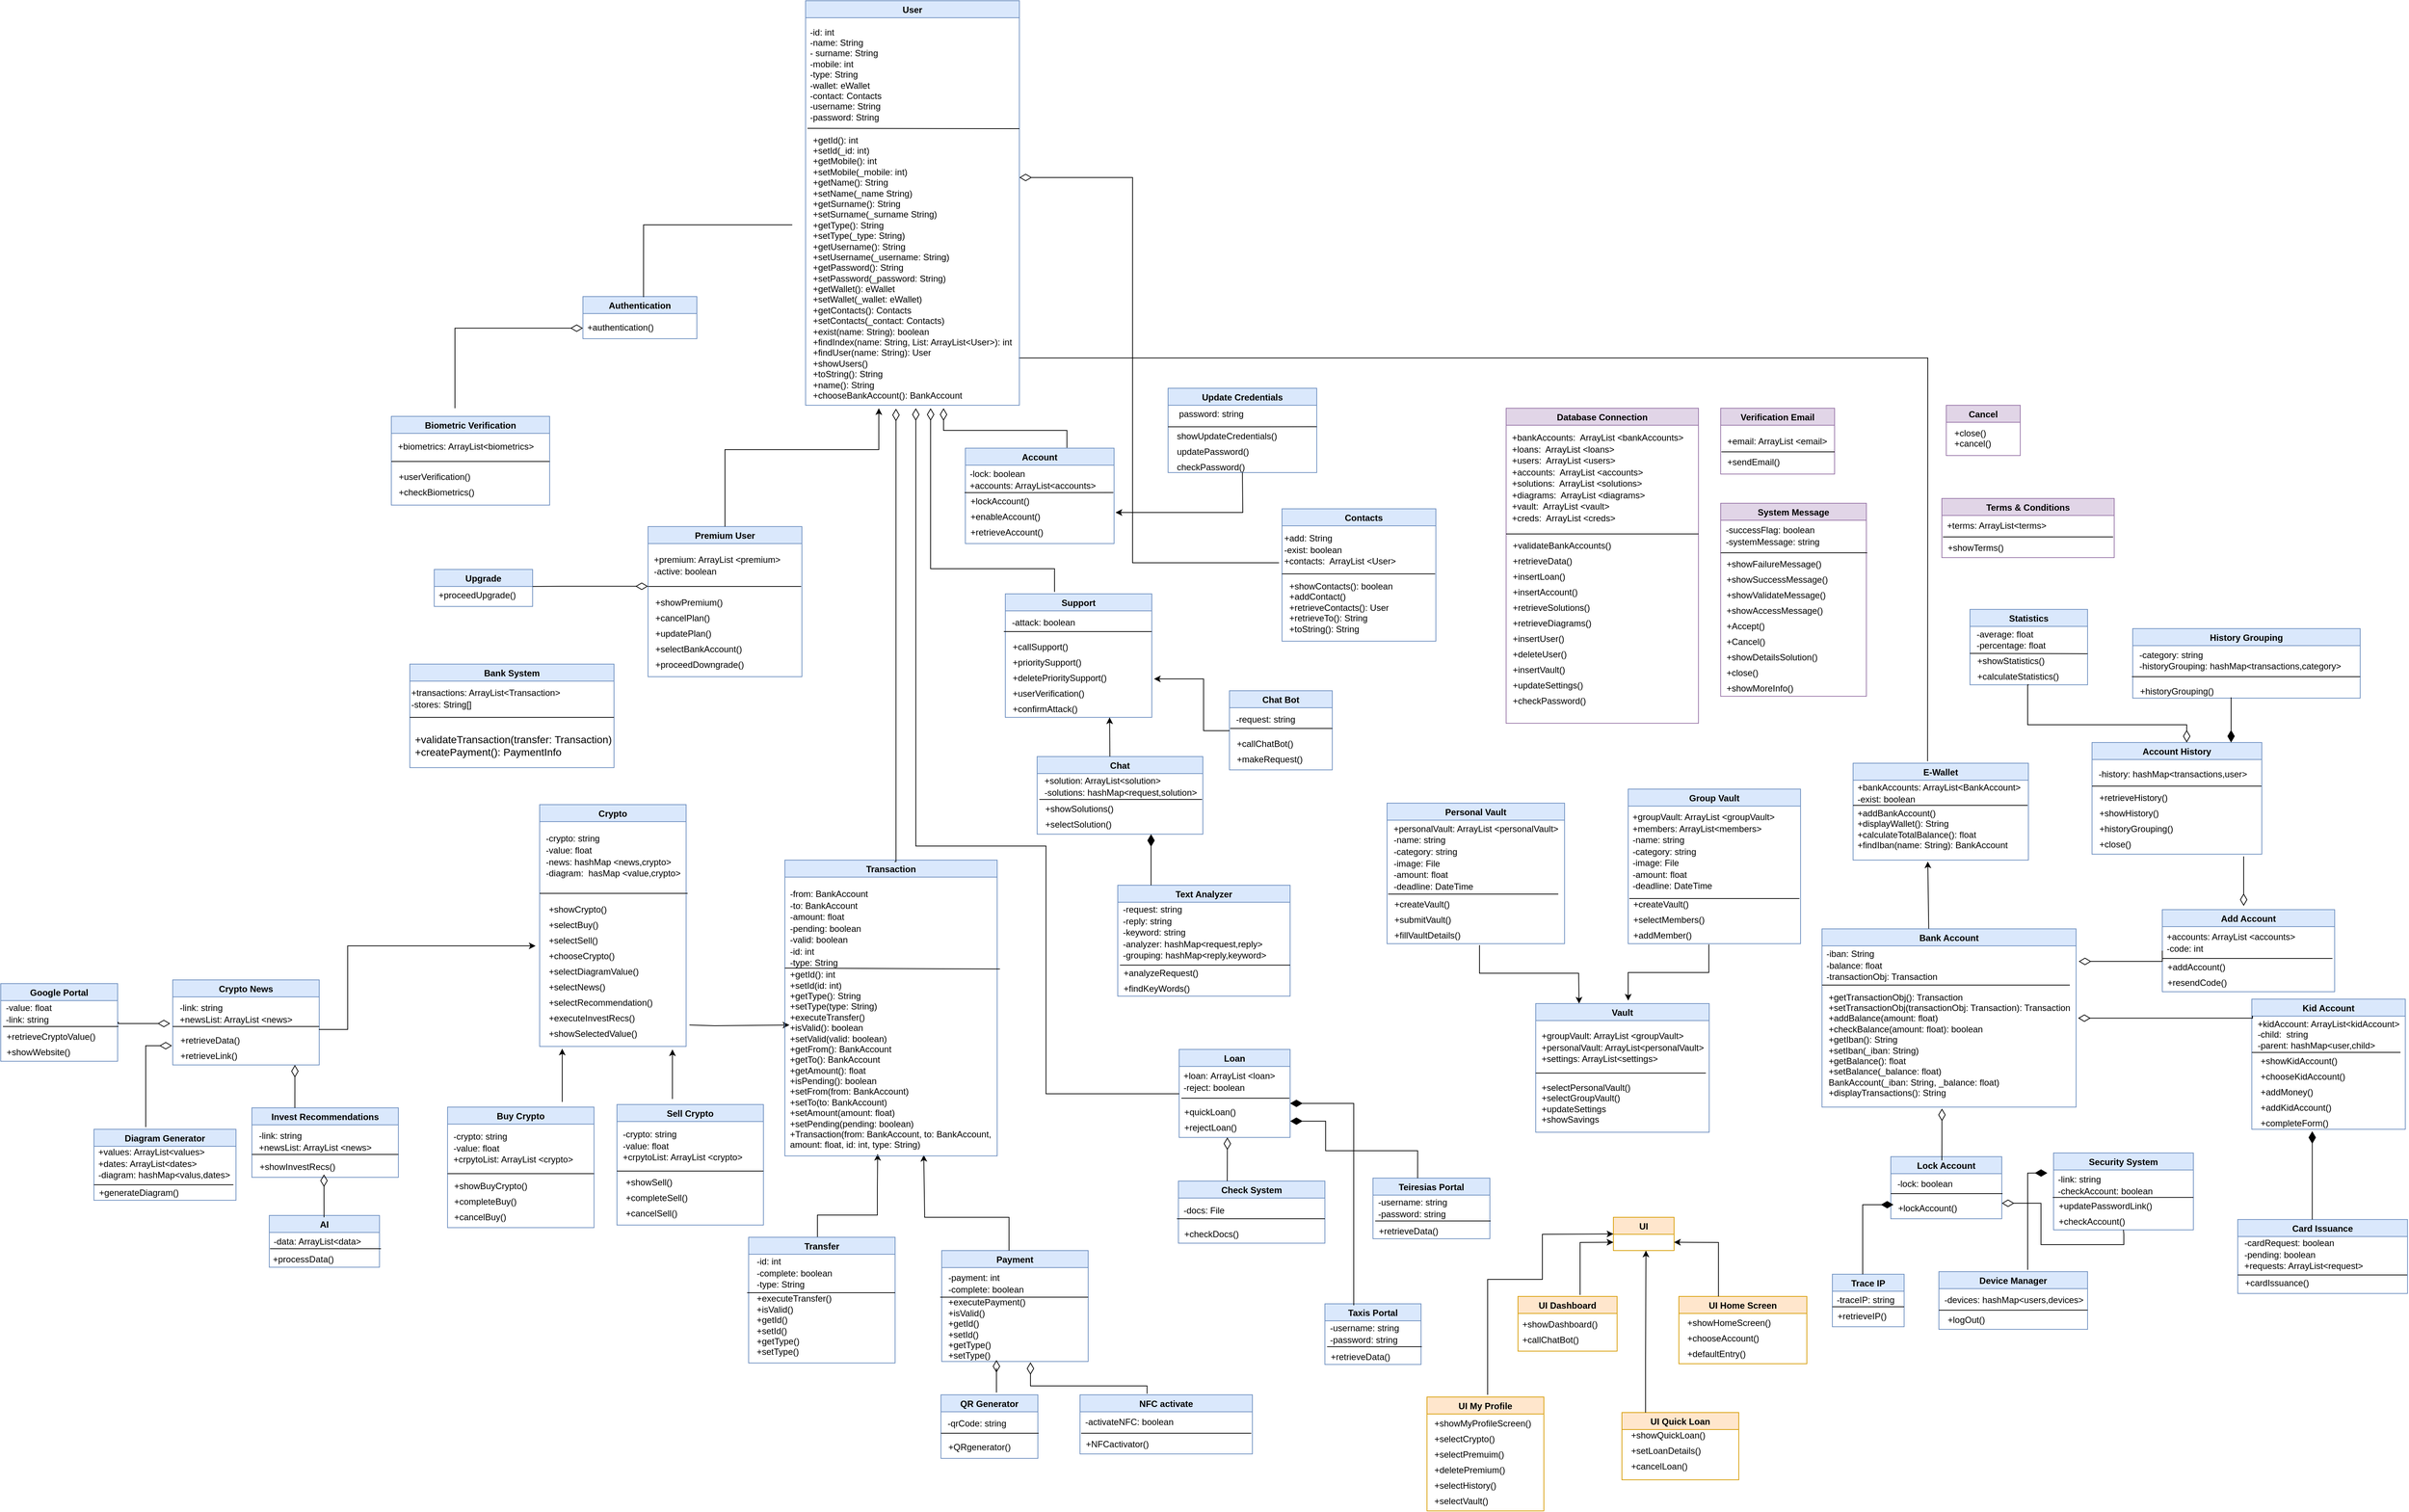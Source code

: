 <mxfile version="18.1.3" type="device"><diagram id="xCFNn38SMONPxo2qSq0o" name="Page-1"><mxGraphModel dx="5457" dy="2860" grid="0" gridSize="10" guides="1" tooltips="1" connect="1" arrows="1" fold="1" page="0" pageScale="1" pageWidth="827" pageHeight="1169" math="0" shadow="0"><root><mxCell id="0"/><mxCell id="1" parent="0"/><mxCell id="7cLzPHShD2nasiPNtZvl-48" value="" style="endArrow=none;html=1;rounded=0;entryX=0.425;entryY=-0.02;entryDx=0;entryDy=0;entryPerimeter=0;exitX=0.997;exitY=0.828;exitDx=0;exitDy=0;exitPerimeter=0;" parent="1" target="72qggYC3XNOvKF562beT-120" edge="1" source="domLx5q4jK4V2EvGGHks-4"><mxGeometry width="50" height="50" relative="1" as="geometry"><mxPoint x="339" y="-643" as="sourcePoint"/><mxPoint x="1714" y="-102" as="targetPoint"/><Array as="points"><mxPoint x="1662" y="-643"/></Array></mxGeometry></mxCell><mxCell id="72qggYC3XNOvKF562beT-1" value="User" style="swimlane;fillColor=#dae8fc;strokeColor=#6c8ebf;" parent="1" vertex="1"><mxGeometry x="145" y="-1126" width="289" height="547" as="geometry"><mxRectangle x="20" y="150" width="129" height="23" as="alternateBounds"/></mxGeometry></mxCell><mxCell id="domLx5q4jK4V2EvGGHks-1" value="-id: int&lt;br&gt;-name: String&lt;br&gt;- surname: String&lt;br&gt;-mobile: int&lt;br&gt;-type: String&lt;br&gt;-wallet: eWallet&lt;br&gt;-contact: Contacts&lt;br&gt;-username: String&lt;br&gt;-password: String&lt;br&gt;&lt;br&gt;" style="text;html=1;strokeColor=none;fillColor=none;align=left;verticalAlign=middle;whiteSpace=wrap;rounded=0;" vertex="1" parent="72qggYC3XNOvKF562beT-1"><mxGeometry x="4" y="25" width="188" height="163" as="geometry"/></mxCell><mxCell id="domLx5q4jK4V2EvGGHks-3" value="" style="endArrow=none;html=1;rounded=0;exitX=-0.008;exitY=0.905;exitDx=0;exitDy=0;exitPerimeter=0;" edge="1" parent="72qggYC3XNOvKF562beT-1" source="domLx5q4jK4V2EvGGHks-1"><mxGeometry width="50" height="50" relative="1" as="geometry"><mxPoint x="1" y="204" as="sourcePoint"/><mxPoint x="289" y="173" as="targetPoint"/></mxGeometry></mxCell><mxCell id="domLx5q4jK4V2EvGGHks-4" value="&lt;div style=&quot;text-align: left;&quot;&gt;&lt;span style=&quot;background-color: initial;&quot;&gt;+getId(): int&lt;/span&gt;&lt;/div&gt;&lt;div style=&quot;text-align: left;&quot;&gt;&lt;span style=&quot;background-color: initial;&quot;&gt;+setId(_id: int)&lt;/span&gt;&lt;/div&gt;&lt;div style=&quot;text-align: left;&quot;&gt;&lt;span style=&quot;background-color: initial;&quot;&gt;+getMobile(): int&lt;/span&gt;&lt;/div&gt;&lt;div style=&quot;text-align: left;&quot;&gt;&lt;span style=&quot;background-color: initial;&quot;&gt;+setMobile(_mobile: int)&lt;/span&gt;&lt;/div&gt;&lt;div style=&quot;text-align: left;&quot;&gt;&lt;span style=&quot;background-color: initial;&quot;&gt;+getName(): String&lt;/span&gt;&lt;/div&gt;&lt;div style=&quot;text-align: left;&quot;&gt;&lt;span style=&quot;background-color: initial;&quot;&gt;+setName(_name String)&lt;/span&gt;&lt;/div&gt;&lt;div style=&quot;text-align: left;&quot;&gt;&lt;span style=&quot;background-color: initial;&quot;&gt;+getSurname(): String&lt;/span&gt;&lt;/div&gt;&lt;div style=&quot;text-align: left;&quot;&gt;&lt;span style=&quot;background-color: initial;&quot;&gt;+setSurname(_surname String)&lt;/span&gt;&lt;/div&gt;&lt;div style=&quot;text-align: left;&quot;&gt;&lt;span style=&quot;background-color: initial;&quot;&gt;+getType(): String&lt;/span&gt;&lt;/div&gt;&lt;div style=&quot;text-align: left;&quot;&gt;&lt;span style=&quot;background-color: initial;&quot;&gt;+setType(_type: String)&lt;/span&gt;&lt;/div&gt;&lt;div style=&quot;text-align: left;&quot;&gt;&lt;span style=&quot;background-color: initial;&quot;&gt;+getUsername(): String&lt;/span&gt;&lt;/div&gt;&lt;div style=&quot;text-align: left;&quot;&gt;&lt;span style=&quot;background-color: initial;&quot;&gt;+setUsername(_username: String)&lt;/span&gt;&lt;/div&gt;&lt;div style=&quot;text-align: left;&quot;&gt;&lt;span style=&quot;background-color: initial;&quot;&gt;+getPassword(): String&lt;/span&gt;&lt;/div&gt;&lt;div style=&quot;text-align: left;&quot;&gt;&lt;span style=&quot;background-color: initial;&quot;&gt;+setPassword(_password: String)&lt;/span&gt;&lt;/div&gt;&lt;div style=&quot;text-align: left;&quot;&gt;&lt;span style=&quot;background-color: initial;&quot;&gt;+getWallet(): eWallet&lt;/span&gt;&lt;/div&gt;&lt;div style=&quot;text-align: left;&quot;&gt;&lt;span style=&quot;background-color: initial;&quot;&gt;+setWallet(_wallet: eWallet)&lt;/span&gt;&lt;/div&gt;&lt;div style=&quot;text-align: left;&quot;&gt;&lt;span style=&quot;background-color: initial;&quot;&gt;+getContacts(): Contacts&lt;/span&gt;&lt;/div&gt;&lt;div style=&quot;text-align: left;&quot;&gt;&lt;span style=&quot;background-color: initial;&quot;&gt;+setContacts(_contact: Contacts)&lt;/span&gt;&lt;/div&gt;&lt;div style=&quot;text-align: left;&quot;&gt;&lt;span style=&quot;background-color: initial;&quot;&gt;+exist(name: String): boolean&lt;/span&gt;&lt;/div&gt;&lt;div style=&quot;text-align: left;&quot;&gt;&lt;span style=&quot;background-color: initial;&quot;&gt;+findIndex(name: String, List: ArrayList&amp;lt;User&amp;gt;): int&lt;/span&gt;&lt;/div&gt;&lt;div style=&quot;text-align: left;&quot;&gt;&lt;span style=&quot;background-color: initial;&quot;&gt;+findUser(name: String): User&lt;/span&gt;&lt;/div&gt;&lt;div style=&quot;text-align: left;&quot;&gt;&lt;span style=&quot;background-color: initial;&quot;&gt;+showUsers()&lt;/span&gt;&lt;/div&gt;&lt;div style=&quot;text-align: left;&quot;&gt;&lt;span style=&quot;background-color: initial;&quot;&gt;+toString(): String&lt;/span&gt;&lt;/div&gt;&lt;div style=&quot;text-align: left;&quot;&gt;&lt;span style=&quot;background-color: initial;&quot;&gt;+name(): String&lt;/span&gt;&lt;/div&gt;&lt;div style=&quot;text-align: left;&quot;&gt;&lt;span style=&quot;background-color: initial;&quot;&gt;+chooseBankAccount(): BankAccount&lt;/span&gt;&lt;/div&gt;" style="text;html=1;strokeColor=none;fillColor=none;align=center;verticalAlign=middle;whiteSpace=wrap;rounded=0;" vertex="1" parent="72qggYC3XNOvKF562beT-1"><mxGeometry y="175" width="289" height="372" as="geometry"/></mxCell><mxCell id="72qggYC3XNOvKF562beT-6" value="    Contacts" style="swimlane;fillColor=#dae8fc;strokeColor=#6c8ebf;" parent="1" vertex="1"><mxGeometry x="789" y="-439" width="208" height="179" as="geometry"><mxRectangle x="20" y="150" width="129" height="23" as="alternateBounds"/></mxGeometry></mxCell><mxCell id="72qggYC3XNOvKF562beT-9" value="+showContacts(): boolean&lt;br&gt;+addContact()&lt;br&gt;+retrieveContacts(): User&lt;br&gt;+retrieveTo(): String&lt;br&gt;+toString(): String" style="text;whiteSpace=wrap;html=1;" parent="72qggYC3XNOvKF562beT-6" vertex="1"><mxGeometry x="8" y="91" width="186" height="91" as="geometry"/></mxCell><mxCell id="72qggYC3XNOvKF562beT-13" value="" style="endArrow=none;html=1;rounded=0;fontSize=13;" parent="72qggYC3XNOvKF562beT-6" edge="1"><mxGeometry width="50" height="50" relative="1" as="geometry"><mxPoint y="88" as="sourcePoint"/><mxPoint x="207" y="88" as="targetPoint"/></mxGeometry></mxCell><mxCell id="72qggYC3XNOvKF562beT-14" value="&lt;font style=&quot;font-size: 12px;&quot;&gt;+add: String&lt;br&gt;-exist: boolean&lt;br&gt;+contacts:&amp;nbsp; ArrayList &amp;lt;User&amp;gt;&lt;/font&gt;" style="text;html=1;align=left;verticalAlign=middle;resizable=0;points=[];autosize=1;strokeColor=none;fillColor=none;fontSize=13;" parent="72qggYC3XNOvKF562beT-6" vertex="1"><mxGeometry x="1" y="28" width="161" height="54" as="geometry"/></mxCell><mxCell id="72qggYC3XNOvKF562beT-17" value="Database Connection" style="swimlane;fillColor=#e1d5e7;strokeColor=#9673a6;" parent="1" vertex="1"><mxGeometry x="1092" y="-575" width="260" height="426" as="geometry"><mxRectangle x="20" y="150" width="129" height="23" as="alternateBounds"/></mxGeometry></mxCell><mxCell id="72qggYC3XNOvKF562beT-19" value="" style="endArrow=none;html=1;rounded=0;fontSize=13;" parent="72qggYC3XNOvKF562beT-17" edge="1"><mxGeometry width="50" height="50" relative="1" as="geometry"><mxPoint y="170" as="sourcePoint"/><mxPoint x="260" y="170" as="targetPoint"/></mxGeometry></mxCell><mxCell id="72qggYC3XNOvKF562beT-21" value="&lt;table style=&quot;border-collapse: collapse; width: 120pt; font-size: 12px;&quot; width=&quot;160&quot; cellspacing=&quot;0&quot; cellpadding=&quot;0&quot; border=&quot;0&quot;&gt;&lt;colgroup style=&quot;&quot;&gt;&lt;col style=&quot;width: 120pt;&quot; width=&quot;160&quot;&gt;&lt;/colgroup&gt;&lt;tbody style=&quot;&quot;&gt;&lt;tr style=&quot;height: 15pt;&quot; height=&quot;20&quot;&gt;&lt;td style=&quot;padding-top: 1px; padding-right: 1px; padding-left: 1px; font-family: Calibri, sans-serif; vertical-align: bottom; border: none; height: 15pt; width: 120pt;&quot; width=&quot;160&quot; height=&quot;20&quot;&gt;&lt;font style=&quot;font-size: 12px;&quot;&gt;+validateBankAccounts()&lt;/font&gt;&lt;/td&gt;&lt;/tr&gt;&lt;tr style=&quot;height: 15pt;&quot; height=&quot;20&quot;&gt;&lt;td style=&quot;padding-top: 1px; padding-right: 1px; padding-left: 1px; font-family: Calibri, sans-serif; vertical-align: bottom; border: none; height: 15pt;&quot; height=&quot;20&quot;&gt;&lt;font style=&quot;font-size: 12px;&quot;&gt;+retrieveData()&lt;/font&gt;&lt;/td&gt;&lt;/tr&gt;&lt;tr style=&quot;height: 15pt;&quot; height=&quot;20&quot;&gt;&lt;td style=&quot;padding-top: 1px; padding-right: 1px; padding-left: 1px; font-family: Calibri, sans-serif; vertical-align: bottom; border: none; height: 15pt;&quot; height=&quot;20&quot;&gt;&lt;font style=&quot;font-size: 12px;&quot;&gt;+insertLoan()&lt;/font&gt;&lt;/td&gt;&lt;/tr&gt;&lt;tr style=&quot;height: 15pt;&quot; height=&quot;20&quot;&gt;&lt;td style=&quot;padding-top: 1px; padding-right: 1px; padding-left: 1px; font-family: Calibri, sans-serif; vertical-align: bottom; border: none; height: 15pt;&quot; height=&quot;20&quot;&gt;&lt;font style=&quot;font-size: 12px;&quot;&gt;+insertAccount()&lt;/font&gt;&lt;/td&gt;&lt;/tr&gt;&lt;tr style=&quot;height: 15pt;&quot; height=&quot;20&quot;&gt;&lt;td style=&quot;padding-top: 1px; padding-right: 1px; padding-left: 1px; font-family: Calibri, sans-serif; vertical-align: bottom; border: none; height: 15pt;&quot; height=&quot;20&quot;&gt;&lt;font style=&quot;font-size: 12px;&quot;&gt;+retrieveSolutions()&lt;/font&gt;&lt;/td&gt;&lt;/tr&gt;&lt;tr style=&quot;height: 15pt;&quot; height=&quot;20&quot;&gt;&lt;td style=&quot;padding-top: 1px; padding-right: 1px; padding-left: 1px; font-family: Calibri, sans-serif; vertical-align: bottom; border: none; height: 15pt;&quot; height=&quot;20&quot;&gt;&lt;font style=&quot;font-size: 12px;&quot;&gt;+retrieveDiagrams()&lt;/font&gt;&lt;/td&gt;&lt;/tr&gt;&lt;tr style=&quot;height: 15pt;&quot; height=&quot;20&quot;&gt;&lt;td style=&quot;padding-top: 1px; padding-right: 1px; padding-left: 1px; font-family: Calibri, sans-serif; vertical-align: bottom; border: none; height: 15pt;&quot; height=&quot;20&quot;&gt;&lt;font style=&quot;font-size: 12px;&quot;&gt;+insertUser()&lt;/font&gt;&lt;/td&gt;&lt;/tr&gt;&lt;tr style=&quot;height: 15pt;&quot; height=&quot;20&quot;&gt;&lt;td style=&quot;padding-top: 1px; padding-right: 1px; padding-left: 1px; font-family: Calibri, sans-serif; vertical-align: bottom; border: none; height: 15pt;&quot; height=&quot;20&quot;&gt;&lt;font style=&quot;font-size: 12px;&quot;&gt;+deleteUser()&lt;/font&gt;&lt;/td&gt;&lt;/tr&gt;&lt;tr style=&quot;height: 15pt;&quot; height=&quot;20&quot;&gt;&lt;td style=&quot;padding-top: 1px; padding-right: 1px; padding-left: 1px; font-family: Calibri, sans-serif; vertical-align: bottom; border: none; height: 15pt;&quot; height=&quot;20&quot;&gt;&lt;font style=&quot;font-size: 12px;&quot;&gt;+insertVault()&lt;/font&gt;&lt;/td&gt;&lt;/tr&gt;&lt;tr style=&quot;height: 15pt;&quot; height=&quot;20&quot;&gt;&lt;td style=&quot;padding-top: 1px; padding-right: 1px; padding-left: 1px; font-family: Calibri, sans-serif; vertical-align: bottom; border: none; height: 15pt;&quot; height=&quot;20&quot;&gt;&lt;font style=&quot;font-size: 12px;&quot;&gt;+updateSettings()&lt;/font&gt;&lt;/td&gt;&lt;/tr&gt;&lt;tr style=&quot;height: 15pt;&quot; height=&quot;20&quot;&gt;&lt;td style=&quot;padding-top: 1px; padding-right: 1px; padding-left: 1px; font-family: Calibri, sans-serif; vertical-align: bottom; border: none; height: 15pt;&quot; height=&quot;20&quot;&gt;+checkPassword()&lt;br&gt;&lt;/td&gt;&lt;/tr&gt;&lt;tr style=&quot;height: 15pt;&quot; height=&quot;20&quot;&gt;&lt;td style=&quot;padding-top: 1px; padding-right: 1px; padding-left: 1px; font-family: Calibri, sans-serif; vertical-align: bottom; border: none; height: 15pt;&quot; height=&quot;20&quot;&gt;&lt;br&gt;&lt;/td&gt;&lt;/tr&gt;&lt;/tbody&gt;&lt;/table&gt;" style="text;html=1;align=left;verticalAlign=middle;resizable=0;points=[];autosize=1;strokeColor=none;fillColor=none;fontSize=14;" parent="72qggYC3XNOvKF562beT-17" vertex="1"><mxGeometry x="6" y="170" width="170" height="256" as="geometry"/></mxCell><mxCell id="72qggYC3XNOvKF562beT-22" value="&lt;font style=&quot;font-size: 12px;&quot;&gt;&lt;br&gt;+bankAccounts:&amp;nbsp; ArrayList &amp;lt;bankAccounts&amp;gt;&lt;br&gt;+loans:&amp;nbsp; ArrayList &amp;lt;loans&amp;gt;&lt;br&gt;+users:&amp;nbsp; ArrayList &amp;lt;users&amp;gt;&lt;br&gt;+accounts:&amp;nbsp; ArrayList &amp;lt;accounts&amp;gt;&lt;br&gt;+solutions:&amp;nbsp; ArrayList &amp;lt;solutions&amp;gt;&lt;br&gt;+diagrams:&amp;nbsp; ArrayList &amp;lt;diagrams&amp;gt;&lt;br&gt;+vault:&amp;nbsp; ArrayList &amp;lt;vault&amp;gt;&lt;br&gt;+creds:&amp;nbsp; ArrayList &amp;lt;creds&amp;gt;&lt;/font&gt;" style="text;html=1;align=left;verticalAlign=middle;resizable=0;points=[];autosize=1;strokeColor=none;fillColor=none;fontSize=13;" parent="72qggYC3XNOvKF562beT-17" vertex="1"><mxGeometry x="6" y="8" width="242" height="155" as="geometry"/></mxCell><mxCell id="72qggYC3XNOvKF562beT-24" value="Verification Email" style="swimlane;fillColor=#e1d5e7;strokeColor=#9673a6;" parent="1" vertex="1"><mxGeometry x="1382" y="-575" width="154" height="89" as="geometry"><mxRectangle x="20" y="150" width="129" height="23" as="alternateBounds"/></mxGeometry></mxCell><mxCell id="72qggYC3XNOvKF562beT-25" value="&lt;font style=&quot;font-size: 12px;&quot;&gt;+sendEmail()&lt;/font&gt;" style="text;whiteSpace=wrap;html=1;" parent="72qggYC3XNOvKF562beT-24" vertex="1"><mxGeometry x="7" y="59" width="147" height="26" as="geometry"/></mxCell><mxCell id="72qggYC3XNOvKF562beT-26" value="" style="endArrow=none;html=1;rounded=0;fontSize=13;" parent="72qggYC3XNOvKF562beT-24" edge="1"><mxGeometry width="50" height="50" relative="1" as="geometry"><mxPoint x="1" y="59" as="sourcePoint"/><mxPoint x="154" y="59" as="targetPoint"/></mxGeometry></mxCell><mxCell id="72qggYC3XNOvKF562beT-27" value="&lt;font style=&quot;font-size: 12px;&quot;&gt;+email: ArrayList &amp;lt;email&amp;gt;&lt;/font&gt;" style="text;html=1;align=left;verticalAlign=middle;resizable=0;points=[];autosize=1;strokeColor=none;fillColor=none;fontSize=13;" parent="72qggYC3XNOvKF562beT-24" vertex="1"><mxGeometry x="7" y="33" width="145" height="21" as="geometry"/></mxCell><mxCell id="72qggYC3XNOvKF562beT-28" value="Cancel" style="swimlane;fillColor=#e1d5e7;strokeColor=#9673a6;" parent="1" vertex="1"><mxGeometry x="1687" y="-579" width="100" height="68" as="geometry"><mxRectangle x="20" y="150" width="129" height="23" as="alternateBounds"/></mxGeometry></mxCell><mxCell id="72qggYC3XNOvKF562beT-29" value="&lt;span style=&quot;&quot;&gt;+close()&lt;br&gt;+cancel()&lt;br&gt;&lt;/span&gt;" style="text;whiteSpace=wrap;html=1;" parent="72qggYC3XNOvKF562beT-28" vertex="1"><mxGeometry x="9" y="24" width="147" height="26" as="geometry"/></mxCell><mxCell id="72qggYC3XNOvKF562beT-32" value="Biometric Verification" style="swimlane;fillColor=#dae8fc;strokeColor=#6c8ebf;" parent="1" vertex="1"><mxGeometry x="-415" y="-564" width="214" height="120" as="geometry"><mxRectangle x="482" y="331" width="129" height="23" as="alternateBounds"/></mxGeometry></mxCell><mxCell id="72qggYC3XNOvKF562beT-33" value="&lt;table style=&quot;border-collapse: collapse; width: 122pt;&quot; width=&quot;163&quot; cellspacing=&quot;0&quot; cellpadding=&quot;0&quot; border=&quot;0&quot;&gt;&lt;colgroup&gt;&lt;col style=&quot;width: 122pt;&quot; width=&quot;163&quot;&gt;&lt;/colgroup&gt;&lt;tbody&gt;&lt;tr style=&quot;height: 15pt;&quot; height=&quot;20&quot;&gt;&lt;td style=&quot;padding-top: 1px; padding-right: 1px; padding-left: 1px; font-family: Calibri, sans-serif; vertical-align: bottom; border: none; height: 15pt; width: 122pt;&quot; width=&quot;163&quot; height=&quot;20&quot;&gt;+userVerification()&lt;/td&gt;&lt;/tr&gt;&lt;tr style=&quot;height: 15pt;&quot; height=&quot;20&quot;&gt;&lt;td style=&quot;padding-top: 1px; padding-right: 1px; padding-left: 1px; font-family: Calibri, sans-serif; vertical-align: bottom; border: none; height: 15pt;&quot; height=&quot;20&quot;&gt;+checkBiometrics()&lt;/td&gt;&lt;/tr&gt;&lt;/tbody&gt;&lt;/table&gt;" style="text;whiteSpace=wrap;html=1;" parent="72qggYC3XNOvKF562beT-32" vertex="1"><mxGeometry x="7" y="61" width="147" height="44" as="geometry"/></mxCell><mxCell id="72qggYC3XNOvKF562beT-34" value="" style="endArrow=none;html=1;rounded=0;fontSize=13;" parent="72qggYC3XNOvKF562beT-32" edge="1"><mxGeometry width="50" height="50" relative="1" as="geometry"><mxPoint y="61" as="sourcePoint"/><mxPoint x="214" y="61" as="targetPoint"/></mxGeometry></mxCell><mxCell id="72qggYC3XNOvKF562beT-37" value="+biometrics: ArrayList&amp;lt;biometrics&amp;gt;" style="text;html=1;align=left;verticalAlign=middle;resizable=0;points=[];autosize=1;strokeColor=none;fillColor=none;fontSize=12;" parent="72qggYC3XNOvKF562beT-32" vertex="1"><mxGeometry x="6.5" y="32" width="194" height="18" as="geometry"/></mxCell><mxCell id="72qggYC3XNOvKF562beT-38" value="Premium User" style="swimlane;fillColor=#dae8fc;strokeColor=#6c8ebf;" parent="1" vertex="1"><mxGeometry x="-68" y="-415" width="208" height="203" as="geometry"><mxRectangle x="20" y="150" width="129" height="23" as="alternateBounds"/></mxGeometry></mxCell><mxCell id="72qggYC3XNOvKF562beT-39" value="&lt;table style=&quot;border-collapse: collapse; width: 95pt;&quot; width=&quot;127&quot; cellspacing=&quot;0&quot; cellpadding=&quot;0&quot; border=&quot;0&quot;&gt;&lt;colgroup&gt;&lt;col style=&quot;width: 95pt;&quot; width=&quot;127&quot;&gt;&lt;/colgroup&gt;&lt;tbody&gt;&lt;tr style=&quot;height: 15pt;&quot; height=&quot;20&quot;&gt;&lt;td style=&quot;padding-top: 1px; padding-right: 1px; padding-left: 1px; font-family: Calibri, sans-serif; vertical-align: bottom; border: none; height: 15pt; width: 95pt;&quot; width=&quot;127&quot; height=&quot;20&quot;&gt;&lt;table style=&quot;border-collapse: collapse; width: 106pt;&quot; width=&quot;141&quot; cellspacing=&quot;0&quot; cellpadding=&quot;0&quot; border=&quot;0&quot;&gt;&lt;colgroup&gt;&lt;col style=&quot;width: 106pt;&quot; width=&quot;141&quot;&gt;&lt;/colgroup&gt;&lt;tbody&gt;&lt;tr style=&quot;height: 15pt;&quot; height=&quot;20&quot;&gt;&lt;td style=&quot;padding-top: 1px; padding-right: 1px; padding-left: 1px; vertical-align: bottom; border: none; height: 15pt; width: 106pt;&quot; width=&quot;141&quot; height=&quot;20&quot;&gt;&lt;font style=&quot;font-size: 12px;&quot;&gt;+showPremium()&lt;/font&gt;&lt;/td&gt;&lt;/tr&gt;&lt;tr style=&quot;height: 15pt;&quot; height=&quot;20&quot;&gt;&lt;td style=&quot;padding-top: 1px; padding-right: 1px; padding-left: 1px; vertical-align: bottom; border: none; height: 15pt;&quot; height=&quot;20&quot;&gt;&lt;font style=&quot;font-size: 12px;&quot;&gt;+cancelPlan()&lt;/font&gt;&lt;/td&gt;&lt;/tr&gt;&lt;tr style=&quot;height: 15pt;&quot; height=&quot;20&quot;&gt;&lt;td style=&quot;padding-top: 1px; padding-right: 1px; padding-left: 1px; vertical-align: bottom; border: none; height: 15pt;&quot; height=&quot;20&quot;&gt;&lt;font style=&quot;font-size: 12px;&quot;&gt;+updatePlan()&lt;/font&gt;&lt;/td&gt;&lt;/tr&gt;&lt;tr style=&quot;height: 15pt;&quot; height=&quot;20&quot;&gt;&lt;td style=&quot;padding-top: 1px; padding-right: 1px; padding-left: 1px; vertical-align: bottom; border: none; height: 15pt;&quot; height=&quot;20&quot;&gt;&lt;font style=&quot;font-size: 12px;&quot;&gt;+selectBankAccount()&lt;/font&gt;&lt;/td&gt;&lt;/tr&gt;&lt;tr style=&quot;height: 15pt;&quot; height=&quot;20&quot;&gt;&lt;td style=&quot;padding-top: 1px; padding-right: 1px; padding-left: 1px; vertical-align: bottom; border: none; height: 15pt;&quot; height=&quot;20&quot;&gt;&lt;font style=&quot;font-size: 12px;&quot;&gt;+proceedDowngrade()&lt;/font&gt;&lt;/td&gt;&lt;/tr&gt;&lt;/tbody&gt;&lt;/table&gt;&lt;/td&gt;&lt;/tr&gt;&lt;tr style=&quot;height: 15pt;&quot; height=&quot;20&quot;&gt;&lt;td style=&quot;padding-top: 1px; padding-right: 1px; padding-left: 1px; font-family: Calibri, sans-serif; vertical-align: bottom; border: none; height: 15pt;&quot; height=&quot;20&quot;&gt;&lt;br&gt;&lt;/td&gt;&lt;/tr&gt;&lt;/tbody&gt;&lt;/table&gt;" style="text;whiteSpace=wrap;html=1;" parent="72qggYC3XNOvKF562beT-38" vertex="1"><mxGeometry x="6" y="80.5" width="179" height="118" as="geometry"/></mxCell><mxCell id="72qggYC3XNOvKF562beT-40" value="" style="endArrow=none;html=1;rounded=0;fontSize=13;" parent="72qggYC3XNOvKF562beT-38" edge="1"><mxGeometry width="50" height="50" relative="1" as="geometry"><mxPoint y="81" as="sourcePoint"/><mxPoint x="207" y="81" as="targetPoint"/></mxGeometry></mxCell><mxCell id="72qggYC3XNOvKF562beT-41" value="&lt;font style=&quot;font-size: 12px;&quot;&gt;+premium: ArrayList &amp;lt;premium&amp;gt;&lt;br&gt;-active: boolean&lt;/font&gt;" style="text;html=1;align=left;verticalAlign=middle;resizable=0;points=[];autosize=1;strokeColor=none;fillColor=none;fontSize=13;" parent="72qggYC3XNOvKF562beT-38" vertex="1"><mxGeometry x="6" y="33" width="181" height="38" as="geometry"/></mxCell><mxCell id="72qggYC3XNOvKF562beT-49" value="Bank System" style="swimlane;fillColor=#dae8fc;strokeColor=#6c8ebf;" parent="1" vertex="1"><mxGeometry x="-390" y="-229" width="276" height="140" as="geometry"><mxRectangle x="20" y="150" width="129" height="23" as="alternateBounds"/></mxGeometry></mxCell><mxCell id="72qggYC3XNOvKF562beT-50" value="" style="endArrow=none;html=1;rounded=0;fontSize=13;" parent="72qggYC3XNOvKF562beT-49" edge="1"><mxGeometry width="50" height="50" relative="1" as="geometry"><mxPoint y="72" as="sourcePoint"/><mxPoint x="276" y="72" as="targetPoint"/></mxGeometry></mxCell><mxCell id="72qggYC3XNOvKF562beT-52" value="&lt;span style=&quot;font-size: 12px;&quot;&gt;+transactions: ArrayList&amp;lt;Transaction&amp;gt;&lt;br&gt;-stores: String[]&lt;br&gt;&lt;/span&gt;" style="text;html=1;align=left;verticalAlign=middle;resizable=0;points=[];autosize=1;strokeColor=none;fillColor=none;fontSize=13;" parent="72qggYC3XNOvKF562beT-49" vertex="1"><mxGeometry y="27" width="211" height="38" as="geometry"/></mxCell><mxCell id="domLx5q4jK4V2EvGGHks-5" value="&lt;div style=&quot;text-align: left;&quot;&gt;&lt;span style=&quot;background-color: initial;&quot;&gt;+validateTransaction(transfer: Transaction)&lt;/span&gt;&lt;/div&gt;&lt;div style=&quot;text-align: left;&quot;&gt;&lt;span style=&quot;background-color: initial;&quot;&gt;+createPayment(): PaymentInfo&lt;/span&gt;&lt;/div&gt;" style="text;html=1;strokeColor=none;fillColor=none;align=center;verticalAlign=middle;whiteSpace=wrap;rounded=0;fontSize=14;" vertex="1" parent="72qggYC3XNOvKF562beT-49"><mxGeometry x="4" y="76" width="272" height="68" as="geometry"/></mxCell><mxCell id="72qggYC3XNOvKF562beT-54" value="Crypto" style="swimlane;fillColor=#dae8fc;strokeColor=#6c8ebf;" parent="1" vertex="1"><mxGeometry x="-214.5" y="-39" width="198" height="327" as="geometry"><mxRectangle x="20" y="150" width="129" height="23" as="alternateBounds"/></mxGeometry></mxCell><mxCell id="72qggYC3XNOvKF562beT-55" value="" style="endArrow=none;html=1;rounded=0;fontSize=13;" parent="72qggYC3XNOvKF562beT-54" edge="1"><mxGeometry width="50" height="50" relative="1" as="geometry"><mxPoint y="120" as="sourcePoint"/><mxPoint x="200" y="120" as="targetPoint"/></mxGeometry></mxCell><mxCell id="72qggYC3XNOvKF562beT-56" value="&lt;span style=&quot;font-size: 12px;&quot;&gt;-crypto: string&lt;br&gt;-value: float&lt;br&gt;-news: hashMap &amp;lt;news,crypto&amp;gt;&lt;br&gt;-diagram:&amp;nbsp; hasMap &amp;lt;value,crypto&amp;gt;&lt;br&gt;&lt;/span&gt;" style="text;html=1;align=left;verticalAlign=middle;resizable=0;points=[];autosize=1;strokeColor=none;fillColor=none;fontSize=13;" parent="72qggYC3XNOvKF562beT-54" vertex="1"><mxGeometry x="6" y="33" width="192" height="71" as="geometry"/></mxCell><mxCell id="72qggYC3XNOvKF562beT-57" value="&lt;table style=&quot;border-collapse: collapse; width: 126pt;&quot; width=&quot;168&quot; cellspacing=&quot;0&quot; cellpadding=&quot;0&quot; border=&quot;0&quot;&gt;&lt;colgroup&gt;&lt;col style=&quot;width: 126pt;&quot; width=&quot;168&quot;&gt;&lt;/colgroup&gt;&lt;tbody&gt;&lt;tr style=&quot;height: 15pt;&quot; height=&quot;20&quot;&gt;&lt;td style=&quot;padding-top: 1px; padding-right: 1px; padding-left: 1px; font-family: Calibri, sans-serif; vertical-align: bottom; border: none; height: 15pt; width: 126pt;&quot; width=&quot;168&quot; height=&quot;20&quot;&gt;&lt;font style=&quot;font-size: 12px;&quot;&gt;+showCrypto()&lt;/font&gt;&lt;/td&gt;&lt;/tr&gt;&lt;tr style=&quot;height: 15pt;&quot; height=&quot;20&quot;&gt;&lt;td style=&quot;padding-top: 1px; padding-right: 1px; padding-left: 1px; font-family: Calibri, sans-serif; vertical-align: bottom; border: none; height: 15pt;&quot; height=&quot;20&quot;&gt;&lt;font style=&quot;font-size: 12px;&quot;&gt;+selectBuy()&lt;/font&gt;&lt;/td&gt;&lt;/tr&gt;&lt;tr style=&quot;height: 15pt;&quot; height=&quot;20&quot;&gt;&lt;td style=&quot;padding-top: 1px; padding-right: 1px; padding-left: 1px; font-family: Calibri, sans-serif; vertical-align: bottom; border: none; height: 15pt;&quot; height=&quot;20&quot;&gt;&lt;font style=&quot;font-size: 12px;&quot;&gt;+selectSell()&lt;/font&gt;&lt;/td&gt;&lt;/tr&gt;&lt;tr style=&quot;height: 15pt;&quot; height=&quot;20&quot;&gt;&lt;td style=&quot;padding-top: 1px; padding-right: 1px; padding-left: 1px; font-family: Calibri, sans-serif; vertical-align: bottom; border: none; height: 15pt;&quot; height=&quot;20&quot;&gt;&lt;font style=&quot;font-size: 12px;&quot;&gt;+chooseCrypto()&lt;/font&gt;&lt;/td&gt;&lt;/tr&gt;&lt;tr style=&quot;height: 15pt;&quot; height=&quot;20&quot;&gt;&lt;td style=&quot;padding-top: 1px; padding-right: 1px; padding-left: 1px; font-family: Calibri, sans-serif; vertical-align: bottom; border: none; height: 15pt;&quot; height=&quot;20&quot;&gt;&lt;font style=&quot;font-size: 12px;&quot;&gt;+selectDiagramValue()&lt;/font&gt;&lt;/td&gt;&lt;/tr&gt;&lt;tr style=&quot;height: 15pt;&quot; height=&quot;20&quot;&gt;&lt;td style=&quot;padding-top: 1px; padding-right: 1px; padding-left: 1px; font-family: Calibri, sans-serif; vertical-align: bottom; border: none; height: 15pt;&quot; height=&quot;20&quot;&gt;&lt;font style=&quot;font-size: 12px;&quot;&gt;+selectNews()&lt;/font&gt;&lt;/td&gt;&lt;/tr&gt;&lt;tr style=&quot;height: 15pt;&quot; height=&quot;20&quot;&gt;&lt;td style=&quot;padding-top: 1px; padding-right: 1px; padding-left: 1px; font-family: Calibri, sans-serif; vertical-align: bottom; border: none; height: 15pt;&quot; height=&quot;20&quot;&gt;&lt;font style=&quot;font-size: 12px;&quot;&gt;+selectRecommendation()&lt;/font&gt;&lt;/td&gt;&lt;/tr&gt;&lt;tr style=&quot;height: 15pt;&quot; height=&quot;20&quot;&gt;&lt;td style=&quot;padding-top: 1px; padding-right: 1px; padding-left: 1px; font-family: Calibri, sans-serif; vertical-align: bottom; border: none; height: 15pt;&quot; height=&quot;20&quot;&gt;&lt;font style=&quot;font-size: 12px;&quot;&gt;+executeInvestRecs()&lt;/font&gt;&lt;/td&gt;&lt;/tr&gt;&lt;tr style=&quot;height: 15pt;&quot; height=&quot;20&quot;&gt;&lt;td style=&quot;padding-top: 1px; padding-right: 1px; padding-left: 1px; font-family: Calibri, sans-serif; vertical-align: bottom; border: none; height: 15pt;&quot; height=&quot;20&quot;&gt;&lt;font style=&quot;font-size: 12px;&quot;&gt;+showSelectedValue()&lt;/font&gt;&lt;/td&gt;&lt;/tr&gt;&lt;/tbody&gt;&lt;/table&gt;" style="text;html=1;align=left;verticalAlign=middle;resizable=0;points=[];autosize=1;strokeColor=none;fillColor=none;fontSize=12;" parent="72qggYC3XNOvKF562beT-54" vertex="1"><mxGeometry x="9" y="125" width="178" height="193" as="geometry"/></mxCell><mxCell id="72qggYC3XNOvKF562beT-58" value="Buy Crypto" style="swimlane;fillColor=#dae8fc;strokeColor=#6c8ebf;" parent="1" vertex="1"><mxGeometry x="-339" y="370" width="198" height="163" as="geometry"><mxRectangle x="20" y="150" width="129" height="23" as="alternateBounds"/></mxGeometry></mxCell><mxCell id="72qggYC3XNOvKF562beT-59" value="" style="endArrow=none;html=1;rounded=0;fontSize=13;" parent="72qggYC3XNOvKF562beT-58" edge="1"><mxGeometry width="50" height="50" relative="1" as="geometry"><mxPoint y="90" as="sourcePoint"/><mxPoint x="198" y="90" as="targetPoint"/></mxGeometry></mxCell><mxCell id="72qggYC3XNOvKF562beT-60" value="&lt;span style=&quot;font-size: 12px;&quot;&gt;-crypto: string&lt;br&gt;-value: float&lt;br&gt;+crpytoList: ArrayList &amp;lt;crypto&amp;gt;&lt;br&gt;&lt;/span&gt;" style="text;html=1;align=left;verticalAlign=middle;resizable=0;points=[];autosize=1;strokeColor=none;fillColor=none;fontSize=13;" parent="72qggYC3XNOvKF562beT-58" vertex="1"><mxGeometry x="6" y="28" width="172" height="54" as="geometry"/></mxCell><mxCell id="72qggYC3XNOvKF562beT-61" value="&lt;table style=&quot;border-collapse: collapse; width: 88pt;&quot; width=&quot;117&quot; cellspacing=&quot;0&quot; cellpadding=&quot;0&quot; border=&quot;0&quot;&gt;&lt;colgroup&gt;&lt;col style=&quot;width: 88pt;&quot; width=&quot;117&quot;&gt;&lt;/colgroup&gt;&lt;tbody&gt;&lt;tr style=&quot;height: 15pt;&quot; height=&quot;20&quot;&gt;&lt;td style=&quot;padding-top: 1px; padding-right: 1px; padding-left: 1px; font-family: Calibri, sans-serif; vertical-align: bottom; border: none; height: 15pt; width: 88pt;&quot; width=&quot;117&quot; height=&quot;20&quot;&gt;&lt;font style=&quot;font-size: 12px;&quot;&gt;+showBuyCrypto()&lt;/font&gt;&lt;/td&gt;&lt;/tr&gt;&lt;tr style=&quot;height: 15pt;&quot; height=&quot;20&quot;&gt;&lt;td style=&quot;padding-top: 1px; padding-right: 1px; padding-left: 1px; font-family: Calibri, sans-serif; vertical-align: bottom; border: none; height: 15pt;&quot; height=&quot;20&quot;&gt;&lt;font style=&quot;font-size: 12px;&quot;&gt;+completeBuy()&lt;/font&gt;&lt;/td&gt;&lt;/tr&gt;&lt;tr style=&quot;height: 15pt;&quot; height=&quot;20&quot;&gt;&lt;td style=&quot;padding-top: 1px; padding-right: 1px; padding-left: 1px; font-family: Calibri, sans-serif; vertical-align: bottom; border: none; height: 15pt;&quot; height=&quot;20&quot;&gt;&lt;font style=&quot;font-size: 12px;&quot;&gt;+cancelBuy()&lt;/font&gt;&lt;/td&gt;&lt;/tr&gt;&lt;/tbody&gt;&lt;/table&gt;" style="text;html=1;align=left;verticalAlign=middle;resizable=0;points=[];autosize=1;strokeColor=none;fillColor=none;fontSize=12;" parent="72qggYC3XNOvKF562beT-58" vertex="1"><mxGeometry x="6" y="90" width="127" height="67" as="geometry"/></mxCell><mxCell id="72qggYC3XNOvKF562beT-62" value="Sell Crypto" style="swimlane;fillColor=#dae8fc;strokeColor=#6c8ebf;" parent="1" vertex="1"><mxGeometry x="-110" y="366.5" width="198" height="163" as="geometry"><mxRectangle x="20" y="150" width="129" height="23" as="alternateBounds"/></mxGeometry></mxCell><mxCell id="72qggYC3XNOvKF562beT-63" value="" style="endArrow=none;html=1;rounded=0;fontSize=13;" parent="72qggYC3XNOvKF562beT-62" edge="1"><mxGeometry width="50" height="50" relative="1" as="geometry"><mxPoint y="90" as="sourcePoint"/><mxPoint x="198" y="90" as="targetPoint"/></mxGeometry></mxCell><mxCell id="72qggYC3XNOvKF562beT-64" value="&lt;span style=&quot;font-size: 12px;&quot;&gt;-crypto: string&lt;br&gt;-value: float&lt;br&gt;+crpytoList: ArrayList &amp;lt;crypto&amp;gt;&lt;br&gt;&lt;/span&gt;" style="text;html=1;align=left;verticalAlign=middle;resizable=0;points=[];autosize=1;strokeColor=none;fillColor=none;fontSize=13;" parent="72qggYC3XNOvKF562beT-62" vertex="1"><mxGeometry x="6" y="28" width="172" height="54" as="geometry"/></mxCell><mxCell id="72qggYC3XNOvKF562beT-65" value="&lt;table style=&quot;border-collapse: collapse; width: 88pt;&quot; width=&quot;117&quot; cellspacing=&quot;0&quot; cellpadding=&quot;0&quot; border=&quot;0&quot;&gt;&lt;colgroup&gt;&lt;col style=&quot;width: 88pt;&quot; width=&quot;117&quot;&gt;&lt;/colgroup&gt;&lt;tbody&gt;&lt;tr style=&quot;height: 15pt;&quot; height=&quot;20&quot;&gt;&lt;td style=&quot;padding-top: 1px; padding-right: 1px; padding-left: 1px; font-family: Calibri, sans-serif; vertical-align: bottom; border: none; height: 15pt; width: 88pt;&quot; width=&quot;117&quot; height=&quot;20&quot;&gt;&lt;font style=&quot;font-size: 12px;&quot;&gt;+showSell()&lt;/font&gt;&lt;/td&gt;&lt;/tr&gt;&lt;tr style=&quot;height: 15pt;&quot; height=&quot;20&quot;&gt;&lt;td style=&quot;padding-top: 1px; padding-right: 1px; padding-left: 1px; font-family: Calibri, sans-serif; vertical-align: bottom; border: none; height: 15pt;&quot; height=&quot;20&quot;&gt;&lt;font style=&quot;font-size: 12px;&quot;&gt;+completeSell()&lt;/font&gt;&lt;/td&gt;&lt;/tr&gt;&lt;tr style=&quot;height: 15pt;&quot; height=&quot;20&quot;&gt;&lt;td style=&quot;padding-top: 1px; padding-right: 1px; padding-left: 1px; font-family: Calibri, sans-serif; vertical-align: bottom; border: none; height: 15pt;&quot; height=&quot;20&quot;&gt;&lt;font style=&quot;font-size: 12px;&quot;&gt;+cancelSell()&lt;/font&gt;&lt;/td&gt;&lt;/tr&gt;&lt;/tbody&gt;&lt;/table&gt;" style="text;html=1;align=left;verticalAlign=middle;resizable=0;points=[];autosize=1;strokeColor=none;fillColor=none;fontSize=12;" parent="72qggYC3XNOvKF562beT-62" vertex="1"><mxGeometry x="9" y="89" width="127" height="67" as="geometry"/></mxCell><mxCell id="72qggYC3XNOvKF562beT-67" value="Crypto News" style="swimlane;fillColor=#dae8fc;strokeColor=#6c8ebf;" parent="1" vertex="1"><mxGeometry x="-710.5" y="198" width="198" height="115" as="geometry"><mxRectangle x="20" y="150" width="129" height="23" as="alternateBounds"/></mxGeometry></mxCell><mxCell id="72qggYC3XNOvKF562beT-68" value="" style="endArrow=none;html=1;rounded=0;fontSize=13;" parent="72qggYC3XNOvKF562beT-67" edge="1"><mxGeometry width="50" height="50" relative="1" as="geometry"><mxPoint y="63" as="sourcePoint"/><mxPoint x="198" y="63" as="targetPoint"/></mxGeometry></mxCell><mxCell id="72qggYC3XNOvKF562beT-69" value="&lt;span style=&quot;font-size: 12px;&quot;&gt;-link: string&lt;br&gt;+newsList: ArrayList &amp;lt;news&amp;gt;&lt;br&gt;&lt;/span&gt;" style="text;html=1;align=left;verticalAlign=middle;resizable=0;points=[];autosize=1;strokeColor=none;fillColor=none;fontSize=13;" parent="72qggYC3XNOvKF562beT-67" vertex="1"><mxGeometry x="7" y="26" width="162" height="38" as="geometry"/></mxCell><mxCell id="72qggYC3XNOvKF562beT-70" value="&lt;table style=&quot;border-collapse: collapse; width: 83pt;&quot; width=&quot;111&quot; cellspacing=&quot;0&quot; cellpadding=&quot;0&quot; border=&quot;0&quot;&gt;&lt;colgroup&gt;&lt;col style=&quot;width: 83pt;&quot; width=&quot;111&quot;&gt;&lt;/colgroup&gt;&lt;tbody&gt;&lt;tr style=&quot;height: 15pt;&quot; height=&quot;20&quot;&gt;&lt;td style=&quot;padding-top: 1px; padding-right: 1px; padding-left: 1px; font-family: Calibri, sans-serif; vertical-align: bottom; border: none; height: 15pt; width: 83pt;&quot; width=&quot;111&quot; height=&quot;20&quot;&gt;&lt;font style=&quot;font-size: 12px;&quot;&gt;+retrieveData()&lt;/font&gt;&lt;/td&gt;&lt;/tr&gt;&lt;tr style=&quot;height: 15pt;&quot; height=&quot;20&quot;&gt;&lt;td style=&quot;padding-top: 1px; padding-right: 1px; padding-left: 1px; font-family: Calibri, sans-serif; vertical-align: bottom; border: none; height: 15pt;&quot; height=&quot;20&quot;&gt;&lt;font style=&quot;font-size: 12px;&quot;&gt;+retrieveLink()&lt;/font&gt;&lt;/td&gt;&lt;/tr&gt;&lt;/tbody&gt;&lt;/table&gt;" style="text;html=1;align=left;verticalAlign=middle;resizable=0;points=[];autosize=1;strokeColor=none;fillColor=none;fontSize=12;" parent="72qggYC3XNOvKF562beT-67" vertex="1"><mxGeometry x="7" y="66" width="121" height="46" as="geometry"/></mxCell><mxCell id="72qggYC3XNOvKF562beT-74" value="Invest Recommendations" style="swimlane;fillColor=#dae8fc;strokeColor=#6c8ebf;" parent="1" vertex="1"><mxGeometry x="-603.5" y="371" width="198" height="94" as="geometry"><mxRectangle x="20" y="150" width="129" height="23" as="alternateBounds"/></mxGeometry></mxCell><mxCell id="72qggYC3XNOvKF562beT-75" value="" style="endArrow=none;html=1;rounded=0;fontSize=13;" parent="72qggYC3XNOvKF562beT-74" edge="1"><mxGeometry width="50" height="50" relative="1" as="geometry"><mxPoint y="63" as="sourcePoint"/><mxPoint x="198" y="63" as="targetPoint"/></mxGeometry></mxCell><mxCell id="72qggYC3XNOvKF562beT-76" value="&lt;span style=&quot;font-size: 12px;&quot;&gt;-link: string&lt;br&gt;+newsList: ArrayList &amp;lt;news&amp;gt;&lt;br&gt;&lt;/span&gt;" style="text;html=1;align=left;verticalAlign=middle;resizable=0;points=[];autosize=1;strokeColor=none;fillColor=none;fontSize=13;" parent="72qggYC3XNOvKF562beT-74" vertex="1"><mxGeometry x="7" y="26" width="162" height="38" as="geometry"/></mxCell><mxCell id="72qggYC3XNOvKF562beT-77" value="&lt;span style=&quot;color: rgba(0, 0, 0, 0);&quot;&gt;&lt;table style=&quot;border-collapse: collapse; width: 136pt;&quot; width=&quot;181&quot; cellspacing=&quot;0&quot; cellpadding=&quot;0&quot; border=&quot;0&quot;&gt;&lt;colgroup&gt;&lt;col style=&quot;width: 136pt;&quot; width=&quot;181&quot;&gt;&lt;/colgroup&gt;&lt;tbody&gt;&lt;tr style=&quot;height: 15pt;&quot; height=&quot;20&quot;&gt;&lt;td style=&quot;padding-top: 1px; padding-right: 1px; padding-left: 1px; color: black; font-family: Calibri, sans-serif; vertical-align: bottom; border: none; height: 15pt; width: 136pt;&quot; width=&quot;181&quot; height=&quot;20&quot;&gt;+showInvestRecs()&lt;/td&gt;&lt;/tr&gt;&lt;/tbody&gt;&lt;/table&gt;&lt;/span&gt;" style="text;html=1;align=left;verticalAlign=middle;resizable=0;points=[];autosize=1;strokeColor=none;fillColor=none;fontSize=12;" parent="72qggYC3XNOvKF562beT-74" vertex="1"><mxGeometry x="7" y="63" width="191" height="25" as="geometry"/></mxCell><mxCell id="72qggYC3XNOvKF562beT-91" value="Payment" style="swimlane;fillColor=#dae8fc;strokeColor=#6c8ebf;" parent="1" vertex="1"><mxGeometry x="329" y="564" width="198" height="150" as="geometry"><mxRectangle x="20" y="150" width="129" height="23" as="alternateBounds"/></mxGeometry></mxCell><mxCell id="72qggYC3XNOvKF562beT-92" value="" style="endArrow=none;html=1;rounded=0;fontSize=13;" parent="72qggYC3XNOvKF562beT-91" edge="1"><mxGeometry width="50" height="50" relative="1" as="geometry"><mxPoint x="-2" y="63" as="sourcePoint"/><mxPoint x="198" y="63" as="targetPoint"/></mxGeometry></mxCell><mxCell id="72qggYC3XNOvKF562beT-93" value="&lt;span style=&quot;font-size: 12px;&quot;&gt;-payment: int&lt;br&gt;-complete: boolean&lt;br&gt;&lt;/span&gt;" style="text;html=1;align=left;verticalAlign=middle;resizable=0;points=[];autosize=1;strokeColor=none;fillColor=none;fontSize=13;" parent="72qggYC3XNOvKF562beT-91" vertex="1"><mxGeometry x="7" y="25" width="112" height="38" as="geometry"/></mxCell><mxCell id="domLx5q4jK4V2EvGGHks-11" value="+executePayment()&lt;br&gt;+isValid()&lt;br&gt;+getId()&lt;br&gt;+setId()&lt;br&gt;+getType()&lt;br&gt;+setType()" style="text;html=1;align=left;verticalAlign=middle;resizable=0;points=[];autosize=1;strokeColor=none;fillColor=none;fontSize=12;" vertex="1" parent="72qggYC3XNOvKF562beT-91"><mxGeometry x="7" y="62" width="114" height="88" as="geometry"/></mxCell><mxCell id="72qggYC3XNOvKF562beT-95" value="QR Generator" style="swimlane;fillColor=#dae8fc;strokeColor=#6c8ebf;" parent="1" vertex="1"><mxGeometry x="328" y="759" width="131" height="86" as="geometry"><mxRectangle x="20" y="150" width="129" height="23" as="alternateBounds"/></mxGeometry></mxCell><mxCell id="72qggYC3XNOvKF562beT-96" value="" style="endArrow=none;html=1;rounded=0;fontSize=13;" parent="72qggYC3XNOvKF562beT-95" edge="1"><mxGeometry width="50" height="50" relative="1" as="geometry"><mxPoint y="52" as="sourcePoint"/><mxPoint x="132" y="52" as="targetPoint"/></mxGeometry></mxCell><mxCell id="72qggYC3XNOvKF562beT-97" value="&lt;span style=&quot;font-size: 12px;&quot;&gt;-qrCode: string&lt;br&gt;&lt;/span&gt;" style="text;html=1;align=left;verticalAlign=middle;resizable=0;points=[];autosize=1;strokeColor=none;fillColor=none;fontSize=13;" parent="72qggYC3XNOvKF562beT-95" vertex="1"><mxGeometry x="7" y="27" width="89" height="21" as="geometry"/></mxCell><mxCell id="72qggYC3XNOvKF562beT-98" value="&lt;table style=&quot;border-collapse: collapse; width: 75pt;&quot; width=&quot;100&quot; cellspacing=&quot;0&quot; cellpadding=&quot;0&quot; border=&quot;0&quot;&gt;&lt;colgroup&gt;&lt;col style=&quot;width: 75pt;&quot; width=&quot;100&quot;&gt;&lt;/colgroup&gt;&lt;tbody&gt;&lt;tr style=&quot;height: 15pt;&quot; height=&quot;20&quot;&gt;&lt;td style=&quot;padding-top: 1px; padding-right: 1px; padding-left: 1px; font-family: Calibri, sans-serif; vertical-align: bottom; border: none; height: 15pt; width: 75pt;&quot; width=&quot;100&quot; height=&quot;20&quot;&gt;&lt;font style=&quot;font-size: 12px;&quot;&gt;+QRgenerator()&lt;/font&gt;&lt;/td&gt;&lt;/tr&gt;&lt;/tbody&gt;&lt;/table&gt;" style="text;html=1;align=left;verticalAlign=middle;resizable=0;points=[];autosize=1;strokeColor=none;fillColor=none;fontSize=12;" parent="72qggYC3XNOvKF562beT-95" vertex="1"><mxGeometry x="7" y="54" width="110" height="25" as="geometry"/></mxCell><mxCell id="72qggYC3XNOvKF562beT-99" value="Support" style="swimlane;fillColor=#dae8fc;strokeColor=#6c8ebf;" parent="1" vertex="1"><mxGeometry x="415" y="-324" width="198" height="167" as="geometry"><mxRectangle x="20" y="150" width="129" height="23" as="alternateBounds"/></mxGeometry></mxCell><mxCell id="72qggYC3XNOvKF562beT-100" value="" style="endArrow=none;html=1;rounded=0;fontSize=13;" parent="72qggYC3XNOvKF562beT-99" edge="1"><mxGeometry width="50" height="50" relative="1" as="geometry"><mxPoint x="-2" y="51" as="sourcePoint"/><mxPoint x="198" y="51" as="targetPoint"/></mxGeometry></mxCell><mxCell id="72qggYC3XNOvKF562beT-101" value="&lt;span style=&quot;font-size: 12px;&quot;&gt;-attack: boolean&lt;br&gt;&lt;/span&gt;" style="text;html=1;align=left;verticalAlign=middle;resizable=0;points=[];autosize=1;strokeColor=none;fillColor=none;fontSize=13;" parent="72qggYC3XNOvKF562beT-99" vertex="1"><mxGeometry x="7" y="27" width="95" height="21" as="geometry"/></mxCell><mxCell id="72qggYC3XNOvKF562beT-102" value="&lt;table style=&quot;border-collapse: collapse; width: 123pt;&quot; width=&quot;164&quot; cellspacing=&quot;0&quot; cellpadding=&quot;0&quot; border=&quot;0&quot;&gt;&lt;colgroup&gt;&lt;col style=&quot;width: 123pt;&quot; width=&quot;164&quot;&gt;&lt;/colgroup&gt;&lt;tbody&gt;&lt;tr style=&quot;height: 15pt;&quot; height=&quot;20&quot;&gt;&lt;td style=&quot;padding-top: 1px; padding-right: 1px; padding-left: 1px; font-family: Calibri, sans-serif; vertical-align: bottom; border: none; height: 15pt; width: 123pt;&quot; width=&quot;164&quot; height=&quot;20&quot;&gt;&lt;font style=&quot;font-size: 12px;&quot;&gt;+callSupport()&lt;/font&gt;&lt;/td&gt;&lt;/tr&gt;&lt;tr style=&quot;height: 15pt;&quot; height=&quot;20&quot;&gt;&lt;td style=&quot;padding-top: 1px; padding-right: 1px; padding-left: 1px; font-family: Calibri, sans-serif; vertical-align: bottom; border: none; height: 15pt;&quot; height=&quot;20&quot;&gt;&lt;font style=&quot;font-size: 12px;&quot;&gt;+prioritySupport()&lt;/font&gt;&lt;/td&gt;&lt;/tr&gt;&lt;tr style=&quot;height: 15pt;&quot; height=&quot;20&quot;&gt;&lt;td style=&quot;padding-top: 1px; padding-right: 1px; padding-left: 1px; font-family: Calibri, sans-serif; vertical-align: bottom; border: none; height: 15pt;&quot; height=&quot;20&quot;&gt;&lt;font style=&quot;font-size: 12px;&quot;&gt;+deletePrioritySupport()&lt;/font&gt;&lt;/td&gt;&lt;/tr&gt;&lt;tr style=&quot;height: 15pt;&quot; height=&quot;20&quot;&gt;&lt;td style=&quot;padding-top: 1px; padding-right: 1px; padding-left: 1px; font-family: Calibri, sans-serif; vertical-align: bottom; border: none; height: 15pt;&quot; height=&quot;20&quot;&gt;&lt;font style=&quot;font-size: 12px;&quot;&gt;+userVerification()&lt;/font&gt;&lt;/td&gt;&lt;/tr&gt;&lt;tr style=&quot;height: 15pt;&quot; height=&quot;20&quot;&gt;&lt;td style=&quot;padding-top: 1px; padding-right: 1px; padding-left: 1px; font-family: Calibri, sans-serif; vertical-align: bottom; border: none; height: 15pt;&quot; height=&quot;20&quot;&gt;&lt;font style=&quot;font-size: 12px;&quot;&gt;+confirmAttack()&lt;/font&gt;&lt;/td&gt;&lt;/tr&gt;&lt;/tbody&gt;&lt;/table&gt;" style="text;html=1;align=left;verticalAlign=middle;resizable=0;points=[];autosize=1;strokeColor=none;fillColor=none;fontSize=12;" parent="72qggYC3XNOvKF562beT-99" vertex="1"><mxGeometry x="7" y="55" width="174" height="109" as="geometry"/></mxCell><mxCell id="72qggYC3XNOvKF562beT-107" value="Chat Bot" style="swimlane;fillColor=#dae8fc;strokeColor=#6c8ebf;" parent="1" vertex="1"><mxGeometry x="718" y="-193" width="139" height="107" as="geometry"><mxRectangle x="20" y="150" width="129" height="23" as="alternateBounds"/></mxGeometry></mxCell><mxCell id="72qggYC3XNOvKF562beT-108" value="" style="endArrow=none;html=1;rounded=0;fontSize=13;" parent="72qggYC3XNOvKF562beT-107" edge="1"><mxGeometry width="50" height="50" relative="1" as="geometry"><mxPoint x="1" y="51" as="sourcePoint"/><mxPoint x="139" y="51" as="targetPoint"/></mxGeometry></mxCell><mxCell id="72qggYC3XNOvKF562beT-109" value="&lt;span style=&quot;font-size: 12px;&quot;&gt;-request: string&lt;br&gt;&lt;/span&gt;" style="text;html=1;align=left;verticalAlign=middle;resizable=0;points=[];autosize=1;strokeColor=none;fillColor=none;fontSize=13;" parent="72qggYC3XNOvKF562beT-107" vertex="1"><mxGeometry x="7" y="27" width="90" height="21" as="geometry"/></mxCell><mxCell id="72qggYC3XNOvKF562beT-110" value="&lt;table style=&quot;border-collapse: collapse; width: 82pt;&quot; width=&quot;109&quot; cellspacing=&quot;0&quot; cellpadding=&quot;0&quot; border=&quot;0&quot;&gt;&lt;colgroup&gt;&lt;col style=&quot;width: 82pt;&quot; width=&quot;109&quot;&gt;&lt;/colgroup&gt;&lt;tbody&gt;&lt;tr style=&quot;height: 15pt;&quot; height=&quot;20&quot;&gt;&lt;td style=&quot;padding-top: 1px; padding-right: 1px; padding-left: 1px; font-family: Calibri, sans-serif; vertical-align: bottom; border: none; height: 15pt; width: 82pt;&quot; width=&quot;109&quot; height=&quot;20&quot;&gt;&lt;font style=&quot;font-size: 12px;&quot;&gt;+callChatBot()&lt;/font&gt;&lt;/td&gt;&lt;/tr&gt;&lt;tr style=&quot;height: 15pt;&quot; height=&quot;20&quot;&gt;&lt;td style=&quot;padding-top: 1px; padding-right: 1px; padding-left: 1px; font-family: Calibri, sans-serif; vertical-align: bottom; border: none; height: 15pt;&quot; height=&quot;20&quot;&gt;&lt;font style=&quot;font-size: 12px;&quot;&gt;+makeRequest()&lt;/font&gt;&lt;/td&gt;&lt;/tr&gt;&lt;/tbody&gt;&lt;/table&gt;" style="text;html=1;align=left;verticalAlign=middle;resizable=0;points=[];autosize=1;strokeColor=none;fillColor=none;fontSize=12;" parent="72qggYC3XNOvKF562beT-107" vertex="1"><mxGeometry x="7" y="56" width="119" height="46" as="geometry"/></mxCell><mxCell id="72qggYC3XNOvKF562beT-112" value="Loan" style="swimlane;fillColor=#dae8fc;strokeColor=#6c8ebf;" parent="1" vertex="1"><mxGeometry x="650" y="292" width="150" height="119" as="geometry"><mxRectangle x="20" y="150" width="129" height="23" as="alternateBounds"/></mxGeometry></mxCell><mxCell id="72qggYC3XNOvKF562beT-113" value="" style="endArrow=none;html=1;rounded=0;fontSize=13;" parent="72qggYC3XNOvKF562beT-112" edge="1"><mxGeometry width="50" height="50" relative="1" as="geometry"><mxPoint x="3" y="66" as="sourcePoint"/><mxPoint x="149" y="66" as="targetPoint"/></mxGeometry></mxCell><mxCell id="72qggYC3XNOvKF562beT-114" value="&lt;span style=&quot;font-size: 12px;&quot;&gt;+loan:&lt;/span&gt;&lt;span style=&quot;font-size: 12px;&quot;&gt;&amp;nbsp;ArrayList&lt;/span&gt;&lt;span style=&quot;font-size: 12px;&quot;&gt;&amp;nbsp;&amp;lt;loan&amp;gt;&lt;br&gt;&lt;/span&gt;&lt;span style=&quot;font-size: 12px;&quot;&gt;-reject: boolean&lt;br&gt;&lt;/span&gt;" style="text;html=1;align=left;verticalAlign=middle;resizable=0;points=[];autosize=1;strokeColor=none;fillColor=none;fontSize=13;" parent="72qggYC3XNOvKF562beT-112" vertex="1"><mxGeometry x="3.5" y="24" width="133" height="38" as="geometry"/></mxCell><mxCell id="72qggYC3XNOvKF562beT-115" value="&lt;table style=&quot;border-collapse: collapse; width: 69pt;&quot; width=&quot;92&quot; cellspacing=&quot;0&quot; cellpadding=&quot;0&quot; border=&quot;0&quot;&gt;&lt;colgroup&gt;&lt;col style=&quot;width: 69pt;&quot; width=&quot;92&quot;&gt;&lt;/colgroup&gt;&lt;tbody&gt;&lt;tr style=&quot;height: 15pt;&quot; height=&quot;20&quot;&gt;&lt;td style=&quot;padding-top: 1px; padding-right: 1px; padding-left: 1px; font-family: Calibri, sans-serif; vertical-align: bottom; border: none; height: 15pt; width: 69pt;&quot; width=&quot;92&quot; height=&quot;20&quot;&gt;&lt;font style=&quot;font-size: 12px;&quot;&gt;+quickLoan()&lt;/font&gt;&lt;/td&gt;&lt;/tr&gt;&lt;tr style=&quot;height: 15pt;&quot; height=&quot;20&quot;&gt;&lt;td style=&quot;padding-top: 1px; padding-right: 1px; padding-left: 1px; font-family: Calibri, sans-serif; vertical-align: bottom; border: none; height: 15pt;&quot; height=&quot;20&quot;&gt;&lt;font style=&quot;font-size: 12px;&quot;&gt;+rejectLoan()&lt;/font&gt;&lt;/td&gt;&lt;/tr&gt;&lt;/tbody&gt;&lt;/table&gt;" style="text;html=1;align=left;verticalAlign=middle;resizable=0;points=[];autosize=1;strokeColor=none;fillColor=none;fontSize=12;" parent="72qggYC3XNOvKF562beT-112" vertex="1"><mxGeometry x="3.5" y="69" width="102" height="46" as="geometry"/></mxCell><mxCell id="72qggYC3XNOvKF562beT-116" value="Check System" style="swimlane;fillColor=#dae8fc;strokeColor=#6c8ebf;" parent="1" vertex="1"><mxGeometry x="649" y="470" width="198" height="84" as="geometry"><mxRectangle x="20" y="150" width="129" height="23" as="alternateBounds"/></mxGeometry></mxCell><mxCell id="72qggYC3XNOvKF562beT-117" value="" style="endArrow=none;html=1;rounded=0;fontSize=13;" parent="72qggYC3XNOvKF562beT-116" edge="1"><mxGeometry width="50" height="50" relative="1" as="geometry"><mxPoint x="-2" y="51" as="sourcePoint"/><mxPoint x="198" y="51" as="targetPoint"/></mxGeometry></mxCell><mxCell id="72qggYC3XNOvKF562beT-118" value="&lt;span style=&quot;font-size: 12px;&quot;&gt;-docs: File&lt;br&gt;&lt;/span&gt;" style="text;html=1;align=left;verticalAlign=middle;resizable=0;points=[];autosize=1;strokeColor=none;fillColor=none;fontSize=13;" parent="72qggYC3XNOvKF562beT-116" vertex="1"><mxGeometry x="5" y="28" width="65" height="21" as="geometry"/></mxCell><mxCell id="72qggYC3XNOvKF562beT-119" value="&lt;table style=&quot;border-collapse: collapse; width: 78pt;&quot; width=&quot;104&quot; cellspacing=&quot;0&quot; cellpadding=&quot;0&quot; border=&quot;0&quot;&gt;&lt;colgroup&gt;&lt;col style=&quot;width: 78pt;&quot; width=&quot;104&quot;&gt;&lt;/colgroup&gt;&lt;tbody&gt;&lt;tr style=&quot;height: 15pt;&quot; height=&quot;20&quot;&gt;&lt;td style=&quot;padding-top: 1px; padding-right: 1px; padding-left: 1px; font-family: Calibri, sans-serif; vertical-align: bottom; border: none; height: 15pt; width: 78pt;&quot; width=&quot;104&quot; height=&quot;20&quot;&gt;&lt;font style=&quot;font-size: 12px;&quot;&gt;+checkDocs()&lt;/font&gt;&lt;/td&gt;&lt;/tr&gt;&lt;/tbody&gt;&lt;/table&gt;" style="text;html=1;align=left;verticalAlign=middle;resizable=0;points=[];autosize=1;strokeColor=none;fillColor=none;fontSize=12;" parent="72qggYC3XNOvKF562beT-116" vertex="1"><mxGeometry x="5" y="55" width="114" height="25" as="geometry"/></mxCell><mxCell id="7cLzPHShD2nasiPNtZvl-38" value="" style="endArrow=none;html=1;endSize=12;startArrow=diamondThin;startSize=14;startFill=0;edgeStyle=orthogonalEdgeStyle;rounded=0;exitX=0.463;exitY=1.086;exitDx=0;exitDy=0;exitPerimeter=0;" parent="72qggYC3XNOvKF562beT-116" edge="1"><mxGeometry relative="1" as="geometry"><mxPoint x="66.135" y="-59.004" as="sourcePoint"/><mxPoint x="66" as="targetPoint"/><Array as="points"><mxPoint x="66" y="-22"/><mxPoint x="66" y="-22"/></Array></mxGeometry></mxCell><mxCell id="72qggYC3XNOvKF562beT-120" value="E-Wallet" style="swimlane;fillColor=#dae8fc;strokeColor=#6c8ebf;" parent="1" vertex="1"><mxGeometry x="1561" y="-95" width="237" height="131" as="geometry"><mxRectangle x="20" y="150" width="129" height="23" as="alternateBounds"/></mxGeometry></mxCell><mxCell id="72qggYC3XNOvKF562beT-121" value="" style="endArrow=none;html=1;rounded=0;fontSize=13;" parent="72qggYC3XNOvKF562beT-120" edge="1"><mxGeometry width="50" height="50" relative="1" as="geometry"><mxPoint y="57" as="sourcePoint"/><mxPoint x="236" y="57" as="targetPoint"/></mxGeometry></mxCell><mxCell id="72qggYC3XNOvKF562beT-122" value="&lt;span style=&quot;font-size: 12px;&quot;&gt;+bankAccounts: ArrayList&amp;lt;BankAccount&amp;gt;&lt;br&gt;-exist: boolean&lt;br&gt;&lt;/span&gt;" style="text;html=1;align=left;verticalAlign=middle;resizable=0;points=[];autosize=1;strokeColor=none;fillColor=none;fontSize=13;" parent="72qggYC3XNOvKF562beT-120" vertex="1"><mxGeometry x="3.5" y="21" width="230" height="38" as="geometry"/></mxCell><mxCell id="72qggYC3XNOvKF562beT-123" value="+addBankAccount()&lt;br&gt;+displayWallet(): String&lt;br&gt;+calculateTotalBalance(): float&lt;br&gt;+findIban(name: String): BankAccount" style="text;html=1;align=left;verticalAlign=middle;resizable=0;points=[];autosize=1;strokeColor=none;fillColor=none;fontSize=12;" parent="72qggYC3XNOvKF562beT-120" vertex="1"><mxGeometry x="3.5" y="59" width="213" height="60" as="geometry"/></mxCell><mxCell id="72qggYC3XNOvKF562beT-125" value="Bank Account" style="swimlane;fillColor=#dae8fc;strokeColor=#6c8ebf;" parent="1" vertex="1"><mxGeometry x="1519" y="129" width="343.5" height="241" as="geometry"><mxRectangle x="20" y="150" width="129" height="23" as="alternateBounds"/></mxGeometry></mxCell><mxCell id="72qggYC3XNOvKF562beT-126" value="" style="endArrow=none;html=1;rounded=0;fontSize=13;" parent="72qggYC3XNOvKF562beT-125" edge="1"><mxGeometry width="50" height="50" relative="1" as="geometry"><mxPoint y="76" as="sourcePoint"/><mxPoint x="335" y="76" as="targetPoint"/></mxGeometry></mxCell><mxCell id="72qggYC3XNOvKF562beT-127" value="&lt;span style=&quot;font-size: 12px;&quot;&gt;-iban: String&lt;br&gt;-balance: float&lt;br&gt;-transactionObj: Transaction&lt;br&gt;&lt;/span&gt;" style="text;html=1;align=left;verticalAlign=middle;resizable=0;points=[];autosize=1;strokeColor=none;fillColor=none;fontSize=13;" parent="72qggYC3XNOvKF562beT-125" vertex="1"><mxGeometry x="4" y="22" width="160" height="54" as="geometry"/></mxCell><mxCell id="72qggYC3XNOvKF562beT-128" value="+getTransactionObj(): Transaction&lt;br&gt;+setTransactionObj(transactionObj: Transaction): Transaction&lt;br&gt;+addBalance(amount: float)&lt;br&gt;+checkBalance(amount: float): boolean&lt;br&gt;+getIban(): String&lt;br&gt;+setIban(_iban: String)&lt;br&gt;+getBalance(): float&lt;br&gt;+setBalance(_balance: float)&lt;br&gt;BankAccount(_iban: String, _balance: float)&lt;br&gt;+displayTransactions(): String" style="text;html=1;align=left;verticalAlign=middle;resizable=0;points=[];autosize=1;strokeColor=none;fillColor=none;fontSize=12;" parent="72qggYC3XNOvKF562beT-125" vertex="1"><mxGeometry x="6.5" y="85" width="337" height="144" as="geometry"/></mxCell><mxCell id="72qggYC3XNOvKF562beT-129" value="Account History" style="swimlane;fillColor=#dae8fc;strokeColor=#6c8ebf;" parent="1" vertex="1"><mxGeometry x="1884" y="-123" width="229.5" height="151" as="geometry"><mxRectangle x="20" y="150" width="129" height="23" as="alternateBounds"/></mxGeometry></mxCell><mxCell id="72qggYC3XNOvKF562beT-130" value="" style="endArrow=none;html=1;rounded=0;fontSize=13;" parent="72qggYC3XNOvKF562beT-129" edge="1"><mxGeometry width="50" height="50" relative="1" as="geometry"><mxPoint y="59" as="sourcePoint"/><mxPoint x="229" y="59" as="targetPoint"/></mxGeometry></mxCell><mxCell id="72qggYC3XNOvKF562beT-131" value="&lt;font style=&quot;font-size: 12px;&quot;&gt;-history: hashMap&amp;lt;transactions,user&amp;gt;&lt;/font&gt;" style="text;html=1;align=left;verticalAlign=middle;resizable=0;points=[];autosize=1;strokeColor=none;fillColor=none;fontSize=13;" parent="72qggYC3XNOvKF562beT-129" vertex="1"><mxGeometry x="6.5" y="31" width="211" height="21" as="geometry"/></mxCell><mxCell id="72qggYC3XNOvKF562beT-132" value="&lt;table style=&quot;border-collapse: collapse; width: 90pt;&quot; width=&quot;120&quot; cellspacing=&quot;0&quot; cellpadding=&quot;0&quot; border=&quot;0&quot;&gt;&lt;colgroup&gt;&lt;col style=&quot;width: 90pt;&quot; width=&quot;120&quot;&gt;&lt;/colgroup&gt;&lt;tbody&gt;&lt;tr style=&quot;height: 15pt;&quot; height=&quot;20&quot;&gt;&lt;td style=&quot;padding-top: 1px; padding-right: 1px; padding-left: 1px; font-family: Calibri, sans-serif; vertical-align: bottom; border: none; height: 15pt; width: 90pt;&quot; width=&quot;120&quot; height=&quot;20&quot;&gt;&lt;font style=&quot;font-size: 12px;&quot;&gt;+retrieveHistory()&lt;/font&gt;&lt;/td&gt;&lt;/tr&gt;&lt;tr style=&quot;height: 15pt;&quot; height=&quot;20&quot;&gt;&lt;td style=&quot;padding-top: 1px; padding-right: 1px; padding-left: 1px; font-family: Calibri, sans-serif; vertical-align: bottom; border: none; height: 15pt;&quot; height=&quot;20&quot;&gt;&lt;font style=&quot;font-size: 12px;&quot;&gt;+showHistory()&lt;/font&gt;&lt;/td&gt;&lt;/tr&gt;&lt;tr style=&quot;height: 15pt;&quot; height=&quot;20&quot;&gt;&lt;td style=&quot;padding-top: 1px; padding-right: 1px; padding-left: 1px; font-family: Calibri, sans-serif; vertical-align: bottom; border: none; height: 15pt;&quot; height=&quot;20&quot;&gt;&lt;font style=&quot;font-size: 12px;&quot;&gt;+historyGrouping()&lt;/font&gt;&lt;/td&gt;&lt;/tr&gt;&lt;tr style=&quot;height: 15pt;&quot; height=&quot;20&quot;&gt;&lt;td style=&quot;padding-top: 1px; padding-right: 1px; padding-left: 1px; font-family: Calibri, sans-serif; vertical-align: bottom; border: none; height: 15pt;&quot; height=&quot;20&quot;&gt;&lt;font style=&quot;font-size: 12px;&quot;&gt;+close()&lt;/font&gt;&lt;/td&gt;&lt;/tr&gt;&lt;/tbody&gt;&lt;/table&gt;" style="text;html=1;align=left;verticalAlign=middle;resizable=0;points=[];autosize=1;strokeColor=none;fillColor=none;fontSize=12;" parent="72qggYC3XNOvKF562beT-129" vertex="1"><mxGeometry x="6.5" y="59" width="130" height="88" as="geometry"/></mxCell><mxCell id="72qggYC3XNOvKF562beT-134" value="History Grouping" style="swimlane;fillColor=#dae8fc;strokeColor=#6c8ebf;" parent="1" vertex="1"><mxGeometry x="1939" y="-277" width="307.5" height="94" as="geometry"><mxRectangle x="20" y="150" width="129" height="23" as="alternateBounds"/></mxGeometry></mxCell><mxCell id="72qggYC3XNOvKF562beT-135" value="" style="endArrow=none;html=1;rounded=0;fontSize=13;" parent="72qggYC3XNOvKF562beT-134" edge="1"><mxGeometry width="50" height="50" relative="1" as="geometry"><mxPoint x="-1" y="65" as="sourcePoint"/><mxPoint x="307.499" y="65" as="targetPoint"/></mxGeometry></mxCell><mxCell id="72qggYC3XNOvKF562beT-137" value="&lt;table style=&quot;border-collapse: collapse; width: 96pt;&quot; width=&quot;128&quot; cellspacing=&quot;0&quot; cellpadding=&quot;0&quot; border=&quot;0&quot;&gt;&lt;colgroup&gt;&lt;col style=&quot;width: 96pt;&quot; width=&quot;128&quot;&gt;&lt;/colgroup&gt;&lt;tbody&gt;&lt;tr style=&quot;height: 15pt;&quot; height=&quot;20&quot;&gt;&lt;td style=&quot;padding-top: 1px; padding-right: 1px; padding-left: 1px; font-family: Calibri, sans-serif; vertical-align: bottom; border: none; height: 15pt; width: 96pt;&quot; width=&quot;128&quot; height=&quot;20&quot;&gt;&lt;font style=&quot;font-size: 12px;&quot;&gt;+historyGrouping()&lt;/font&gt;&lt;/td&gt;&lt;/tr&gt;&lt;/tbody&gt;&lt;/table&gt;" style="text;html=1;align=left;verticalAlign=middle;resizable=0;points=[];autosize=1;strokeColor=none;fillColor=none;fontSize=12;" parent="72qggYC3XNOvKF562beT-134" vertex="1"><mxGeometry x="6.5" y="68" width="138" height="25" as="geometry"/></mxCell><mxCell id="72qggYC3XNOvKF562beT-136" value="-category: string&lt;br style=&quot;font-size: 12px;&quot;&gt;-historyGrouping: hashMap&amp;lt;transactions,category&amp;gt;" style="text;html=1;align=left;verticalAlign=middle;resizable=0;points=[];autosize=1;strokeColor=none;fillColor=none;fontSize=12;" parent="72qggYC3XNOvKF562beT-134" vertex="1"><mxGeometry x="6.5" y="27" width="283" height="32" as="geometry"/></mxCell><mxCell id="72qggYC3XNOvKF562beT-138" value="Statistics" style="swimlane;fillColor=#dae8fc;strokeColor=#6c8ebf;" parent="1" vertex="1"><mxGeometry x="1719" y="-303" width="159" height="102" as="geometry"><mxRectangle x="20" y="150" width="129" height="23" as="alternateBounds"/></mxGeometry></mxCell><mxCell id="72qggYC3XNOvKF562beT-139" value="" style="endArrow=none;html=1;rounded=0;fontSize=13;" parent="72qggYC3XNOvKF562beT-138" edge="1"><mxGeometry width="50" height="50" relative="1" as="geometry"><mxPoint y="59.5" as="sourcePoint"/><mxPoint x="159" y="60" as="targetPoint"/></mxGeometry></mxCell><mxCell id="72qggYC3XNOvKF562beT-140" value="-average: float&lt;br style=&quot;font-size: 12px;&quot;&gt;-percentage: float" style="text;html=1;align=left;verticalAlign=middle;resizable=0;points=[];autosize=1;strokeColor=none;fillColor=none;fontSize=12;" parent="72qggYC3XNOvKF562beT-138" vertex="1"><mxGeometry x="6.5" y="25" width="103" height="32" as="geometry"/></mxCell><mxCell id="72qggYC3XNOvKF562beT-141" value="&lt;table style=&quot;border-collapse: collapse; width: 93pt;&quot; width=&quot;124&quot; cellspacing=&quot;0&quot; cellpadding=&quot;0&quot; border=&quot;0&quot;&gt;&lt;colgroup&gt;&lt;col style=&quot;width: 93pt;&quot; width=&quot;124&quot;&gt;&lt;/colgroup&gt;&lt;tbody&gt;&lt;tr style=&quot;height: 15pt;&quot; height=&quot;20&quot;&gt;&lt;td style=&quot;padding-top: 1px; padding-right: 1px; padding-left: 1px; font-family: Calibri, sans-serif; vertical-align: bottom; border: none; height: 15pt; width: 93pt;&quot; width=&quot;124&quot; height=&quot;20&quot;&gt;&lt;font style=&quot;font-size: 12px;&quot;&gt;+showStatistics()&lt;/font&gt;&lt;/td&gt;&lt;/tr&gt;&lt;tr style=&quot;height: 15pt;&quot; height=&quot;20&quot;&gt;&lt;td style=&quot;padding-top: 1px; padding-right: 1px; padding-left: 1px; font-family: Calibri, sans-serif; vertical-align: bottom; border: none; height: 15pt;&quot; height=&quot;20&quot;&gt;&lt;font style=&quot;font-size: 12px;&quot;&gt;+calculateStatistics()&lt;/font&gt;&lt;/td&gt;&lt;/tr&gt;&lt;/tbody&gt;&lt;/table&gt;" style="text;html=1;align=left;verticalAlign=middle;resizable=0;points=[];autosize=1;strokeColor=none;fillColor=none;fontSize=12;" parent="72qggYC3XNOvKF562beT-138" vertex="1"><mxGeometry x="6.5" y="54" width="134" height="46" as="geometry"/></mxCell><mxCell id="72qggYC3XNOvKF562beT-142" value="Lock Account" style="swimlane;fillColor=#dae8fc;strokeColor=#6c8ebf;" parent="1" vertex="1"><mxGeometry x="1612" y="437" width="150" height="84" as="geometry"><mxRectangle x="20" y="150" width="129" height="23" as="alternateBounds"/></mxGeometry></mxCell><mxCell id="72qggYC3XNOvKF562beT-143" value="" style="endArrow=none;html=1;rounded=0;fontSize=13;" parent="72qggYC3XNOvKF562beT-142" edge="1"><mxGeometry width="50" height="50" relative="1" as="geometry"><mxPoint y="50" as="sourcePoint"/><mxPoint x="151" y="50" as="targetPoint"/><Array as="points"><mxPoint x="109" y="50"/></Array></mxGeometry></mxCell><mxCell id="72qggYC3XNOvKF562beT-144" value="-lock: boolean" style="text;html=1;align=left;verticalAlign=middle;resizable=0;points=[];autosize=1;strokeColor=none;fillColor=none;fontSize=12;" parent="72qggYC3XNOvKF562beT-142" vertex="1"><mxGeometry x="6.5" y="28" width="85" height="18" as="geometry"/></mxCell><mxCell id="72qggYC3XNOvKF562beT-145" value="&lt;table style=&quot;border-collapse: collapse; width: 76pt;&quot; width=&quot;101&quot; cellspacing=&quot;0&quot; cellpadding=&quot;0&quot; border=&quot;0&quot;&gt;&lt;colgroup&gt;&lt;col style=&quot;width: 76pt;&quot; width=&quot;101&quot;&gt;&lt;/colgroup&gt;&lt;tbody&gt;&lt;tr style=&quot;height: 15pt;&quot; height=&quot;20&quot;&gt;&lt;td style=&quot;padding-top: 1px; padding-right: 1px; padding-left: 1px; font-family: Calibri, sans-serif; vertical-align: bottom; border: none; height: 15pt; width: 76pt;&quot; width=&quot;101&quot; height=&quot;20&quot;&gt;&lt;font style=&quot;font-size: 12px;&quot;&gt;+lockAccount()&lt;/font&gt;&lt;/td&gt;&lt;/tr&gt;&lt;/tbody&gt;&lt;/table&gt;" style="text;html=1;align=left;verticalAlign=middle;resizable=0;points=[];autosize=1;strokeColor=none;fillColor=none;fontSize=12;" parent="72qggYC3XNOvKF562beT-142" vertex="1"><mxGeometry x="6.5" y="53" width="111" height="25" as="geometry"/></mxCell><mxCell id="72qggYC3XNOvKF562beT-146" value="Kid Account" style="swimlane;fillColor=#dae8fc;strokeColor=#6c8ebf;" parent="1" vertex="1"><mxGeometry x="2100" y="224" width="207.5" height="176" as="geometry"><mxRectangle x="20" y="150" width="129" height="23" as="alternateBounds"/></mxGeometry></mxCell><mxCell id="72qggYC3XNOvKF562beT-147" value="" style="endArrow=none;html=1;rounded=0;fontSize=13;" parent="72qggYC3XNOvKF562beT-146" edge="1"><mxGeometry width="50" height="50" relative="1" as="geometry"><mxPoint y="72.09" as="sourcePoint"/><mxPoint x="201" y="72" as="targetPoint"/></mxGeometry></mxCell><mxCell id="72qggYC3XNOvKF562beT-148" value="+kidAccount: ArrayList&amp;lt;kidAccount&amp;gt;&lt;br&gt;-child:&amp;nbsp; string&lt;br&gt;-parent: hashMap&amp;lt;user,child&amp;gt;" style="text;html=1;align=left;verticalAlign=middle;resizable=0;points=[];autosize=1;strokeColor=none;fillColor=none;fontSize=12;" parent="72qggYC3XNOvKF562beT-146" vertex="1"><mxGeometry x="5.5" y="25" width="202" height="46" as="geometry"/></mxCell><mxCell id="72qggYC3XNOvKF562beT-149" value="&lt;table style=&quot;border-collapse: collapse; width: 104pt;&quot; width=&quot;139&quot; cellspacing=&quot;0&quot; cellpadding=&quot;0&quot; border=&quot;0&quot;&gt;&lt;colgroup&gt;&lt;col style=&quot;width: 104pt;&quot; width=&quot;139&quot;&gt;&lt;/colgroup&gt;&lt;tbody&gt;&lt;tr style=&quot;height: 15pt;&quot; height=&quot;20&quot;&gt;&lt;td style=&quot;padding-top: 1px; padding-right: 1px; padding-left: 1px; font-family: Calibri, sans-serif; vertical-align: bottom; border: none; height: 15pt; width: 104pt;&quot; width=&quot;139&quot; height=&quot;20&quot;&gt;&lt;font style=&quot;font-size: 12px;&quot;&gt;+showKidAccount()&lt;/font&gt;&lt;/td&gt;&lt;/tr&gt;&lt;tr style=&quot;height: 15pt;&quot; height=&quot;20&quot;&gt;&lt;td style=&quot;padding-top: 1px; padding-right: 1px; padding-left: 1px; font-family: Calibri, sans-serif; vertical-align: bottom; border: none; height: 15pt;&quot; height=&quot;20&quot;&gt;&lt;font style=&quot;font-size: 12px;&quot;&gt;+chooseKidAccount()&lt;/font&gt;&lt;/td&gt;&lt;/tr&gt;&lt;tr style=&quot;height: 15pt;&quot; height=&quot;20&quot;&gt;&lt;td style=&quot;padding-top: 1px; padding-right: 1px; padding-left: 1px; font-family: Calibri, sans-serif; vertical-align: bottom; border: none; height: 15pt;&quot; height=&quot;20&quot;&gt;&lt;font style=&quot;font-size: 12px;&quot;&gt;+addMoney()&lt;/font&gt;&lt;/td&gt;&lt;/tr&gt;&lt;tr style=&quot;height: 15pt;&quot; height=&quot;20&quot;&gt;&lt;td style=&quot;padding-top: 1px; padding-right: 1px; padding-left: 1px; font-family: Calibri, sans-serif; vertical-align: bottom; border: none; height: 15pt;&quot; height=&quot;20&quot;&gt;&lt;font style=&quot;font-size: 12px;&quot;&gt;+addKidAccount()&lt;/font&gt;&lt;/td&gt;&lt;/tr&gt;&lt;tr style=&quot;height: 15pt;&quot; height=&quot;20&quot;&gt;&lt;td style=&quot;padding-top: 1px; padding-right: 1px; padding-left: 1px; font-family: Calibri, sans-serif; vertical-align: bottom; border: none; height: 15pt;&quot; height=&quot;20&quot;&gt;&lt;font style=&quot;font-size: 12px;&quot;&gt;+completeForm()&lt;/font&gt;&lt;/td&gt;&lt;/tr&gt;&lt;/tbody&gt;&lt;/table&gt;" style="text;html=1;align=left;verticalAlign=middle;resizable=0;points=[];autosize=1;strokeColor=none;fillColor=none;fontSize=12;" parent="72qggYC3XNOvKF562beT-146" vertex="1"><mxGeometry x="9" y="67" width="149" height="109" as="geometry"/></mxCell><mxCell id="72qggYC3XNOvKF562beT-150" value="Card Issuance" style="swimlane;fillColor=#dae8fc;strokeColor=#6c8ebf;" parent="1" vertex="1"><mxGeometry x="2081" y="522" width="229.5" height="100" as="geometry"><mxRectangle x="20" y="150" width="129" height="23" as="alternateBounds"/></mxGeometry></mxCell><mxCell id="72qggYC3XNOvKF562beT-151" value="" style="endArrow=none;html=1;rounded=0;fontSize=13;" parent="72qggYC3XNOvKF562beT-150" edge="1"><mxGeometry width="50" height="50" relative="1" as="geometry"><mxPoint y="75.05" as="sourcePoint"/><mxPoint x="229" y="75.05" as="targetPoint"/></mxGeometry></mxCell><mxCell id="72qggYC3XNOvKF562beT-152" value="&lt;font style=&quot;font-size: 12px;&quot;&gt;-cardRequest: boolean&lt;br&gt;-pending: boolean&lt;br&gt;+requests: ArrayList&amp;lt;request&amp;gt;&lt;br&gt;&lt;/font&gt;" style="text;html=1;align=left;verticalAlign=middle;resizable=0;points=[];autosize=1;strokeColor=none;fillColor=none;fontSize=13;" parent="72qggYC3XNOvKF562beT-150" vertex="1"><mxGeometry x="6.5" y="20" width="170" height="54" as="geometry"/></mxCell><mxCell id="72qggYC3XNOvKF562beT-153" value="&lt;table style=&quot;border-collapse: collapse; width: 76pt;&quot; width=&quot;101&quot; cellspacing=&quot;0&quot; cellpadding=&quot;0&quot; border=&quot;0&quot;&gt;&lt;colgroup&gt;&lt;col style=&quot;width: 76pt;&quot; width=&quot;101&quot;&gt;&lt;/colgroup&gt;&lt;tbody&gt;&lt;tr style=&quot;height: 15pt;&quot; height=&quot;20&quot;&gt;&lt;td style=&quot;padding-top: 1px; padding-right: 1px; padding-left: 1px; font-family: Calibri, sans-serif; vertical-align: bottom; border: none; height: 15pt; width: 76pt;&quot; width=&quot;101&quot; height=&quot;20&quot;&gt;&lt;font style=&quot;font-size: 12px;&quot;&gt;+cardIssuance()&lt;/font&gt;&lt;/td&gt;&lt;/tr&gt;&lt;/tbody&gt;&lt;/table&gt;" style="text;html=1;align=left;verticalAlign=middle;resizable=0;points=[];autosize=1;strokeColor=none;fillColor=none;fontSize=12;" parent="72qggYC3XNOvKF562beT-150" vertex="1"><mxGeometry x="6.5" y="69" width="111" height="25" as="geometry"/></mxCell><mxCell id="72qggYC3XNOvKF562beT-160" value="Personal Vault" style="swimlane;fillColor=#dae8fc;strokeColor=#6c8ebf;" parent="1" vertex="1"><mxGeometry x="931" y="-41" width="240" height="190" as="geometry"><mxRectangle x="20" y="150" width="129" height="23" as="alternateBounds"/></mxGeometry></mxCell><mxCell id="72qggYC3XNOvKF562beT-162" value="" style="endArrow=none;html=1;rounded=0;fontSize=13;" parent="72qggYC3XNOvKF562beT-160" edge="1"><mxGeometry width="50" height="50" relative="1" as="geometry"><mxPoint x="1.5" y="123" as="sourcePoint"/><mxPoint x="231.5" y="123" as="targetPoint"/><Array as="points"><mxPoint x="118.5" y="123"/><mxPoint x="173.5" y="123"/></Array></mxGeometry></mxCell><mxCell id="72qggYC3XNOvKF562beT-161" value="&lt;table style=&quot;border-collapse: collapse; width: 123pt;&quot; width=&quot;164&quot; cellspacing=&quot;0&quot; cellpadding=&quot;0&quot; border=&quot;0&quot;&gt;&lt;colgroup&gt;&lt;col style=&quot;width: 123pt;&quot; width=&quot;164&quot;&gt;&lt;/colgroup&gt;&lt;tbody&gt;&lt;tr style=&quot;height: 15pt;&quot; height=&quot;20&quot;&gt;&lt;td style=&quot;padding-top: 1px; padding-right: 1px; padding-left: 1px; font-family: Calibri, sans-serif; vertical-align: bottom; border: none; height: 15pt; width: 123pt;&quot; width=&quot;164&quot; height=&quot;20&quot;&gt;&lt;font style=&quot;font-size: 12px;&quot;&gt;+createVault()&lt;/font&gt;&lt;/td&gt;&lt;/tr&gt;&lt;tr style=&quot;height: 15pt;&quot; height=&quot;20&quot;&gt;&lt;td style=&quot;padding-top: 1px; padding-right: 1px; padding-left: 1px; font-family: Calibri, sans-serif; vertical-align: bottom; border: none; height: 15pt;&quot; height=&quot;20&quot;&gt;&lt;font style=&quot;font-size: 12px;&quot;&gt;+submitVault()&lt;/font&gt;&lt;/td&gt;&lt;/tr&gt;&lt;tr style=&quot;height: 15pt;&quot; height=&quot;20&quot;&gt;&lt;td style=&quot;padding-top: 1px; padding-right: 1px; padding-left: 1px; font-family: Calibri, sans-serif; vertical-align: bottom; border: none; height: 15pt;&quot; height=&quot;20&quot;&gt;&lt;font style=&quot;font-size: 12px;&quot;&gt;+fillVaultDetails()&lt;/font&gt;&lt;/td&gt;&lt;/tr&gt;&lt;/tbody&gt;&lt;/table&gt;" style="text;whiteSpace=wrap;html=1;" parent="72qggYC3XNOvKF562beT-160" vertex="1"><mxGeometry x="7" y="116" width="147" height="26" as="geometry"/></mxCell><mxCell id="72qggYC3XNOvKF562beT-163" value="&lt;font style=&quot;font-size: 12px;&quot;&gt;+personalVault: ArrayList &amp;lt;personalVault&amp;gt;&lt;br&gt;-name: string&lt;br&gt;-category: string&lt;br&gt;-image: File&lt;br&gt;-amount: float&lt;br&gt;-deadline: DateTime&lt;br&gt;&lt;/font&gt;" style="text;html=1;align=left;verticalAlign=middle;resizable=0;points=[];autosize=1;strokeColor=none;fillColor=none;fontSize=13;" parent="72qggYC3XNOvKF562beT-160" vertex="1"><mxGeometry x="7" y="20" width="233" height="105" as="geometry"/></mxCell><mxCell id="7cLzPHShD2nasiPNtZvl-52" value="" style="endArrow=classic;html=1;rounded=0;entryX=0.25;entryY=0;entryDx=0;entryDy=0;" parent="72qggYC3XNOvKF562beT-160" target="7cLzPHShD2nasiPNtZvl-1" edge="1"><mxGeometry width="50" height="50" relative="1" as="geometry"><mxPoint x="125" y="192" as="sourcePoint"/><mxPoint x="175" y="142" as="targetPoint"/><Array as="points"><mxPoint x="125" y="230"/><mxPoint x="259" y="230"/></Array></mxGeometry></mxCell><mxCell id="72qggYC3XNOvKF562beT-164" value="Group Vault" style="swimlane;fillColor=#dae8fc;strokeColor=#6c8ebf;" parent="1" vertex="1"><mxGeometry x="1257" y="-60" width="233" height="209" as="geometry"><mxRectangle x="20" y="150" width="129" height="23" as="alternateBounds"/></mxGeometry></mxCell><mxCell id="72qggYC3XNOvKF562beT-165" value="" style="endArrow=none;html=1;rounded=0;fontSize=13;" parent="72qggYC3XNOvKF562beT-164" edge="1"><mxGeometry width="50" height="50" relative="1" as="geometry"><mxPoint x="1.5" y="148" as="sourcePoint"/><mxPoint x="231.5" y="148" as="targetPoint"/><Array as="points"><mxPoint x="118.5" y="148"/><mxPoint x="173.5" y="148"/></Array></mxGeometry></mxCell><mxCell id="72qggYC3XNOvKF562beT-166" value="&lt;table style=&quot;border-collapse: collapse; width: 147pt;&quot; width=&quot;196&quot; cellspacing=&quot;0&quot; cellpadding=&quot;0&quot; border=&quot;0&quot;&gt;&lt;colgroup&gt;&lt;col style=&quot;width: 147pt;&quot; width=&quot;196&quot;&gt;&lt;/colgroup&gt;&lt;tbody&gt;&lt;tr style=&quot;height: 15pt;&quot; height=&quot;20&quot;&gt;&lt;td style=&quot;padding-top: 1px; padding-right: 1px; padding-left: 1px; font-family: Calibri, sans-serif; vertical-align: bottom; border: none; height: 15pt; width: 147pt;&quot; width=&quot;196&quot; height=&quot;20&quot;&gt;&lt;font style=&quot;font-size: 12px;&quot;&gt;+createVault()&lt;/font&gt;&lt;/td&gt;&lt;/tr&gt;&lt;tr style=&quot;height: 15pt;&quot; height=&quot;20&quot;&gt;&lt;td style=&quot;padding-top: 1px; padding-right: 1px; padding-left: 1px; font-family: Calibri, sans-serif; vertical-align: bottom; border: none; height: 15pt;&quot; height=&quot;20&quot;&gt;&lt;font style=&quot;font-size: 12px;&quot;&gt;+selectMembers()&lt;/font&gt;&lt;/td&gt;&lt;/tr&gt;&lt;tr style=&quot;height: 15pt;&quot; height=&quot;20&quot;&gt;&lt;td style=&quot;padding-top: 1px; padding-right: 1px; padding-left: 1px; font-family: Calibri, sans-serif; vertical-align: bottom; border: none; height: 15pt;&quot; height=&quot;20&quot;&gt;&lt;font style=&quot;font-size: 12px;&quot;&gt;+addMember()&lt;/font&gt;&lt;/td&gt;&lt;/tr&gt;&lt;/tbody&gt;&lt;/table&gt;" style="text;whiteSpace=wrap;html=1;" parent="72qggYC3XNOvKF562beT-164" vertex="1"><mxGeometry x="4" y="135" width="147" height="26" as="geometry"/></mxCell><mxCell id="72qggYC3XNOvKF562beT-167" value="&lt;font style=&quot;font-size: 12px;&quot;&gt;+groupVault: ArrayList &amp;lt;groupVault&amp;gt;&lt;br&gt;+members: ArrayList&amp;lt;members&amp;gt;&lt;br&gt;-name: string&lt;br&gt;-category: string&lt;br&gt;-image: File&lt;br&gt;-amount: float&lt;br&gt;-deadline: DateTime&lt;br&gt;&lt;/font&gt;" style="text;html=1;align=left;verticalAlign=middle;resizable=0;points=[];autosize=1;strokeColor=none;fillColor=none;fontSize=13;" parent="72qggYC3XNOvKF562beT-164" vertex="1"><mxGeometry x="4" y="23" width="202" height="122" as="geometry"/></mxCell><mxCell id="72qggYC3XNOvKF562beT-168" value="Add Account" style="swimlane;fillColor=#dae8fc;strokeColor=#6c8ebf;" parent="1" vertex="1"><mxGeometry x="1979" y="103" width="233" height="111" as="geometry"><mxRectangle x="20" y="150" width="129" height="23" as="alternateBounds"/></mxGeometry></mxCell><mxCell id="72qggYC3XNOvKF562beT-169" value="" style="endArrow=none;html=1;rounded=0;fontSize=13;" parent="72qggYC3XNOvKF562beT-168" edge="1"><mxGeometry width="50" height="50" relative="1" as="geometry"><mxPoint y="66" as="sourcePoint"/><mxPoint x="230" y="66" as="targetPoint"/><Array as="points"><mxPoint x="117" y="66"/><mxPoint x="172" y="66"/></Array></mxGeometry></mxCell><mxCell id="72qggYC3XNOvKF562beT-171" value="&lt;font style=&quot;font-size: 12px;&quot;&gt;+accounts: ArrayList &amp;lt;accounts&amp;gt;&lt;br&gt;-code: int&lt;br&gt;&lt;/font&gt;" style="text;html=1;align=left;verticalAlign=middle;resizable=0;points=[];autosize=1;strokeColor=none;fillColor=none;fontSize=13;" parent="72qggYC3XNOvKF562beT-168" vertex="1"><mxGeometry x="4" y="25" width="184" height="38" as="geometry"/></mxCell><mxCell id="72qggYC3XNOvKF562beT-170" value="&lt;table style=&quot;border-collapse: collapse; width: 73pt;&quot; width=&quot;97&quot; cellspacing=&quot;0&quot; cellpadding=&quot;0&quot; border=&quot;0&quot;&gt;&lt;colgroup&gt;&lt;col style=&quot;width: 73pt;&quot; width=&quot;97&quot;&gt;&lt;/colgroup&gt;&lt;tbody&gt;&lt;tr style=&quot;height: 15pt;&quot; height=&quot;20&quot;&gt;&lt;td style=&quot;padding-top: 1px; padding-right: 1px; padding-left: 1px; font-family: Calibri, sans-serif; vertical-align: bottom; border: none; height: 15pt; width: 73pt;&quot; width=&quot;97&quot; height=&quot;20&quot;&gt;&lt;font style=&quot;font-size: 12px;&quot;&gt;+addAccount()&lt;/font&gt;&lt;/td&gt;&lt;/tr&gt;&lt;tr style=&quot;height: 15pt;&quot; height=&quot;20&quot;&gt;&lt;td style=&quot;padding-top: 1px; padding-right: 1px; padding-left: 1px; font-family: Calibri, sans-serif; vertical-align: bottom; border: none; height: 15pt;&quot; height=&quot;20&quot;&gt;&lt;font style=&quot;font-size: 12px;&quot;&gt;+resendCode()&lt;/font&gt;&lt;/td&gt;&lt;/tr&gt;&lt;/tbody&gt;&lt;/table&gt;" style="text;whiteSpace=wrap;html=1;" parent="72qggYC3XNOvKF562beT-168" vertex="1"><mxGeometry x="4" y="57" width="147" height="26" as="geometry"/></mxCell><mxCell id="72qggYC3XNOvKF562beT-172" value="Text Analyzer" style="swimlane;fillColor=#dae8fc;strokeColor=#6c8ebf;" parent="1" vertex="1"><mxGeometry x="567" y="70" width="233" height="150" as="geometry"><mxRectangle x="20" y="150" width="129" height="23" as="alternateBounds"/></mxGeometry></mxCell><mxCell id="72qggYC3XNOvKF562beT-173" value="" style="endArrow=none;html=1;rounded=0;fontSize=13;" parent="72qggYC3XNOvKF562beT-172" edge="1"><mxGeometry width="50" height="50" relative="1" as="geometry"><mxPoint x="3" y="108" as="sourcePoint"/><mxPoint x="233" y="108" as="targetPoint"/><Array as="points"><mxPoint x="120" y="108"/><mxPoint x="175" y="108"/></Array></mxGeometry></mxCell><mxCell id="72qggYC3XNOvKF562beT-174" value="&lt;font style=&quot;font-size: 12px;&quot;&gt;-request: string&lt;br&gt;-reply: string&lt;br&gt;-keyword: string&lt;br&gt;-analyzer: hashMap&amp;lt;request,reply&amp;gt;&lt;br&gt;-grouping: hashMap&amp;lt;reply,keyword&amp;gt;&lt;br&gt;&lt;br&gt;&lt;br&gt;&lt;/font&gt;" style="text;html=1;align=left;verticalAlign=middle;resizable=0;points=[];autosize=1;strokeColor=none;fillColor=none;fontSize=13;" parent="72qggYC3XNOvKF562beT-172" vertex="1"><mxGeometry x="5" y="18" width="204" height="122" as="geometry"/></mxCell><mxCell id="72qggYC3XNOvKF562beT-175" value="&lt;table style=&quot;border-collapse: collapse; width: 104pt;&quot; width=&quot;139&quot; cellspacing=&quot;0&quot; cellpadding=&quot;0&quot; border=&quot;0&quot;&gt;&lt;colgroup&gt;&lt;col style=&quot;width: 104pt;&quot; width=&quot;139&quot;&gt;&lt;/colgroup&gt;&lt;tbody&gt;&lt;tr style=&quot;height: 15pt;&quot; height=&quot;20&quot;&gt;&lt;td style=&quot;padding-top: 1px; padding-right: 1px; padding-left: 1px; font-family: Calibri, sans-serif; vertical-align: bottom; border: none; height: 15pt; width: 104pt;&quot; width=&quot;139&quot; height=&quot;20&quot;&gt;&lt;font style=&quot;font-size: 12px;&quot;&gt;+analyzeRequest()&lt;/font&gt;&lt;/td&gt;&lt;/tr&gt;&lt;tr style=&quot;height: 15pt;&quot; height=&quot;20&quot;&gt;&lt;td style=&quot;padding-top: 1px; padding-right: 1px; padding-left: 1px; font-family: Calibri, sans-serif; vertical-align: bottom; border: none; height: 15pt;&quot; height=&quot;20&quot;&gt;&lt;font style=&quot;font-size: 12px;&quot;&gt;+findKeyWords()&lt;/font&gt;&lt;/td&gt;&lt;/tr&gt;&lt;/tbody&gt;&lt;/table&gt;" style="text;whiteSpace=wrap;html=1;" parent="72qggYC3XNOvKF562beT-172" vertex="1"><mxGeometry x="5" y="98" width="147" height="26" as="geometry"/></mxCell><mxCell id="72qggYC3XNOvKF562beT-180" value="System Message" style="swimlane;fillColor=#e1d5e7;strokeColor=#9673a6;" parent="1" vertex="1"><mxGeometry x="1382" y="-446.5" width="197" height="261" as="geometry"><mxRectangle x="20" y="150" width="129" height="23" as="alternateBounds"/></mxGeometry></mxCell><mxCell id="72qggYC3XNOvKF562beT-181" value="" style="endArrow=none;html=1;rounded=0;fontSize=13;" parent="72qggYC3XNOvKF562beT-180" edge="1"><mxGeometry width="50" height="50" relative="1" as="geometry"><mxPoint y="67" as="sourcePoint"/><mxPoint x="198" y="67" as="targetPoint"/><Array as="points"><mxPoint x="117" y="67"/><mxPoint x="172" y="67"/></Array></mxGeometry></mxCell><mxCell id="72qggYC3XNOvKF562beT-182" value="&lt;font style=&quot;font-size: 12px;&quot;&gt;-successFlag: boolean&lt;br&gt;-systemMessage: string&lt;br&gt;&lt;/font&gt;" style="text;html=1;align=left;verticalAlign=middle;resizable=0;points=[];autosize=1;strokeColor=none;fillColor=none;fontSize=13;" parent="72qggYC3XNOvKF562beT-180" vertex="1"><mxGeometry x="5" y="24" width="137" height="38" as="geometry"/></mxCell><mxCell id="72qggYC3XNOvKF562beT-183" value="&lt;table style=&quot;border-collapse: collapse; width: 127pt;&quot; width=&quot;169&quot; cellspacing=&quot;0&quot; cellpadding=&quot;0&quot; border=&quot;0&quot;&gt;&lt;colgroup&gt;&lt;col style=&quot;width: 127pt;&quot; width=&quot;169&quot;&gt;&lt;/colgroup&gt;&lt;tbody&gt;&lt;tr style=&quot;height: 15pt;&quot; height=&quot;20&quot;&gt;&lt;td style=&quot;padding-top: 1px; padding-right: 1px; padding-left: 1px; font-family: Calibri, sans-serif; vertical-align: bottom; border: none; height: 15pt; width: 127pt;&quot; width=&quot;169&quot; height=&quot;20&quot;&gt;&lt;font style=&quot;font-size: 12px;&quot;&gt;+showFailureMessage()&lt;/font&gt;&lt;/td&gt;&lt;/tr&gt;&lt;tr style=&quot;height: 15pt;&quot; height=&quot;20&quot;&gt;&lt;td style=&quot;padding-top: 1px; padding-right: 1px; padding-left: 1px; font-family: Calibri, sans-serif; vertical-align: bottom; border: none; height: 15pt;&quot; height=&quot;20&quot;&gt;&lt;font style=&quot;font-size: 12px;&quot;&gt;+showSuccessMessage()&lt;/font&gt;&lt;/td&gt;&lt;/tr&gt;&lt;tr style=&quot;height: 15pt;&quot; height=&quot;20&quot;&gt;&lt;td style=&quot;padding-top: 1px; padding-right: 1px; padding-left: 1px; font-family: Calibri, sans-serif; vertical-align: bottom; border: none; height: 15pt;&quot; height=&quot;20&quot;&gt;&lt;font style=&quot;font-size: 12px;&quot;&gt;+showValidateMessage()&lt;/font&gt;&lt;/td&gt;&lt;/tr&gt;&lt;tr style=&quot;height: 15pt;&quot; height=&quot;20&quot;&gt;&lt;td style=&quot;padding-top: 1px; padding-right: 1px; padding-left: 1px; font-family: Calibri, sans-serif; vertical-align: bottom; border: none; height: 15pt;&quot; height=&quot;20&quot;&gt;&lt;font style=&quot;font-size: 12px;&quot;&gt;+showAccessMessage()&lt;/font&gt;&lt;/td&gt;&lt;/tr&gt;&lt;tr style=&quot;height: 15pt;&quot; height=&quot;20&quot;&gt;&lt;td style=&quot;padding-top: 1px; padding-right: 1px; padding-left: 1px; font-family: Calibri, sans-serif; vertical-align: bottom; border: none; height: 15pt;&quot; height=&quot;20&quot;&gt;&lt;font style=&quot;font-size: 12px;&quot;&gt;+Accept()&lt;/font&gt;&lt;/td&gt;&lt;/tr&gt;&lt;tr style=&quot;height: 15pt;&quot; height=&quot;20&quot;&gt;&lt;td style=&quot;padding-top: 1px; padding-right: 1px; padding-left: 1px; font-family: Calibri, sans-serif; vertical-align: bottom; border: none; height: 15pt;&quot; height=&quot;20&quot;&gt;&lt;font style=&quot;font-size: 12px;&quot;&gt;+Cancel()&lt;/font&gt;&lt;/td&gt;&lt;/tr&gt;&lt;tr style=&quot;height: 15pt;&quot; height=&quot;20&quot;&gt;&lt;td style=&quot;padding-top: 1px; padding-right: 1px; padding-left: 1px; font-family: Calibri, sans-serif; vertical-align: bottom; border: none; height: 15pt;&quot; height=&quot;20&quot;&gt;&lt;font style=&quot;font-size: 12px;&quot;&gt;+showDetailsSolution()&lt;/font&gt;&lt;/td&gt;&lt;/tr&gt;&lt;tr style=&quot;height: 15pt;&quot; height=&quot;20&quot;&gt;&lt;td style=&quot;padding-top: 1px; padding-right: 1px; padding-left: 1px; font-family: Calibri, sans-serif; vertical-align: bottom; border: none; height: 15pt;&quot; height=&quot;20&quot;&gt;&lt;font style=&quot;font-size: 12px;&quot;&gt;+close()&lt;/font&gt;&lt;/td&gt;&lt;/tr&gt;&lt;tr style=&quot;height: 15pt;&quot; height=&quot;20&quot;&gt;&lt;td style=&quot;padding-top: 1px; padding-right: 1px; padding-left: 1px; font-family: Calibri, sans-serif; vertical-align: bottom; border: none; height: 15pt;&quot; height=&quot;20&quot;&gt;&lt;font style=&quot;font-size: 12px;&quot;&gt;+showMoreInfo()&lt;/font&gt;&lt;/td&gt;&lt;/tr&gt;&lt;/tbody&gt;&lt;/table&gt;" style="text;whiteSpace=wrap;html=1;" parent="72qggYC3XNOvKF562beT-180" vertex="1"><mxGeometry x="5" y="61" width="147" height="26" as="geometry"/></mxCell><mxCell id="72qggYC3XNOvKF562beT-184" value="UI Home Screen" style="swimlane;fillColor=#ffe6cc;strokeColor=#d79b00;" parent="1" vertex="1"><mxGeometry x="1325.5" y="626" width="173" height="91" as="geometry"><mxRectangle x="20" y="150" width="129" height="23" as="alternateBounds"/></mxGeometry></mxCell><mxCell id="72qggYC3XNOvKF562beT-187" value="&lt;table style=&quot;border-collapse: collapse; width: 105pt;&quot; width=&quot;140&quot; cellspacing=&quot;0&quot; cellpadding=&quot;0&quot; border=&quot;0&quot;&gt;&lt;colgroup&gt;&lt;col style=&quot;width: 105pt;&quot; width=&quot;140&quot;&gt;&lt;/colgroup&gt;&lt;tbody&gt;&lt;tr style=&quot;height: 15pt;&quot; height=&quot;20&quot;&gt;&lt;td style=&quot;padding-top: 1px; padding-right: 1px; padding-left: 1px; font-family: Calibri, sans-serif; vertical-align: bottom; border: none; height: 15pt; width: 105pt;&quot; width=&quot;140&quot; height=&quot;20&quot;&gt;&lt;font style=&quot;font-size: 12px;&quot;&gt;+showHomeScreen()&lt;/font&gt;&lt;/td&gt;&lt;/tr&gt;&lt;tr style=&quot;height: 15pt;&quot; height=&quot;20&quot;&gt;&lt;td style=&quot;padding-top: 1px; padding-right: 1px; padding-left: 1px; font-family: Calibri, sans-serif; vertical-align: bottom; border: none; height: 15pt;&quot; height=&quot;20&quot;&gt;&lt;font style=&quot;font-size: 12px;&quot;&gt;+chooseAccount()&lt;/font&gt;&lt;/td&gt;&lt;/tr&gt;&lt;tr style=&quot;height: 15pt;&quot; height=&quot;20&quot;&gt;&lt;td style=&quot;padding-top: 1px; padding-right: 1px; padding-left: 1px; font-family: Calibri, sans-serif; vertical-align: bottom; border: none; height: 15pt;&quot; height=&quot;20&quot;&gt;&lt;font style=&quot;font-size: 12px;&quot;&gt;+defaultEntry()&lt;/font&gt;&lt;/td&gt;&lt;/tr&gt;&lt;/tbody&gt;&lt;/table&gt;" style="text;whiteSpace=wrap;html=1;" parent="72qggYC3XNOvKF562beT-184" vertex="1"><mxGeometry x="8" y="15" width="147" height="26" as="geometry"/></mxCell><mxCell id="72qggYC3XNOvKF562beT-188" value="UI Dashboard" style="swimlane;fillColor=#ffe6cc;strokeColor=#d79b00;" parent="1" vertex="1"><mxGeometry x="1108" y="626" width="134" height="74" as="geometry"><mxRectangle x="20" y="150" width="129" height="23" as="alternateBounds"/></mxGeometry></mxCell><mxCell id="72qggYC3XNOvKF562beT-191" value="&lt;table style=&quot;border-collapse: collapse; width: 93pt;&quot; width=&quot;124&quot; cellspacing=&quot;0&quot; cellpadding=&quot;0&quot; border=&quot;0&quot;&gt;&lt;colgroup&gt;&lt;col style=&quot;width: 93pt;&quot; width=&quot;124&quot;&gt;&lt;/colgroup&gt;&lt;tbody&gt;&lt;tr style=&quot;height: 15pt;&quot; height=&quot;20&quot;&gt;&lt;td style=&quot;padding-top: 1px; padding-right: 1px; padding-left: 1px; font-family: Calibri, sans-serif; vertical-align: bottom; border: none; height: 15pt; width: 93pt;&quot; width=&quot;124&quot; height=&quot;20&quot;&gt;&lt;font style=&quot;font-size: 12px;&quot;&gt;+showDashboard()&lt;/font&gt;&lt;/td&gt;&lt;/tr&gt;&lt;tr style=&quot;height: 15pt;&quot; height=&quot;20&quot;&gt;&lt;td style=&quot;padding-top: 1px; padding-right: 1px; padding-left: 1px; font-family: Calibri, sans-serif; vertical-align: bottom; border: none; height: 15pt;&quot; height=&quot;20&quot;&gt;&lt;font style=&quot;font-size: 12px;&quot;&gt;+callChatBot()&lt;/font&gt;&lt;/td&gt;&lt;/tr&gt;&lt;/tbody&gt;&lt;/table&gt;" style="text;whiteSpace=wrap;html=1;" parent="72qggYC3XNOvKF562beT-188" vertex="1"><mxGeometry x="3" y="17" width="147" height="26" as="geometry"/></mxCell><mxCell id="72qggYC3XNOvKF562beT-193" value="NFC activate" style="swimlane;fillColor=#dae8fc;strokeColor=#6c8ebf;" parent="1" vertex="1"><mxGeometry x="516" y="759" width="233" height="80" as="geometry"><mxRectangle x="20" y="150" width="129" height="23" as="alternateBounds"/></mxGeometry></mxCell><mxCell id="72qggYC3XNOvKF562beT-194" value="" style="endArrow=none;html=1;rounded=0;fontSize=13;" parent="72qggYC3XNOvKF562beT-193" edge="1"><mxGeometry width="50" height="50" relative="1" as="geometry"><mxPoint x="1.5" y="52" as="sourcePoint"/><mxPoint x="231.5" y="52" as="targetPoint"/><Array as="points"><mxPoint x="118.5" y="52"/><mxPoint x="173.5" y="52"/></Array></mxGeometry></mxCell><mxCell id="72qggYC3XNOvKF562beT-195" value="&lt;font style=&quot;font-size: 12px;&quot;&gt;-activateNFC: boolean&lt;br&gt;&lt;/font&gt;" style="text;html=1;align=left;verticalAlign=middle;resizable=0;points=[];autosize=1;strokeColor=none;fillColor=none;fontSize=13;" parent="72qggYC3XNOvKF562beT-193" vertex="1"><mxGeometry x="5" y="25" width="129" height="21" as="geometry"/></mxCell><mxCell id="72qggYC3XNOvKF562beT-196" value="&lt;table style=&quot;border-collapse: collapse; width: 79pt;&quot; width=&quot;105&quot; cellspacing=&quot;0&quot; cellpadding=&quot;0&quot; border=&quot;0&quot;&gt;&lt;colgroup&gt;&lt;col style=&quot;width: 79pt;&quot; width=&quot;105&quot;&gt;&lt;/colgroup&gt;&lt;tbody&gt;&lt;tr style=&quot;height: 15pt;&quot; height=&quot;20&quot;&gt;&lt;td style=&quot;padding-top: 1px; padding-right: 1px; padding-left: 1px; font-family: Calibri, sans-serif; vertical-align: bottom; border: none; height: 15pt; width: 79pt;&quot; width=&quot;105&quot; height=&quot;20&quot;&gt;&lt;font style=&quot;font-size: 12px;&quot;&gt;+NFCactivator()&lt;/font&gt;&lt;/td&gt;&lt;/tr&gt;&lt;/tbody&gt;&lt;/table&gt;" style="text;whiteSpace=wrap;html=1;" parent="72qggYC3XNOvKF562beT-193" vertex="1"><mxGeometry x="5" y="46" width="147" height="26" as="geometry"/></mxCell><mxCell id="72qggYC3XNOvKF562beT-202" value="UI My Profile" style="swimlane;fillColor=#ffe6cc;strokeColor=#d79b00;" parent="1" vertex="1"><mxGeometry x="985" y="762" width="158" height="154" as="geometry"><mxRectangle x="20" y="150" width="129" height="23" as="alternateBounds"/></mxGeometry></mxCell><mxCell id="72qggYC3XNOvKF562beT-205" value="&lt;table style=&quot;border-collapse: collapse; width: 119pt;&quot; width=&quot;159&quot; cellspacing=&quot;0&quot; cellpadding=&quot;0&quot; border=&quot;0&quot;&gt;&lt;colgroup&gt;&lt;col style=&quot;width: 119pt;&quot; width=&quot;159&quot;&gt;&lt;/colgroup&gt;&lt;tbody&gt;&lt;tr style=&quot;height: 15pt;&quot; height=&quot;20&quot;&gt;&lt;td style=&quot;padding-top: 1px; padding-right: 1px; padding-left: 1px; font-family: Calibri, sans-serif; vertical-align: bottom; border: none; height: 15pt; width: 119pt;&quot; width=&quot;159&quot; height=&quot;20&quot;&gt;&lt;font style=&quot;font-size: 12px;&quot;&gt;+showMyProfileScreen()&lt;/font&gt;&lt;/td&gt;&lt;/tr&gt;&lt;tr style=&quot;height: 15pt;&quot; height=&quot;20&quot;&gt;&lt;td style=&quot;padding-top: 1px; padding-right: 1px; padding-left: 1px; font-family: Calibri, sans-serif; vertical-align: bottom; border: none; height: 15pt;&quot; height=&quot;20&quot;&gt;&lt;font style=&quot;font-size: 12px;&quot;&gt;+selectCrypto()&lt;/font&gt;&lt;/td&gt;&lt;/tr&gt;&lt;tr style=&quot;height: 15pt;&quot; height=&quot;20&quot;&gt;&lt;td style=&quot;padding-top: 1px; padding-right: 1px; padding-left: 1px; font-family: Calibri, sans-serif; vertical-align: bottom; border: none; height: 15pt;&quot; height=&quot;20&quot;&gt;&lt;font style=&quot;font-size: 12px;&quot;&gt;+selectPremuim()&lt;/font&gt;&lt;/td&gt;&lt;/tr&gt;&lt;tr style=&quot;height: 15pt;&quot; height=&quot;20&quot;&gt;&lt;td style=&quot;padding-top: 1px; padding-right: 1px; padding-left: 1px; font-family: Calibri, sans-serif; vertical-align: bottom; border: none; height: 15pt;&quot; height=&quot;20&quot;&gt;&lt;font style=&quot;font-size: 12px;&quot;&gt;+deletePremium()&lt;/font&gt;&lt;/td&gt;&lt;/tr&gt;&lt;tr style=&quot;height: 15pt;&quot; height=&quot;20&quot;&gt;&lt;td style=&quot;padding-top: 1px; padding-right: 1px; padding-left: 1px; font-family: Calibri, sans-serif; vertical-align: bottom; border: none; height: 15pt;&quot; height=&quot;20&quot;&gt;&lt;font style=&quot;font-size: 12px;&quot;&gt;+selectHistory()&lt;/font&gt;&lt;/td&gt;&lt;/tr&gt;&lt;tr style=&quot;height: 15pt;&quot; height=&quot;20&quot;&gt;&lt;td style=&quot;padding-top: 1px; padding-right: 1px; padding-left: 1px; font-family: Calibri, sans-serif; vertical-align: bottom; border: none; height: 15pt;&quot; height=&quot;20&quot;&gt;&lt;font style=&quot;font-size: 12px;&quot;&gt;+selectVault()&lt;/font&gt;&lt;/td&gt;&lt;/tr&gt;&lt;/tbody&gt;&lt;/table&gt;" style="text;whiteSpace=wrap;html=1;" parent="72qggYC3XNOvKF562beT-202" vertex="1"><mxGeometry x="7" y="15" width="147" height="26" as="geometry"/></mxCell><mxCell id="72qggYC3XNOvKF562beT-206" value="UI Quick Loan" style="swimlane;fillColor=#ffe6cc;strokeColor=#d79b00;" parent="1" vertex="1"><mxGeometry x="1248.5" y="783" width="158" height="91" as="geometry"><mxRectangle x="20" y="150" width="129" height="23" as="alternateBounds"/></mxGeometry></mxCell><mxCell id="72qggYC3XNOvKF562beT-209" value="&lt;table style=&quot;border-collapse: collapse; width: 92pt;&quot; width=&quot;123&quot; cellspacing=&quot;0&quot; cellpadding=&quot;0&quot; border=&quot;0&quot;&gt;&lt;colgroup&gt;&lt;col style=&quot;width: 92pt;&quot; width=&quot;123&quot;&gt;&lt;/colgroup&gt;&lt;tbody&gt;&lt;tr style=&quot;height: 15pt;&quot; height=&quot;20&quot;&gt;&lt;td style=&quot;padding-top: 1px; padding-right: 1px; padding-left: 1px; font-family: Calibri, sans-serif; vertical-align: bottom; border: none; height: 15pt; width: 92pt;&quot; width=&quot;123&quot; height=&quot;20&quot;&gt;&lt;font style=&quot;font-size: 12px;&quot;&gt;+showQuickLoan()&lt;/font&gt;&lt;/td&gt;&lt;/tr&gt;&lt;tr style=&quot;height: 15pt;&quot; height=&quot;20&quot;&gt;&lt;td style=&quot;padding-top: 1px; padding-right: 1px; padding-left: 1px; font-family: Calibri, sans-serif; vertical-align: bottom; border: none; height: 15pt;&quot; height=&quot;20&quot;&gt;&lt;font style=&quot;font-size: 12px;&quot;&gt;+setLoanDetails()&lt;/font&gt;&lt;/td&gt;&lt;/tr&gt;&lt;tr style=&quot;height: 15pt;&quot; height=&quot;20&quot;&gt;&lt;td style=&quot;padding-top: 1px; padding-right: 1px; padding-left: 1px; font-family: Calibri, sans-serif; vertical-align: bottom; border: none; height: 15pt;&quot; height=&quot;20&quot;&gt;&lt;font style=&quot;font-size: 12px;&quot;&gt;+cancelLoan()&lt;/font&gt;&lt;/td&gt;&lt;/tr&gt;&lt;/tbody&gt;&lt;/table&gt;" style="text;whiteSpace=wrap;html=1;" parent="72qggYC3XNOvKF562beT-206" vertex="1"><mxGeometry x="9.5" y="10" width="147" height="26" as="geometry"/></mxCell><mxCell id="72qggYC3XNOvKF562beT-211" value="Taxis Portal" style="swimlane;fillColor=#dae8fc;strokeColor=#6c8ebf;" parent="1" vertex="1"><mxGeometry x="847" y="636" width="130" height="82" as="geometry"><mxRectangle x="20" y="150" width="129" height="23" as="alternateBounds"/></mxGeometry></mxCell><mxCell id="72qggYC3XNOvKF562beT-212" value="" style="endArrow=none;html=1;rounded=0;fontSize=13;" parent="72qggYC3XNOvKF562beT-211" edge="1"><mxGeometry width="50" height="50" relative="1" as="geometry"><mxPoint x="3" y="58" as="sourcePoint"/><mxPoint x="131" y="58" as="targetPoint"/><Array as="points"><mxPoint x="120" y="58"/><mxPoint x="131" y="58"/></Array></mxGeometry></mxCell><mxCell id="72qggYC3XNOvKF562beT-213" value="&lt;font style=&quot;font-size: 12px;&quot;&gt;-username: string&lt;br&gt;-password: string&lt;br&gt;&lt;/font&gt;" style="text;html=1;align=left;verticalAlign=middle;resizable=0;points=[];autosize=1;strokeColor=none;fillColor=none;fontSize=13;" parent="72qggYC3XNOvKF562beT-211" vertex="1"><mxGeometry x="5" y="21" width="103" height="38" as="geometry"/></mxCell><mxCell id="72qggYC3XNOvKF562beT-214" value="&lt;table style=&quot;border-collapse: collapse; width: 76pt;&quot; width=&quot;101&quot; cellspacing=&quot;0&quot; cellpadding=&quot;0&quot; border=&quot;0&quot;&gt;&lt;colgroup&gt;&lt;col style=&quot;width: 76pt;&quot; width=&quot;101&quot;&gt;&lt;/colgroup&gt;&lt;tbody&gt;&lt;tr style=&quot;height: 15pt;&quot; height=&quot;20&quot;&gt;&lt;td style=&quot;padding-top: 1px; padding-right: 1px; padding-left: 1px; font-family: Calibri, sans-serif; vertical-align: bottom; border: none; height: 15pt; width: 76pt;&quot; width=&quot;101&quot; height=&quot;20&quot;&gt;&lt;font style=&quot;font-size: 12px;&quot;&gt;+retrieveData()&lt;/font&gt;&lt;/td&gt;&lt;/tr&gt;&lt;/tbody&gt;&lt;/table&gt;" style="text;whiteSpace=wrap;html=1;" parent="72qggYC3XNOvKF562beT-211" vertex="1"><mxGeometry x="5" y="51" width="147" height="26" as="geometry"/></mxCell><mxCell id="72qggYC3XNOvKF562beT-219" value="Teiresias Portal" style="swimlane;fillColor=#dae8fc;strokeColor=#6c8ebf;" parent="1" vertex="1"><mxGeometry x="912" y="466" width="158" height="82" as="geometry"><mxRectangle x="20" y="150" width="129" height="23" as="alternateBounds"/></mxGeometry></mxCell><mxCell id="72qggYC3XNOvKF562beT-220" value="" style="endArrow=none;html=1;rounded=0;fontSize=13;" parent="72qggYC3XNOvKF562beT-219" edge="1"><mxGeometry width="50" height="50" relative="1" as="geometry"><mxPoint x="3" y="58" as="sourcePoint"/><mxPoint x="159" y="58" as="targetPoint"/><Array as="points"><mxPoint x="120" y="58"/></Array></mxGeometry></mxCell><mxCell id="72qggYC3XNOvKF562beT-221" value="&lt;font style=&quot;font-size: 12px;&quot;&gt;-username: string&lt;br&gt;-password: string&lt;br&gt;&lt;/font&gt;" style="text;html=1;align=left;verticalAlign=middle;resizable=0;points=[];autosize=1;strokeColor=none;fillColor=none;fontSize=13;" parent="72qggYC3XNOvKF562beT-219" vertex="1"><mxGeometry x="5" y="21" width="103" height="38" as="geometry"/></mxCell><mxCell id="72qggYC3XNOvKF562beT-222" value="&lt;table style=&quot;border-collapse: collapse; width: 76pt;&quot; width=&quot;101&quot; cellspacing=&quot;0&quot; cellpadding=&quot;0&quot; border=&quot;0&quot;&gt;&lt;colgroup&gt;&lt;col style=&quot;width: 76pt;&quot; width=&quot;101&quot;&gt;&lt;/colgroup&gt;&lt;tbody&gt;&lt;tr style=&quot;height: 15pt;&quot; height=&quot;20&quot;&gt;&lt;td style=&quot;padding-top: 1px; padding-right: 1px; padding-left: 1px; font-family: Calibri, sans-serif; vertical-align: bottom; border: none; height: 15pt; width: 76pt;&quot; width=&quot;101&quot; height=&quot;20&quot;&gt;&lt;font style=&quot;font-size: 12px;&quot;&gt;+retrieveData()&lt;/font&gt;&lt;/td&gt;&lt;/tr&gt;&lt;/tbody&gt;&lt;/table&gt;" style="text;whiteSpace=wrap;html=1;" parent="72qggYC3XNOvKF562beT-219" vertex="1"><mxGeometry x="5" y="51" width="147" height="26" as="geometry"/></mxCell><mxCell id="72qggYC3XNOvKF562beT-223" value="Chat" style="swimlane;fillColor=#dae8fc;strokeColor=#6c8ebf;" parent="1" vertex="1"><mxGeometry x="458" y="-104" width="224" height="105" as="geometry"><mxRectangle x="20" y="150" width="129" height="23" as="alternateBounds"/></mxGeometry></mxCell><mxCell id="72qggYC3XNOvKF562beT-224" value="" style="endArrow=none;html=1;rounded=0;fontSize=13;" parent="72qggYC3XNOvKF562beT-223" edge="1"><mxGeometry width="50" height="50" relative="1" as="geometry"><mxPoint x="3" y="58" as="sourcePoint"/><mxPoint x="131" y="58" as="targetPoint"/><Array as="points"><mxPoint x="120" y="58"/><mxPoint x="223" y="58"/></Array></mxGeometry></mxCell><mxCell id="72qggYC3XNOvKF562beT-225" value="&lt;font style=&quot;font-size: 12px;&quot;&gt;+solution: ArrayList&amp;lt;solution&amp;gt;&lt;br&gt;-solutions: hashMap&amp;lt;request,solution&amp;gt;&lt;br&gt;&lt;/font&gt;" style="text;html=1;align=left;verticalAlign=middle;resizable=0;points=[];autosize=1;strokeColor=none;fillColor=none;fontSize=13;" parent="72qggYC3XNOvKF562beT-223" vertex="1"><mxGeometry x="8" y="21" width="216" height="38" as="geometry"/></mxCell><mxCell id="72qggYC3XNOvKF562beT-226" value="&lt;table style=&quot;border-collapse: collapse; width: 87pt;&quot; width=&quot;116&quot; cellspacing=&quot;0&quot; cellpadding=&quot;0&quot; border=&quot;0&quot;&gt;&lt;colgroup&gt;&lt;col style=&quot;width: 87pt;&quot; width=&quot;116&quot;&gt;&lt;/colgroup&gt;&lt;tbody&gt;&lt;tr style=&quot;height: 15pt;&quot; height=&quot;20&quot;&gt;&lt;td style=&quot;padding-top: 1px; padding-right: 1px; padding-left: 1px; font-family: Calibri, sans-serif; vertical-align: bottom; border: none; height: 15pt; width: 87pt;&quot; width=&quot;116&quot; height=&quot;20&quot;&gt;&lt;font style=&quot;font-size: 12px;&quot;&gt;+showSolutions()&lt;/font&gt;&lt;/td&gt;&lt;/tr&gt;&lt;tr style=&quot;height: 15pt;&quot; height=&quot;20&quot;&gt;&lt;td style=&quot;padding-top: 1px; padding-right: 1px; padding-left: 1px; font-family: Calibri, sans-serif; vertical-align: bottom; border: none; height: 15pt;&quot; height=&quot;20&quot;&gt;&lt;font style=&quot;font-size: 12px;&quot;&gt;+selectSolution()&lt;/font&gt;&lt;/td&gt;&lt;/tr&gt;&lt;/tbody&gt;&lt;/table&gt;" style="text;whiteSpace=wrap;html=1;" parent="72qggYC3XNOvKF562beT-223" vertex="1"><mxGeometry x="8" y="50" width="147" height="26" as="geometry"/></mxCell><mxCell id="72qggYC3XNOvKF562beT-227" value="Google Portal" style="swimlane;fillColor=#dae8fc;strokeColor=#6c8ebf;" parent="1" vertex="1"><mxGeometry x="-943" y="203" width="158" height="105" as="geometry"><mxRectangle x="20" y="150" width="129" height="23" as="alternateBounds"/></mxGeometry></mxCell><mxCell id="72qggYC3XNOvKF562beT-228" value="" style="endArrow=none;html=1;rounded=0;fontSize=13;" parent="72qggYC3XNOvKF562beT-227" edge="1"><mxGeometry width="50" height="50" relative="1" as="geometry"><mxPoint x="3" y="58" as="sourcePoint"/><mxPoint x="159" y="58" as="targetPoint"/><Array as="points"><mxPoint x="120" y="58"/></Array></mxGeometry></mxCell><mxCell id="72qggYC3XNOvKF562beT-229" value="&lt;font style=&quot;font-size: 12px;&quot;&gt;-value: float&lt;br&gt;-link: string&lt;br&gt;&lt;/font&gt;" style="text;html=1;align=left;verticalAlign=middle;resizable=0;points=[];autosize=1;strokeColor=none;fillColor=none;fontSize=13;" parent="72qggYC3XNOvKF562beT-227" vertex="1"><mxGeometry x="5" y="21" width="72" height="38" as="geometry"/></mxCell><mxCell id="72qggYC3XNOvKF562beT-230" value="&lt;table style=&quot;border-collapse: collapse; width: 112pt;&quot; width=&quot;149&quot; cellspacing=&quot;0&quot; cellpadding=&quot;0&quot; border=&quot;0&quot;&gt;&lt;colgroup&gt;&lt;col style=&quot;width: 112pt;&quot; width=&quot;149&quot;&gt;&lt;/colgroup&gt;&lt;tbody&gt;&lt;tr style=&quot;height: 15pt;&quot; height=&quot;20&quot;&gt;&lt;td style=&quot;padding-top: 1px; padding-right: 1px; padding-left: 1px; font-family: Calibri, sans-serif; vertical-align: bottom; border: none; height: 15pt; width: 112pt;&quot; width=&quot;149&quot; height=&quot;20&quot;&gt;&lt;font style=&quot;font-size: 12px;&quot;&gt;+retrieveCryptoValue()&lt;/font&gt;&lt;/td&gt;&lt;/tr&gt;&lt;tr style=&quot;height: 15pt;&quot; height=&quot;20&quot;&gt;&lt;td style=&quot;padding-top: 1px; padding-right: 1px; padding-left: 1px; font-family: Calibri, sans-serif; vertical-align: bottom; border: none; height: 15pt;&quot; height=&quot;20&quot;&gt;&lt;font style=&quot;font-size: 12px;&quot;&gt;+showWebsite()&lt;/font&gt;&lt;/td&gt;&lt;/tr&gt;&lt;/tbody&gt;&lt;/table&gt;" style="text;whiteSpace=wrap;html=1;" parent="72qggYC3XNOvKF562beT-227" vertex="1"><mxGeometry x="5" y="51" width="147" height="26" as="geometry"/></mxCell><mxCell id="72qggYC3XNOvKF562beT-231" value="Diagram Generator" style="swimlane;fillColor=#dae8fc;strokeColor=#6c8ebf;" parent="1" vertex="1"><mxGeometry x="-817" y="400" width="192" height="96" as="geometry"><mxRectangle x="20" y="150" width="129" height="23" as="alternateBounds"/></mxGeometry></mxCell><mxCell id="72qggYC3XNOvKF562beT-232" value="" style="endArrow=none;html=1;rounded=0;fontSize=13;" parent="72qggYC3XNOvKF562beT-231" edge="1"><mxGeometry width="50" height="50" relative="1" as="geometry"><mxPoint y="75" as="sourcePoint"/><mxPoint x="188.5" y="75" as="targetPoint"/><Array as="points"><mxPoint x="117" y="75"/></Array></mxGeometry></mxCell><mxCell id="72qggYC3XNOvKF562beT-234" value="&lt;table style=&quot;border-collapse: collapse; width: 110pt;&quot; width=&quot;147&quot; cellspacing=&quot;0&quot; cellpadding=&quot;0&quot; border=&quot;0&quot;&gt;&lt;colgroup&gt;&lt;col style=&quot;width: 110pt;&quot; width=&quot;147&quot;&gt;&lt;/colgroup&gt;&lt;tbody&gt;&lt;tr style=&quot;height: 15pt;&quot; height=&quot;20&quot;&gt;&lt;td style=&quot;padding-top: 1px; padding-right: 1px; padding-left: 1px; font-family: Calibri, sans-serif; vertical-align: bottom; border: none; height: 15pt; width: 110pt;&quot; width=&quot;147&quot; height=&quot;20&quot;&gt;&lt;font style=&quot;font-size: 12px;&quot;&gt;+generateDiagram()&lt;/font&gt;&lt;/td&gt;&lt;/tr&gt;&lt;/tbody&gt;&lt;/table&gt;" style="text;whiteSpace=wrap;html=1;" parent="72qggYC3XNOvKF562beT-231" vertex="1"><mxGeometry x="4" y="65" width="147" height="26" as="geometry"/></mxCell><mxCell id="72qggYC3XNOvKF562beT-233" value="&lt;font style=&quot;font-size: 12px;&quot;&gt;+values: ArrayList&amp;lt;values&amp;gt;&lt;br&gt;+dates: ArrayList&amp;lt;dates&amp;gt;&lt;br&gt;-diagram: hashMap&amp;lt;valus,dates&amp;gt;&lt;br&gt;&lt;/font&gt;" style="text;html=1;align=left;verticalAlign=middle;resizable=0;points=[];autosize=1;strokeColor=none;fillColor=none;fontSize=13;" parent="72qggYC3XNOvKF562beT-231" vertex="1"><mxGeometry x="4" y="19" width="188" height="54" as="geometry"/></mxCell><mxCell id="72qggYC3XNOvKF562beT-235" value="AI" style="swimlane;fillColor=#dae8fc;strokeColor=#6c8ebf;" parent="1" vertex="1"><mxGeometry x="-580" y="516.5" width="149" height="70" as="geometry"><mxRectangle x="20" y="150" width="129" height="23" as="alternateBounds"/></mxGeometry></mxCell><mxCell id="72qggYC3XNOvKF562beT-238" value="&lt;font style=&quot;font-size: 12px;&quot;&gt;-data: ArrayList&amp;lt;data&amp;gt;&lt;br&gt;&lt;/font&gt;" style="text;html=1;align=left;verticalAlign=middle;resizable=0;points=[];autosize=1;strokeColor=none;fillColor=none;fontSize=13;" parent="72qggYC3XNOvKF562beT-235" vertex="1"><mxGeometry x="4" y="24" width="128" height="21" as="geometry"/></mxCell><mxCell id="72qggYC3XNOvKF562beT-244" value="" style="endArrow=none;html=1;rounded=0;fontSize=13;" parent="72qggYC3XNOvKF562beT-235" edge="1"><mxGeometry width="50" height="50" relative="1" as="geometry"><mxPoint x="1" y="45" as="sourcePoint"/><mxPoint x="151" y="45" as="targetPoint"/><Array as="points"><mxPoint x="39" y="45"/><mxPoint x="94" y="45"/></Array></mxGeometry></mxCell><mxCell id="72qggYC3XNOvKF562beT-237" value="&lt;table style=&quot;border-collapse: collapse; width: 81pt;&quot; width=&quot;108&quot; cellspacing=&quot;0&quot; cellpadding=&quot;0&quot; border=&quot;0&quot;&gt;&lt;colgroup&gt;&lt;col style=&quot;width: 81pt;&quot; width=&quot;108&quot;&gt;&lt;/colgroup&gt;&lt;tbody&gt;&lt;tr style=&quot;height: 15pt;&quot; height=&quot;20&quot;&gt;&lt;td style=&quot;padding-top: 1px; padding-right: 1px; padding-left: 1px; font-family: Calibri, sans-serif; vertical-align: bottom; border: none; height: 15pt; width: 81pt;&quot; width=&quot;108&quot; height=&quot;20&quot;&gt;&lt;font style=&quot;font-size: 12px;&quot;&gt;+processData()&lt;/font&gt;&lt;/td&gt;&lt;/tr&gt;&lt;/tbody&gt;&lt;/table&gt;" style="text;whiteSpace=wrap;html=1;" parent="72qggYC3XNOvKF562beT-235" vertex="1"><mxGeometry x="2" y="38" width="147" height="2" as="geometry"/></mxCell><mxCell id="72qggYC3XNOvKF562beT-240" value="Upgrade" style="swimlane;fillColor=#dae8fc;strokeColor=#6c8ebf;" parent="1" vertex="1"><mxGeometry x="-357" y="-357" width="133" height="50" as="geometry"><mxRectangle x="20" y="150" width="129" height="23" as="alternateBounds"/></mxGeometry></mxCell><mxCell id="72qggYC3XNOvKF562beT-243" value="&lt;table style=&quot;border-collapse: collapse; width: 81pt;&quot; width=&quot;108&quot; cellspacing=&quot;0&quot; cellpadding=&quot;0&quot; border=&quot;0&quot;&gt;&lt;colgroup&gt;&lt;col style=&quot;width: 81pt;&quot; width=&quot;108&quot;&gt;&lt;/colgroup&gt;&lt;tbody&gt;&lt;tr style=&quot;height: 15pt;&quot; height=&quot;20&quot;&gt;&lt;td style=&quot;padding-top: 1px; padding-right: 1px; padding-left: 1px; font-family: Calibri, sans-serif; vertical-align: bottom; border: none; height: 15pt; width: 81pt;&quot; width=&quot;108&quot; height=&quot;20&quot;&gt;&lt;font style=&quot;font-size: 12px;&quot;&gt;&lt;table style=&quot;border-collapse: collapse; width: 100pt;&quot; width=&quot;133&quot; cellspacing=&quot;0&quot; cellpadding=&quot;0&quot; border=&quot;0&quot;&gt;&lt;colgroup&gt;&lt;col style=&quot;width: 100pt;&quot; width=&quot;133&quot;&gt;&lt;/colgroup&gt;&lt;tbody&gt;&lt;tr style=&quot;height: 15pt;&quot; height=&quot;20&quot;&gt;&lt;td style=&quot;padding-top: 1px; padding-right: 1px; padding-left: 1px; vertical-align: bottom; border: none; height: 15pt; width: 100pt;&quot; width=&quot;133&quot; height=&quot;20&quot;&gt;+proceedUpgrade()&lt;/td&gt;&lt;/tr&gt;&lt;/tbody&gt;&lt;/table&gt;&lt;br&gt;&lt;/font&gt;&lt;/td&gt;&lt;/tr&gt;&lt;/tbody&gt;&lt;/table&gt;" style="text;whiteSpace=wrap;html=1;" parent="72qggYC3XNOvKF562beT-240" vertex="1"><mxGeometry x="2" y="13" width="111" height="26" as="geometry"/></mxCell><mxCell id="72qggYC3XNOvKF562beT-246" value="Security System" style="swimlane;fillColor=#dae8fc;strokeColor=#6c8ebf;" parent="1" vertex="1"><mxGeometry x="1832" y="432" width="189" height="104" as="geometry"><mxRectangle x="20" y="150" width="129" height="23" as="alternateBounds"/></mxGeometry></mxCell><mxCell id="72qggYC3XNOvKF562beT-247" value="" style="endArrow=none;html=1;rounded=0;fontSize=13;" parent="72qggYC3XNOvKF562beT-246" edge="1"><mxGeometry width="50" height="50" relative="1" as="geometry"><mxPoint x="-1" y="60.08" as="sourcePoint"/><mxPoint x="189" y="60.08" as="targetPoint"/><Array as="points"><mxPoint x="116" y="60.08"/></Array></mxGeometry></mxCell><mxCell id="72qggYC3XNOvKF562beT-248" value="&lt;table style=&quot;border-collapse: collapse; width: 130pt;&quot; width=&quot;173&quot; cellspacing=&quot;0&quot; cellpadding=&quot;0&quot; border=&quot;0&quot;&gt;&lt;colgroup&gt;&lt;col style=&quot;width: 130pt;&quot; width=&quot;173&quot;&gt;&lt;/colgroup&gt;&lt;tbody&gt;&lt;tr style=&quot;height: 15pt;&quot; height=&quot;20&quot;&gt;&lt;td style=&quot;padding-top: 1px; padding-right: 1px; padding-left: 1px; font-family: Calibri, sans-serif; vertical-align: bottom; border: none; height: 15pt; width: 130pt;&quot; width=&quot;173&quot; height=&quot;20&quot;&gt;&lt;font style=&quot;font-size: 12px;&quot;&gt;+updatePasswordLink()&lt;/font&gt;&lt;/td&gt;&lt;/tr&gt;&lt;tr style=&quot;height: 15pt;&quot; height=&quot;20&quot;&gt;&lt;td style=&quot;padding-top: 1px; padding-right: 1px; padding-left: 1px; font-family: Calibri, sans-serif; vertical-align: bottom; border: none; height: 15pt;&quot; height=&quot;20&quot;&gt;&lt;font style=&quot;font-size: 12px;&quot;&gt;+checkAccount()&lt;/font&gt;&lt;/td&gt;&lt;/tr&gt;&lt;/tbody&gt;&lt;/table&gt;" style="text;whiteSpace=wrap;html=1;" parent="72qggYC3XNOvKF562beT-246" vertex="1"><mxGeometry x="4" y="51" width="147" height="26" as="geometry"/></mxCell><mxCell id="72qggYC3XNOvKF562beT-249" value="&lt;font style=&quot;font-size: 12px;&quot;&gt;-link: string&lt;br&gt;-checkAccount: boolean&lt;br&gt;&lt;/font&gt;" style="text;html=1;align=left;verticalAlign=middle;resizable=0;points=[];autosize=1;strokeColor=none;fillColor=none;fontSize=13;" parent="72qggYC3XNOvKF562beT-246" vertex="1"><mxGeometry x="4" y="24" width="138" height="38" as="geometry"/></mxCell><mxCell id="72qggYC3XNOvKF562beT-250" value="Trace IP" style="swimlane;fillColor=#dae8fc;strokeColor=#6c8ebf;" parent="1" vertex="1"><mxGeometry x="1533" y="596" width="97" height="71" as="geometry"><mxRectangle x="20" y="150" width="129" height="23" as="alternateBounds"/></mxGeometry></mxCell><mxCell id="72qggYC3XNOvKF562beT-251" value="" style="endArrow=none;html=1;rounded=0;fontSize=13;" parent="72qggYC3XNOvKF562beT-250" edge="1"><mxGeometry width="50" height="50" relative="1" as="geometry"><mxPoint y="44" as="sourcePoint"/><mxPoint x="97" y="44" as="targetPoint"/><Array as="points"><mxPoint x="95" y="44"/></Array></mxGeometry></mxCell><mxCell id="72qggYC3XNOvKF562beT-253" value="&lt;font style=&quot;font-size: 12px;&quot;&gt;-traceIP: string&lt;br&gt;&lt;/font&gt;" style="text;html=1;align=left;verticalAlign=middle;resizable=0;points=[];autosize=1;strokeColor=none;fillColor=none;fontSize=13;" parent="72qggYC3XNOvKF562beT-250" vertex="1"><mxGeometry x="4" y="23" width="88" height="21" as="geometry"/></mxCell><mxCell id="72qggYC3XNOvKF562beT-252" value="&lt;table style=&quot;border-collapse: collapse; width: 93pt;&quot; width=&quot;124&quot; cellspacing=&quot;0&quot; cellpadding=&quot;0&quot; border=&quot;0&quot;&gt;&lt;colgroup&gt;&lt;col style=&quot;width: 93pt;&quot; width=&quot;124&quot;&gt;&lt;/colgroup&gt;&lt;tbody&gt;&lt;tr style=&quot;height: 15pt;&quot; height=&quot;20&quot;&gt;&lt;td style=&quot;padding-top: 1px; padding-right: 1px; padding-left: 1px; font-family: Calibri, sans-serif; vertical-align: bottom; border: none; height: 15pt; width: 93pt;&quot; width=&quot;124&quot; height=&quot;20&quot;&gt;&lt;font style=&quot;font-size: 12px;&quot;&gt;+retrieveIP()&lt;/font&gt;&lt;/td&gt;&lt;/tr&gt;&lt;/tbody&gt;&lt;/table&gt;" style="text;whiteSpace=wrap;html=1;" parent="72qggYC3XNOvKF562beT-250" vertex="1"><mxGeometry x="4" y="36" width="73" height="26" as="geometry"/></mxCell><mxCell id="72qggYC3XNOvKF562beT-257" value="Account" style="swimlane;fillColor=#dae8fc;strokeColor=#6c8ebf;" parent="1" vertex="1"><mxGeometry x="361" y="-521" width="201" height="129" as="geometry"><mxRectangle x="20" y="150" width="129" height="23" as="alternateBounds"/></mxGeometry></mxCell><mxCell id="72qggYC3XNOvKF562beT-258" value="" style="endArrow=none;html=1;rounded=0;fontSize=13;" parent="72qggYC3XNOvKF562beT-257" edge="1"><mxGeometry width="50" height="50" relative="1" as="geometry"><mxPoint x="-1" y="60.08" as="sourcePoint"/><mxPoint x="200" y="60" as="targetPoint"/><Array as="points"><mxPoint x="116" y="60.08"/></Array></mxGeometry></mxCell><mxCell id="72qggYC3XNOvKF562beT-259" value="&lt;table style=&quot;border-collapse: collapse; width: 99pt;&quot; width=&quot;132&quot; cellspacing=&quot;0&quot; cellpadding=&quot;0&quot; border=&quot;0&quot;&gt;&lt;colgroup&gt;&lt;col style=&quot;width: 99pt;&quot; width=&quot;132&quot;&gt;&lt;/colgroup&gt;&lt;tbody&gt;&lt;tr style=&quot;height: 15pt;&quot; height=&quot;20&quot;&gt;&lt;td style=&quot;padding-top: 1px; padding-right: 1px; padding-left: 1px; font-family: Calibri, sans-serif; vertical-align: bottom; border: none; height: 15pt; width: 99pt;&quot; width=&quot;132&quot; height=&quot;20&quot;&gt;&lt;font style=&quot;font-size: 12px;&quot;&gt;+lockAccount()&lt;/font&gt;&lt;/td&gt;&lt;/tr&gt;&lt;tr style=&quot;height: 15pt;&quot; height=&quot;20&quot;&gt;&lt;td style=&quot;padding-top: 1px; padding-right: 1px; padding-left: 1px; font-family: Calibri, sans-serif; vertical-align: bottom; border: none; height: 15pt;&quot; height=&quot;20&quot;&gt;&lt;font style=&quot;font-size: 12px;&quot;&gt;+enableAccount()&lt;/font&gt;&lt;/td&gt;&lt;/tr&gt;&lt;tr style=&quot;height: 15pt;&quot; height=&quot;20&quot;&gt;&lt;td style=&quot;padding-top: 1px; padding-right: 1px; padding-left: 1px; font-family: Calibri, sans-serif; vertical-align: bottom; border: none; height: 15pt;&quot; height=&quot;20&quot;&gt;&lt;font style=&quot;font-size: 12px;&quot;&gt;+retrieveAccount()&lt;/font&gt;&lt;/td&gt;&lt;/tr&gt;&lt;/tbody&gt;&lt;/table&gt;" style="text;whiteSpace=wrap;html=1;" parent="72qggYC3XNOvKF562beT-257" vertex="1"><mxGeometry x="4" y="51" width="147" height="26" as="geometry"/></mxCell><mxCell id="72qggYC3XNOvKF562beT-260" value="&lt;font style=&quot;font-size: 12px;&quot;&gt;-lock: boolean&lt;br&gt;+accounts: ArrayList&amp;lt;accounts&amp;gt;&lt;span style=&quot;white-space: pre;&quot;&gt;&#9;&lt;/span&gt;&lt;br&gt;&lt;/font&gt;" style="text;html=1;align=left;verticalAlign=middle;resizable=0;points=[];autosize=1;strokeColor=none;fillColor=none;fontSize=13;" parent="72qggYC3XNOvKF562beT-257" vertex="1"><mxGeometry x="4" y="23" width="197" height="38" as="geometry"/></mxCell><mxCell id="72qggYC3XNOvKF562beT-261" value="Device Manager" style="swimlane;fillColor=#dae8fc;strokeColor=#6c8ebf;" parent="1" vertex="1"><mxGeometry x="1677" y="592.5" width="201" height="78" as="geometry"><mxRectangle x="20" y="150" width="129" height="23" as="alternateBounds"/></mxGeometry></mxCell><mxCell id="72qggYC3XNOvKF562beT-262" value="" style="endArrow=none;html=1;rounded=0;fontSize=13;" parent="72qggYC3XNOvKF562beT-261" edge="1"><mxGeometry width="50" height="50" relative="1" as="geometry"><mxPoint y="52.08" as="sourcePoint"/><mxPoint x="201" y="52" as="targetPoint"/><Array as="points"><mxPoint x="117" y="52.08"/></Array></mxGeometry></mxCell><mxCell id="72qggYC3XNOvKF562beT-266" value="-devices: hashMap&amp;lt;users,devices&amp;gt;" style="text;html=1;align=center;verticalAlign=middle;resizable=0;points=[];autosize=1;strokeColor=none;fillColor=none;fontSize=12;" parent="72qggYC3XNOvKF562beT-261" vertex="1"><mxGeometry x="1.5" y="29" width="198" height="18" as="geometry"/></mxCell><mxCell id="72qggYC3XNOvKF562beT-263" value="&lt;table style=&quot;border-collapse: collapse; width: 129pt;&quot; width=&quot;172&quot; cellspacing=&quot;0&quot; cellpadding=&quot;0&quot; border=&quot;0&quot;&gt;&lt;colgroup&gt;&lt;col style=&quot;width: 129pt;&quot; width=&quot;172&quot;&gt;&lt;/colgroup&gt;&lt;tbody&gt;&lt;tr style=&quot;height: 15pt;&quot; height=&quot;20&quot;&gt;&lt;td style=&quot;padding-top: 1px; padding-right: 1px; padding-left: 1px; font-family: Calibri, sans-serif; vertical-align: bottom; border: none; height: 15pt; width: 129pt;&quot; width=&quot;172&quot; height=&quot;20&quot;&gt;&lt;font style=&quot;font-size: 12px;&quot;&gt;+logOut()&lt;/font&gt;&lt;/td&gt;&lt;/tr&gt;&lt;/tbody&gt;&lt;/table&gt;" style="text;whiteSpace=wrap;html=1;" parent="72qggYC3XNOvKF562beT-261" vertex="1"><mxGeometry x="9" y="44" width="147" height="26" as="geometry"/></mxCell><mxCell id="72qggYC3XNOvKF562beT-268" value="Update Credentials" style="swimlane;fillColor=#dae8fc;strokeColor=#6c8ebf;" parent="1" vertex="1"><mxGeometry x="635" y="-602" width="201" height="114" as="geometry"><mxRectangle x="20" y="150" width="129" height="23" as="alternateBounds"/></mxGeometry></mxCell><mxCell id="72qggYC3XNOvKF562beT-269" value="" style="endArrow=none;html=1;rounded=0;fontSize=13;" parent="72qggYC3XNOvKF562beT-268" edge="1"><mxGeometry width="50" height="50" relative="1" as="geometry"><mxPoint y="52.08" as="sourcePoint"/><mxPoint x="201" y="52" as="targetPoint"/><Array as="points"><mxPoint x="117" y="52.08"/></Array></mxGeometry></mxCell><mxCell id="72qggYC3XNOvKF562beT-270" value="password: string" style="text;html=1;align=center;verticalAlign=middle;resizable=0;points=[];autosize=1;strokeColor=none;fillColor=none;fontSize=12;" parent="72qggYC3XNOvKF562beT-268" vertex="1"><mxGeometry x="9" y="26" width="97" height="18" as="geometry"/></mxCell><mxCell id="72qggYC3XNOvKF562beT-271" value="&lt;table style=&quot;border-collapse: collapse; width: 149pt;&quot; width=&quot;199&quot; cellspacing=&quot;0&quot; cellpadding=&quot;0&quot; border=&quot;0&quot;&gt;&lt;colgroup&gt;&lt;col style=&quot;width: 149pt;&quot; width=&quot;199&quot;&gt;&lt;/colgroup&gt;&lt;tbody&gt;&lt;tr style=&quot;height: 15pt;&quot; height=&quot;20&quot;&gt;&lt;td style=&quot;padding-top: 1px; padding-right: 1px; padding-left: 1px; font-family: Calibri, sans-serif; vertical-align: bottom; border: none; height: 15pt; width: 149pt;&quot; width=&quot;199&quot; height=&quot;20&quot;&gt;&lt;font style=&quot;font-size: 12px;&quot;&gt;showUpdateCredentials()&lt;/font&gt;&lt;/td&gt;&lt;/tr&gt;&lt;tr style=&quot;height: 15pt;&quot; height=&quot;20&quot;&gt;&lt;td style=&quot;padding-top: 1px; padding-right: 1px; padding-left: 1px; font-family: Calibri, sans-serif; vertical-align: bottom; border: none; height: 15pt;&quot; height=&quot;20&quot;&gt;&lt;font style=&quot;font-size: 12px;&quot;&gt;updatePassword()&lt;/font&gt;&lt;/td&gt;&lt;/tr&gt;&lt;tr style=&quot;height: 15pt;&quot; height=&quot;20&quot;&gt;&lt;td style=&quot;padding-top: 1px; padding-right: 1px; padding-left: 1px; font-family: Calibri, sans-serif; vertical-align: bottom; border: none; height: 15pt;&quot; height=&quot;20&quot;&gt;&lt;font style=&quot;font-size: 12px;&quot;&gt;checkPassword()&lt;/font&gt;&lt;/td&gt;&lt;/tr&gt;&lt;/tbody&gt;&lt;/table&gt;" style="text;whiteSpace=wrap;html=1;" parent="72qggYC3XNOvKF562beT-268" vertex="1"><mxGeometry x="9" y="44" width="147" height="26" as="geometry"/></mxCell><mxCell id="72qggYC3XNOvKF562beT-272" value="Authentication" style="swimlane;fillColor=#dae8fc;strokeColor=#6c8ebf;" parent="1" vertex="1"><mxGeometry x="-156" y="-726" width="154" height="57" as="geometry"><mxRectangle x="20" y="150" width="129" height="23" as="alternateBounds"/></mxGeometry></mxCell><mxCell id="72qggYC3XNOvKF562beT-273" value="&lt;font style=&quot;font-size: 12px;&quot;&gt;+authentication()&lt;/font&gt;" style="text;whiteSpace=wrap;html=1;" parent="72qggYC3XNOvKF562beT-272" vertex="1"><mxGeometry x="4" y="28" width="147" height="26" as="geometry"/></mxCell><mxCell id="72qggYC3XNOvKF562beT-289" value="UI" style="swimlane;fillColor=#ffe6cc;strokeColor=#d79b00;" parent="1" vertex="1"><mxGeometry x="1237" y="519" width="82" height="45" as="geometry"><mxRectangle x="20" y="150" width="129" height="23" as="alternateBounds"/></mxGeometry></mxCell><mxCell id="7cLzPHShD2nasiPNtZvl-1" value="Vault" style="swimlane;fillColor=#dae8fc;strokeColor=#6c8ebf;" parent="1" vertex="1"><mxGeometry x="1132" y="230" width="234.5" height="174" as="geometry"><mxRectangle x="20" y="150" width="129" height="23" as="alternateBounds"/></mxGeometry></mxCell><mxCell id="7cLzPHShD2nasiPNtZvl-2" value="" style="endArrow=none;html=1;rounded=0;fontSize=13;" parent="7cLzPHShD2nasiPNtZvl-1" edge="1"><mxGeometry width="50" height="50" relative="1" as="geometry"><mxPoint y="94" as="sourcePoint"/><mxPoint x="230" y="94" as="targetPoint"/><Array as="points"><mxPoint x="117" y="94"/><mxPoint x="172" y="94"/></Array></mxGeometry></mxCell><mxCell id="7cLzPHShD2nasiPNtZvl-3" value="+selectPersonalVault()&lt;br&gt;+selectGroupVault()&lt;br&gt;+updateSettings&lt;br&gt;+showSavings" style="text;whiteSpace=wrap;html=1;" parent="7cLzPHShD2nasiPNtZvl-1" vertex="1"><mxGeometry x="5.5" y="100" width="147" height="64" as="geometry"/></mxCell><mxCell id="7cLzPHShD2nasiPNtZvl-4" value="&lt;font style=&quot;font-size: 12px;&quot;&gt;+groupVault: ArrayList &amp;lt;groupVault&amp;gt;&lt;br&gt;+personalVault: ArrayList&amp;lt;personalVault&amp;gt;&lt;br&gt;+settings: ArrayList&amp;lt;settings&amp;gt;&lt;br&gt;&lt;/font&gt;" style="text;html=1;align=left;verticalAlign=middle;resizable=0;points=[];autosize=1;strokeColor=none;fillColor=none;fontSize=13;" parent="7cLzPHShD2nasiPNtZvl-1" vertex="1"><mxGeometry x="5.5" y="32" width="229" height="54" as="geometry"/></mxCell><mxCell id="7cLzPHShD2nasiPNtZvl-5" value="" style="endArrow=none;html=1;rounded=0;exitX=0.532;exitY=0.014;exitDx=0;exitDy=0;exitPerimeter=0;" parent="1" source="72qggYC3XNOvKF562beT-272" edge="1"><mxGeometry width="50" height="50" relative="1" as="geometry"><mxPoint x="173" y="-543" as="sourcePoint"/><mxPoint x="127" y="-823" as="targetPoint"/><Array as="points"><mxPoint x="-74" y="-823"/></Array></mxGeometry></mxCell><mxCell id="7cLzPHShD2nasiPNtZvl-7" value="" style="endArrow=none;html=1;endSize=12;startArrow=diamondThin;startSize=14;startFill=0;edgeStyle=orthogonalEdgeStyle;rounded=0;exitX=0;exitY=0.75;exitDx=0;exitDy=0;" parent="1" source="72qggYC3XNOvKF562beT-272" edge="1"><mxGeometry relative="1" as="geometry"><mxPoint x="-107" y="-420" as="sourcePoint"/><mxPoint x="-329" y="-575" as="targetPoint"/><Array as="points"><mxPoint x="-329" y="-683"/></Array></mxGeometry></mxCell><mxCell id="7cLzPHShD2nasiPNtZvl-10" value="" style="endArrow=classic;html=1;rounded=0;exitX=0.5;exitY=0;exitDx=0;exitDy=0;" parent="1" edge="1" source="72qggYC3XNOvKF562beT-38"><mxGeometry width="50" height="50" relative="1" as="geometry"><mxPoint x="172" y="-198" as="sourcePoint"/><mxPoint x="244" y="-575" as="targetPoint"/><Array as="points"><mxPoint x="36" y="-519"/><mxPoint x="244" y="-519"/></Array></mxGeometry></mxCell><mxCell id="7cLzPHShD2nasiPNtZvl-11" value="" style="endArrow=none;html=1;endSize=12;startArrow=diamondThin;startSize=14;startFill=0;edgeStyle=orthogonalEdgeStyle;rounded=0;exitX=0;exitY=0.75;exitDx=0;exitDy=0;" parent="1" edge="1"><mxGeometry relative="1" as="geometry"><mxPoint x="-68" y="-334.25" as="sourcePoint"/><mxPoint x="-224" y="-334" as="targetPoint"/><Array as="points"><mxPoint x="-184" y="-334"/><mxPoint x="-184" y="-334"/></Array></mxGeometry></mxCell><mxCell id="7cLzPHShD2nasiPNtZvl-15" value="" style="endArrow=classic;html=1;rounded=0;entryX=0.004;entryY=0.306;entryDx=0;entryDy=0;entryPerimeter=0;" parent="1" edge="1" target="72qggYC3XNOvKF562beT-81"><mxGeometry width="50" height="50" relative="1" as="geometry"><mxPoint x="-12" y="259" as="sourcePoint"/><mxPoint x="206" y="260" as="targetPoint"/><Array as="points"><mxPoint x="22" y="260"/></Array></mxGeometry></mxCell><mxCell id="7cLzPHShD2nasiPNtZvl-17" value="" style="endArrow=classic;html=1;rounded=0;entryX=0.427;entryY=1.026;entryDx=0;entryDy=0;entryPerimeter=0;" parent="1" edge="1" target="72qggYC3XNOvKF562beT-81"><mxGeometry width="50" height="50" relative="1" as="geometry"><mxPoint x="161" y="561" as="sourcePoint"/><mxPoint x="242" y="422" as="targetPoint"/><Array as="points"><mxPoint x="161" y="516"/><mxPoint x="242" y="516"/><mxPoint x="242" y="480"/></Array></mxGeometry></mxCell><mxCell id="7cLzPHShD2nasiPNtZvl-18" value="" style="endArrow=classic;html=1;rounded=0;entryX=0.648;entryY=1.032;entryDx=0;entryDy=0;entryPerimeter=0;" parent="1" target="72qggYC3XNOvKF562beT-81" edge="1"><mxGeometry width="50" height="50" relative="1" as="geometry"><mxPoint x="420" y="564" as="sourcePoint"/><mxPoint x="263.608" y="504.42" as="targetPoint"/><Array as="points"><mxPoint x="420" y="519"/><mxPoint x="306" y="519"/></Array></mxGeometry></mxCell><mxCell id="7cLzPHShD2nasiPNtZvl-19" value="" style="endArrow=none;html=1;endSize=12;startArrow=diamondThin;startSize=14;startFill=0;edgeStyle=orthogonalEdgeStyle;rounded=0;" parent="1" edge="1"><mxGeometry relative="1" as="geometry"><mxPoint x="403" y="712" as="sourcePoint"/><mxPoint x="403" y="756" as="targetPoint"/><Array as="points"><mxPoint x="403" y="723"/></Array></mxGeometry></mxCell><mxCell id="7cLzPHShD2nasiPNtZvl-20" value="" style="endArrow=none;html=1;endSize=12;startArrow=diamondThin;startSize=14;startFill=0;edgeStyle=orthogonalEdgeStyle;rounded=0;entryX=0.389;entryY=-0.018;entryDx=0;entryDy=0;entryPerimeter=0;" parent="1" target="72qggYC3XNOvKF562beT-193" edge="1"><mxGeometry relative="1" as="geometry"><mxPoint x="449" y="715" as="sourcePoint"/><mxPoint x="449" y="752.04" as="targetPoint"/><Array as="points"><mxPoint x="449" y="747"/><mxPoint x="607" y="747"/></Array></mxGeometry></mxCell><mxCell id="7cLzPHShD2nasiPNtZvl-24" value="" style="endArrow=classic;html=1;rounded=0;" parent="1" edge="1"><mxGeometry width="50" height="50" relative="1" as="geometry"><mxPoint x="-184" y="363" as="sourcePoint"/><mxPoint x="-184" y="291" as="targetPoint"/><Array as="points"/></mxGeometry></mxCell><mxCell id="7cLzPHShD2nasiPNtZvl-25" value="" style="endArrow=classic;html=1;rounded=0;" parent="1" edge="1"><mxGeometry width="50" height="50" relative="1" as="geometry"><mxPoint x="-35" y="359" as="sourcePoint"/><mxPoint x="-35" y="292" as="targetPoint"/></mxGeometry></mxCell><mxCell id="7cLzPHShD2nasiPNtZvl-26" value="" style="endArrow=classic;html=1;rounded=0;" parent="1" edge="1"><mxGeometry width="50" height="50" relative="1" as="geometry"><mxPoint x="-513" y="265" as="sourcePoint"/><mxPoint x="-220" y="152" as="targetPoint"/><Array as="points"><mxPoint x="-474" y="265"/><mxPoint x="-474" y="152"/></Array></mxGeometry></mxCell><mxCell id="7cLzPHShD2nasiPNtZvl-27" value="" style="endArrow=none;html=1;endSize=12;startArrow=diamondThin;startSize=14;startFill=0;edgeStyle=orthogonalEdgeStyle;rounded=0;exitX=0.463;exitY=1.086;exitDx=0;exitDy=0;exitPerimeter=0;entryX=0.296;entryY=-0.003;entryDx=0;entryDy=0;entryPerimeter=0;" parent="1" target="72qggYC3XNOvKF562beT-74" edge="1"><mxGeometry relative="1" as="geometry"><mxPoint x="-545.365" y="312.996" as="sourcePoint"/><mxPoint x="-545.5" y="369" as="targetPoint"/><Array as="points"><mxPoint x="-545.5" y="371"/><mxPoint x="-544.5" y="371"/></Array></mxGeometry></mxCell><mxCell id="7cLzPHShD2nasiPNtZvl-29" value="" style="endArrow=none;html=1;endSize=12;startArrow=diamondThin;startSize=14;startFill=0;edgeStyle=orthogonalEdgeStyle;rounded=0;" parent="1" edge="1"><mxGeometry relative="1" as="geometry"><mxPoint x="-711.5" y="287" as="sourcePoint"/><mxPoint x="-747" y="397" as="targetPoint"/><Array as="points"><mxPoint x="-747.5" y="287"/></Array></mxGeometry></mxCell><mxCell id="7cLzPHShD2nasiPNtZvl-31" value="" style="endArrow=none;html=1;endSize=12;startArrow=diamondThin;startSize=14;startFill=0;edgeStyle=orthogonalEdgeStyle;rounded=0;entryX=1;entryY=0.5;entryDx=0;entryDy=0;" parent="1" target="72qggYC3XNOvKF562beT-227" edge="1"><mxGeometry relative="1" as="geometry"><mxPoint x="-714" y="257" as="sourcePoint"/><mxPoint x="-737.5" y="380" as="targetPoint"/><Array as="points"><mxPoint x="-784" y="257"/><mxPoint x="-784" y="256"/></Array></mxGeometry></mxCell><mxCell id="7cLzPHShD2nasiPNtZvl-33" value="" style="endArrow=none;html=1;endSize=12;startArrow=diamondThin;startSize=14;startFill=0;edgeStyle=orthogonalEdgeStyle;rounded=0;" parent="1" target="72qggYC3XNOvKF562beT-112" edge="1"><mxGeometry relative="1" as="geometry"><mxPoint x="294" y="-575" as="sourcePoint"/><mxPoint x="516" y="172" as="targetPoint"/><Array as="points"><mxPoint x="294" y="17"/><mxPoint x="470" y="17"/><mxPoint x="470" y="352"/></Array></mxGeometry></mxCell><mxCell id="7cLzPHShD2nasiPNtZvl-35" value="" style="endArrow=0;html=1;endSize=12;startArrow=diamondThin;startSize=14;startFill=1;edgeStyle=orthogonalEdgeStyle;align=left;verticalAlign=bottom;rounded=0;" parent="1" edge="1"><mxGeometry x="-1" y="3" relative="1" as="geometry"><mxPoint x="612" y="1" as="sourcePoint"/><mxPoint x="612" y="70" as="targetPoint"/><Array as="points"><mxPoint x="612" y="61"/><mxPoint x="612" y="61"/></Array></mxGeometry></mxCell><mxCell id="7cLzPHShD2nasiPNtZvl-36" value="" style="endArrow=0;html=1;endSize=12;startArrow=diamondThin;startSize=14;startFill=1;edgeStyle=orthogonalEdgeStyle;align=left;verticalAlign=bottom;rounded=0;entryX=0.382;entryY=0.001;entryDx=0;entryDy=0;entryPerimeter=0;" parent="1" target="72qggYC3XNOvKF562beT-219" edge="1"><mxGeometry x="-1" y="3" relative="1" as="geometry"><mxPoint x="800" y="389" as="sourcePoint"/><mxPoint x="830" y="438" as="targetPoint"/><Array as="points"><mxPoint x="848" y="389"/><mxPoint x="848" y="429"/><mxPoint x="972" y="429"/></Array></mxGeometry></mxCell><mxCell id="7cLzPHShD2nasiPNtZvl-37" value="" style="endArrow=0;html=1;endSize=12;startArrow=diamondThin;startSize=14;startFill=1;edgeStyle=orthogonalEdgeStyle;align=left;verticalAlign=bottom;rounded=0;" parent="1" edge="1"><mxGeometry x="-1" y="3" relative="1" as="geometry"><mxPoint x="800" y="364.96" as="sourcePoint"/><mxPoint x="886" y="638" as="targetPoint"/><Array as="points"><mxPoint x="886" y="365"/></Array></mxGeometry></mxCell><mxCell id="7cLzPHShD2nasiPNtZvl-40" value="" style="endArrow=none;html=1;endSize=12;startArrow=diamondThin;startSize=14;startFill=0;edgeStyle=orthogonalEdgeStyle;rounded=0;exitX=0.463;exitY=1.086;exitDx=0;exitDy=0;exitPerimeter=0;entryX=0.336;entryY=-0.016;entryDx=0;entryDy=0;entryPerimeter=0;" parent="1" target="72qggYC3XNOvKF562beT-99" edge="1"><mxGeometry relative="1" as="geometry"><mxPoint x="314.015" y="-575.004" as="sourcePoint"/><mxPoint x="471.517" y="-496.44" as="targetPoint"/><Array as="points"><mxPoint x="314" y="-358"/><mxPoint x="482" y="-358"/></Array></mxGeometry></mxCell><mxCell id="7cLzPHShD2nasiPNtZvl-41" value="" style="endArrow=classic;html=1;rounded=0;exitX=0.439;exitY=-0.001;exitDx=0;exitDy=0;exitPerimeter=0;" parent="1" source="72qggYC3XNOvKF562beT-223" edge="1"><mxGeometry width="50" height="50" relative="1" as="geometry"><mxPoint x="506" y="-107" as="sourcePoint"/><mxPoint x="556" y="-157" as="targetPoint"/></mxGeometry></mxCell><mxCell id="7cLzPHShD2nasiPNtZvl-42" value="" style="endArrow=none;html=1;endSize=12;startArrow=diamondThin;startSize=14;startFill=0;edgeStyle=orthogonalEdgeStyle;rounded=0;exitX=0.463;exitY=1.086;exitDx=0;exitDy=0;exitPerimeter=0;entryX=0.683;entryY=-0.005;entryDx=0;entryDy=0;entryPerimeter=0;" parent="1" target="72qggYC3XNOvKF562beT-257" edge="1"><mxGeometry relative="1" as="geometry"><mxPoint x="331.485" y="-575.004" as="sourcePoint"/><mxPoint x="498.998" y="-326.672" as="targetPoint"/><Array as="points"><mxPoint x="332" y="-545"/><mxPoint x="498" y="-545"/></Array></mxGeometry></mxCell><mxCell id="7cLzPHShD2nasiPNtZvl-43" value="" style="endArrow=none;html=1;endSize=12;startArrow=diamondThin;startSize=14;startFill=0;edgeStyle=orthogonalEdgeStyle;rounded=0;" parent="1" source="domLx5q4jK4V2EvGGHks-4" edge="1"><mxGeometry relative="1" as="geometry"><mxPoint x="540" y="-831" as="sourcePoint"/><mxPoint x="785" y="-366" as="targetPoint"/><Array as="points"><mxPoint x="587" y="-887"/><mxPoint x="587" y="-366"/></Array></mxGeometry></mxCell><mxCell id="7cLzPHShD2nasiPNtZvl-44" value="" style="endArrow=classic;html=1;rounded=0;" parent="1" edge="1"><mxGeometry width="50" height="50" relative="1" as="geometry"><mxPoint x="718" y="-139" as="sourcePoint"/><mxPoint x="616" y="-209" as="targetPoint"/><Array as="points"><mxPoint x="683" y="-139"/><mxPoint x="683" y="-209"/></Array></mxGeometry></mxCell><mxCell id="7cLzPHShD2nasiPNtZvl-46" value="" style="endArrow=classic;html=1;rounded=0;exitX=0.5;exitY=1;exitDx=0;exitDy=0;" parent="1" source="72qggYC3XNOvKF562beT-268" edge="1"><mxGeometry width="50" height="50" relative="1" as="geometry"><mxPoint x="696" y="-317" as="sourcePoint"/><mxPoint x="564" y="-434" as="targetPoint"/><Array as="points"><mxPoint x="736" y="-434"/></Array></mxGeometry></mxCell><mxCell id="72qggYC3XNOvKF562beT-198" value="Terms &amp; Conditions" style="swimlane;fillColor=#e1d5e7;strokeColor=#9673a6;" parent="1" vertex="1"><mxGeometry x="1681" y="-453" width="233" height="80" as="geometry"><mxRectangle x="20" y="150" width="129" height="23" as="alternateBounds"/></mxGeometry></mxCell><mxCell id="72qggYC3XNOvKF562beT-199" value="" style="endArrow=none;html=1;rounded=0;fontSize=13;" parent="72qggYC3XNOvKF562beT-198" edge="1"><mxGeometry width="50" height="50" relative="1" as="geometry"><mxPoint x="1.5" y="52" as="sourcePoint"/><mxPoint x="231.5" y="52" as="targetPoint"/><Array as="points"><mxPoint x="118.5" y="52"/><mxPoint x="173.5" y="52"/></Array></mxGeometry></mxCell><mxCell id="72qggYC3XNOvKF562beT-200" value="&lt;font style=&quot;font-size: 12px;&quot;&gt;+terms: ArrayList&amp;lt;terms&amp;gt;&lt;br&gt;&lt;/font&gt;" style="text;html=1;align=left;verticalAlign=middle;resizable=0;points=[];autosize=1;strokeColor=none;fillColor=none;fontSize=13;" parent="72qggYC3XNOvKF562beT-198" vertex="1"><mxGeometry x="5" y="25" width="144" height="21" as="geometry"/></mxCell><mxCell id="72qggYC3XNOvKF562beT-201" value="&lt;table style=&quot;border-collapse: collapse; width: 110pt;&quot; width=&quot;147&quot; cellspacing=&quot;0&quot; cellpadding=&quot;0&quot; border=&quot;0&quot;&gt;&lt;colgroup&gt;&lt;col style=&quot;width: 110pt;&quot; width=&quot;147&quot;&gt;&lt;/colgroup&gt;&lt;tbody&gt;&lt;tr style=&quot;height: 15pt;&quot; height=&quot;20&quot;&gt;&lt;td style=&quot;padding-top: 1px; padding-right: 1px; padding-left: 1px; font-family: Calibri, sans-serif; vertical-align: bottom; border: none; height: 15pt; width: 110pt;&quot; width=&quot;147&quot; height=&quot;20&quot;&gt;&lt;font style=&quot;font-size: 12px;&quot;&gt;+showTerms()&lt;/font&gt;&lt;/td&gt;&lt;/tr&gt;&lt;/tbody&gt;&lt;/table&gt;" style="text;whiteSpace=wrap;html=1;" parent="72qggYC3XNOvKF562beT-198" vertex="1"><mxGeometry x="5" y="46" width="147" height="26" as="geometry"/></mxCell><mxCell id="7cLzPHShD2nasiPNtZvl-50" value="" style="endArrow=classic;html=1;rounded=0;exitX=0.42;exitY=-0.001;exitDx=0;exitDy=0;exitPerimeter=0;" parent="1" source="72qggYC3XNOvKF562beT-125" edge="1"><mxGeometry width="50" height="50" relative="1" as="geometry"><mxPoint x="1662" y="90" as="sourcePoint"/><mxPoint x="1662" y="38" as="targetPoint"/></mxGeometry></mxCell><mxCell id="7cLzPHShD2nasiPNtZvl-53" value="" style="endArrow=classic;html=1;rounded=0;" parent="1" edge="1"><mxGeometry width="50" height="50" relative="1" as="geometry"><mxPoint x="1366" y="150" as="sourcePoint"/><mxPoint x="1257" y="226" as="targetPoint"/><Array as="points"><mxPoint x="1366" y="188"/><mxPoint x="1257" y="188"/></Array></mxGeometry></mxCell><mxCell id="7cLzPHShD2nasiPNtZvl-54" value="" style="endArrow=classic;html=1;rounded=0;entryX=0;entryY=0.75;entryDx=0;entryDy=0;" parent="1" target="72qggYC3XNOvKF562beT-289" edge="1"><mxGeometry width="50" height="50" relative="1" as="geometry"><mxPoint x="1192" y="624" as="sourcePoint"/><mxPoint x="1284" y="562" as="targetPoint"/><Array as="points"><mxPoint x="1192" y="553"/></Array></mxGeometry></mxCell><mxCell id="7cLzPHShD2nasiPNtZvl-55" value="" style="endArrow=classic;html=1;rounded=0;entryX=0;entryY=0.5;entryDx=0;entryDy=0;" parent="1" target="72qggYC3XNOvKF562beT-289" edge="1"><mxGeometry width="50" height="50" relative="1" as="geometry"><mxPoint x="1067" y="759" as="sourcePoint"/><mxPoint x="1284" y="562" as="targetPoint"/><Array as="points"><mxPoint x="1067" y="603"/><mxPoint x="1141" y="603"/><mxPoint x="1141" y="542"/></Array></mxGeometry></mxCell><mxCell id="7cLzPHShD2nasiPNtZvl-56" value="" style="endArrow=classic;html=1;rounded=0;" parent="1" edge="1"><mxGeometry width="50" height="50" relative="1" as="geometry"><mxPoint x="1280.5" y="783" as="sourcePoint"/><mxPoint x="1281" y="564" as="targetPoint"/><Array as="points"><mxPoint x="1280.5" y="712"/></Array></mxGeometry></mxCell><mxCell id="7cLzPHShD2nasiPNtZvl-57" value="" style="endArrow=classic;html=1;rounded=0;entryX=1;entryY=0.75;entryDx=0;entryDy=0;" parent="1" target="72qggYC3XNOvKF562beT-289" edge="1"><mxGeometry width="50" height="50" relative="1" as="geometry"><mxPoint x="1379" y="626" as="sourcePoint"/><mxPoint x="1424" y="554.75" as="targetPoint"/><Array as="points"><mxPoint x="1379" y="553"/></Array></mxGeometry></mxCell><mxCell id="7cLzPHShD2nasiPNtZvl-58" value="" style="endArrow=none;html=1;endSize=12;startArrow=diamondThin;startSize=14;startFill=0;edgeStyle=orthogonalEdgeStyle;rounded=0;exitX=0.463;exitY=1.086;exitDx=0;exitDy=0;exitPerimeter=0;" parent="1" edge="1"><mxGeometry relative="1" as="geometry"><mxPoint x="1681.135" y="371.996" as="sourcePoint"/><mxPoint x="1681" y="442" as="targetPoint"/><Array as="points"><mxPoint x="1681" y="415.04"/></Array></mxGeometry></mxCell><mxCell id="7cLzPHShD2nasiPNtZvl-59" value="" style="endArrow=none;html=1;endSize=12;startArrow=diamondThin;startSize=14;startFill=0;edgeStyle=orthogonalEdgeStyle;rounded=0;entryX=0;entryY=0.131;entryDx=0;entryDy=0;entryPerimeter=0;exitX=1.008;exitY=0.248;exitDx=0;exitDy=0;exitPerimeter=0;" parent="1" target="72qggYC3XNOvKF562beT-146" edge="1" source="72qggYC3XNOvKF562beT-128"><mxGeometry relative="1" as="geometry"><mxPoint x="1777" y="244" as="sourcePoint"/><mxPoint x="1997" y="278" as="targetPoint"/><Array as="points"><mxPoint x="2101" y="250"/></Array></mxGeometry></mxCell><mxCell id="7cLzPHShD2nasiPNtZvl-60" value="" style="endArrow=0;html=1;endSize=12;startArrow=diamondThin;startSize=14;startFill=1;edgeStyle=orthogonalEdgeStyle;align=left;verticalAlign=bottom;rounded=0;exitX=0.488;exitY=1.024;exitDx=0;exitDy=0;exitPerimeter=0;" parent="1" target="72qggYC3XNOvKF562beT-150" edge="1" source="72qggYC3XNOvKF562beT-149"><mxGeometry x="-1" y="3" relative="1" as="geometry"><mxPoint x="2207" y="399" as="sourcePoint"/><mxPoint x="2064" y="483" as="targetPoint"/><Array as="points"><mxPoint x="2182" y="490"/><mxPoint x="2182" y="490"/></Array></mxGeometry></mxCell><mxCell id="7cLzPHShD2nasiPNtZvl-61" value="" style="endArrow=none;html=1;endSize=12;startArrow=diamondThin;startSize=14;startFill=0;edgeStyle=orthogonalEdgeStyle;rounded=0;entryX=0;entryY=0.5;entryDx=0;entryDy=0;" parent="1" edge="1" target="72qggYC3XNOvKF562beT-168"><mxGeometry relative="1" as="geometry"><mxPoint x="1866" y="173" as="sourcePoint"/><mxPoint x="1875" y="161" as="targetPoint"/><Array as="points"><mxPoint x="1979" y="173"/></Array></mxGeometry></mxCell><mxCell id="7cLzPHShD2nasiPNtZvl-62" value="" style="endArrow=none;html=1;endSize=12;startArrow=diamondThin;startSize=14;startFill=0;edgeStyle=orthogonalEdgeStyle;rounded=0;" parent="1" edge="1"><mxGeometry relative="1" as="geometry"><mxPoint x="2089" y="98" as="sourcePoint"/><mxPoint x="2089" y="31" as="targetPoint"/><Array as="points"><mxPoint x="2089" y="52"/><mxPoint x="2089" y="52"/></Array></mxGeometry></mxCell><mxCell id="7cLzPHShD2nasiPNtZvl-63" value="" style="endArrow=black;html=1;endSize=12;startArrow=diamondThin;startSize=14;startFill=0;edgeStyle=orthogonalEdgeStyle;rounded=0;entryX=0.5;entryY=1;entryDx=0;entryDy=0;" parent="1" target="72qggYC3XNOvKF562beT-138" edge="1"><mxGeometry relative="1" as="geometry"><mxPoint x="2012" y="-123" as="sourcePoint"/><mxPoint x="2012" y="-183" as="targetPoint"/><Array as="points"><mxPoint x="2012" y="-147"/><mxPoint x="1797" y="-147"/><mxPoint x="1797" y="-201"/></Array></mxGeometry></mxCell><mxCell id="7cLzPHShD2nasiPNtZvl-64" value="" style="endArrow=0;html=1;endSize=12;startArrow=diamondThin;startSize=14;startFill=1;edgeStyle=orthogonalEdgeStyle;align=left;verticalAlign=bottom;rounded=0;" parent="1" edge="1"><mxGeometry x="-1" y="3" relative="1" as="geometry"><mxPoint x="2072" y="-123" as="sourcePoint"/><mxPoint x="2072" y="-184" as="targetPoint"/><Array as="points"/></mxGeometry></mxCell><mxCell id="7cLzPHShD2nasiPNtZvl-65" value="" style="endArrow=0;html=1;endSize=12;startArrow=diamondThin;startSize=14;startFill=1;edgeStyle=orthogonalEdgeStyle;align=left;verticalAlign=bottom;rounded=0;exitX=-0.026;exitY=0.48;exitDx=0;exitDy=0;exitPerimeter=0;" parent="1" source="72qggYC3XNOvKF562beT-145" edge="1"><mxGeometry x="-1" y="3" relative="1" as="geometry"><mxPoint x="1612" y="540" as="sourcePoint"/><mxPoint x="1574" y="596" as="targetPoint"/><Array as="points"><mxPoint x="1574" y="502"/><mxPoint x="1574" y="596"/></Array></mxGeometry></mxCell><mxCell id="7cLzPHShD2nasiPNtZvl-67" value="" style="endArrow=0;html=1;endSize=12;startArrow=diamondThin;startSize=14;startFill=1;edgeStyle=orthogonalEdgeStyle;align=left;verticalAlign=bottom;rounded=0;exitX=0.567;exitY=1.008;exitDx=0;exitDy=0;exitPerimeter=0;" parent="1" edge="1"><mxGeometry x="-1" y="3" relative="1" as="geometry"><mxPoint x="1823.579" y="459.152" as="sourcePoint"/><mxPoint x="1797" y="590" as="targetPoint"/><Array as="points"><mxPoint x="1797" y="498"/><mxPoint x="1797" y="593"/></Array></mxGeometry></mxCell><mxCell id="7cLzPHShD2nasiPNtZvl-70" value="" style="endArrow=none;html=1;endSize=12;startArrow=diamondThin;startSize=14;startFill=0;edgeStyle=orthogonalEdgeStyle;rounded=0;exitX=1;exitY=0.75;exitDx=0;exitDy=0;entryX=0.5;entryY=1;entryDx=0;entryDy=0;" parent="1" source="72qggYC3XNOvKF562beT-142" target="72qggYC3XNOvKF562beT-246" edge="1"><mxGeometry relative="1" as="geometry"><mxPoint x="1700.135" y="541.996" as="sourcePoint"/><mxPoint x="1761" y="542" as="targetPoint"/><Array as="points"><mxPoint x="1815" y="500"/><mxPoint x="1815" y="556"/><mxPoint x="1927" y="556"/><mxPoint x="1927" y="542"/></Array></mxGeometry></mxCell><mxCell id="domLx5q4jK4V2EvGGHks-7" value="Transfer" style="swimlane;fillColor=#dae8fc;strokeColor=#6c8ebf;" vertex="1" parent="1"><mxGeometry x="68" y="546" width="198" height="170" as="geometry"><mxRectangle x="20" y="150" width="129" height="23" as="alternateBounds"/></mxGeometry></mxCell><mxCell id="domLx5q4jK4V2EvGGHks-8" value="" style="endArrow=none;html=1;rounded=0;fontSize=13;" edge="1" parent="domLx5q4jK4V2EvGGHks-7"><mxGeometry width="50" height="50" relative="1" as="geometry"><mxPoint x="-2" y="75" as="sourcePoint"/><mxPoint x="198" y="75" as="targetPoint"/></mxGeometry></mxCell><mxCell id="domLx5q4jK4V2EvGGHks-9" value="&lt;span style=&quot;font-size: 12px;&quot;&gt;-id: int&lt;br&gt;-complete: boolean&lt;br&gt;-type: String&lt;br&gt;&lt;/span&gt;" style="text;html=1;align=left;verticalAlign=middle;resizable=0;points=[];autosize=1;strokeColor=none;fillColor=none;fontSize=13;" vertex="1" parent="domLx5q4jK4V2EvGGHks-7"><mxGeometry x="9" y="21" width="112" height="54" as="geometry"/></mxCell><mxCell id="domLx5q4jK4V2EvGGHks-10" value="+executeTransfer()&lt;br&gt;+isValid()&lt;br&gt;+getId()&lt;br&gt;+setId()&lt;br&gt;+getType()&lt;br&gt;+setType()" style="text;html=1;align=left;verticalAlign=middle;resizable=0;points=[];autosize=1;strokeColor=none;fillColor=none;fontSize=12;" vertex="1" parent="domLx5q4jK4V2EvGGHks-7"><mxGeometry x="9" y="75" width="111" height="88" as="geometry"/></mxCell><mxCell id="72qggYC3XNOvKF562beT-78" value="Transaction" style="swimlane;fillColor=#dae8fc;strokeColor=#6c8ebf;" parent="1" vertex="1"><mxGeometry x="117" y="36" width="287" height="400" as="geometry"><mxRectangle x="20" y="150" width="129" height="23" as="alternateBounds"/></mxGeometry></mxCell><mxCell id="72qggYC3XNOvKF562beT-79" value="" style="endArrow=none;html=1;rounded=0;fontSize=13;entryX=1.013;entryY=-0.007;entryDx=0;entryDy=0;entryPerimeter=0;" parent="72qggYC3XNOvKF562beT-78" edge="1" target="72qggYC3XNOvKF562beT-81"><mxGeometry width="50" height="50" relative="1" as="geometry"><mxPoint y="146" as="sourcePoint"/><mxPoint x="218" y="146" as="targetPoint"/></mxGeometry></mxCell><mxCell id="72qggYC3XNOvKF562beT-80" value="&lt;span style=&quot;font-size: 12px;&quot;&gt;-from: BankAccount&lt;br&gt;-to: BankAccount&lt;br&gt;-amount: float&lt;br&gt;-pending: boolean&lt;br&gt;-valid: boolean&lt;br&gt;-id: int&lt;br&gt;-type: String&lt;br&gt;&lt;/span&gt;" style="text;html=1;align=left;verticalAlign=middle;resizable=0;points=[];autosize=1;strokeColor=none;fillColor=none;fontSize=13;" parent="72qggYC3XNOvKF562beT-78" vertex="1"><mxGeometry x="5" y="31" width="115" height="122" as="geometry"/></mxCell><mxCell id="72qggYC3XNOvKF562beT-81" value="+getId(): int&lt;br&gt;+setId(id: int)&lt;br&gt;+getType(): String&lt;br&gt;+setType(type: String)&lt;br&gt;+executeTransfer()&lt;br&gt;+isValid(): boolean&lt;br&gt;+setValid(valid: boolean)&lt;br&gt;+getFrom(): BankAccount&lt;br&gt;+getTo(): BankAccount&lt;br&gt;+getAmount(): float&lt;br&gt;+isPending(): boolean&lt;br&gt;+setFrom(from: BankAccount)&lt;br&gt;+setTo(to: BankAccount)&lt;br&gt;+setAmount(amount: float)&lt;br&gt;+setPending(pending: boolean)&lt;br&gt;+Transaction(from: BankAccount, to: BankAccount,&lt;br&gt;amount: float, id: int, type: String)" style="text;html=1;align=left;verticalAlign=middle;resizable=0;points=[];autosize=1;strokeColor=none;fillColor=none;fontSize=12;" parent="72qggYC3XNOvKF562beT-78" vertex="1"><mxGeometry x="5" y="149" width="282" height="242" as="geometry"/></mxCell><mxCell id="domLx5q4jK4V2EvGGHks-14" value="" style="endArrow=none;html=1;endSize=12;startArrow=diamondThin;startSize=14;startFill=0;edgeStyle=orthogonalEdgeStyle;rounded=0;exitX=0.463;exitY=1.086;exitDx=0;exitDy=0;exitPerimeter=0;entryX=0.517;entryY=0.005;entryDx=0;entryDy=0;entryPerimeter=0;" edge="1" parent="1" target="72qggYC3XNOvKF562beT-78"><mxGeometry relative="1" as="geometry"><mxPoint x="267.175" y="-574.354" as="sourcePoint"/><mxPoint x="433.973" y="-520.995" as="targetPoint"/><Array as="points"><mxPoint x="267" y="38"/></Array></mxGeometry></mxCell><mxCell id="domLx5q4jK4V2EvGGHks-23" value="" style="endArrow=none;html=1;endSize=12;startArrow=diamondThin;startSize=14;startFill=0;edgeStyle=orthogonalEdgeStyle;rounded=0;exitX=0.463;exitY=1.086;exitDx=0;exitDy=0;exitPerimeter=0;entryX=0.296;entryY=-0.003;entryDx=0;entryDy=0;entryPerimeter=0;" edge="1" parent="1"><mxGeometry relative="1" as="geometry"><mxPoint x="-506.045" y="460.996" as="sourcePoint"/><mxPoint x="-505.572" y="518.718" as="targetPoint"/><Array as="points"><mxPoint x="-506.18" y="519"/><mxPoint x="-505.18" y="519"/></Array></mxGeometry></mxCell></root></mxGraphModel></diagram></mxfile>